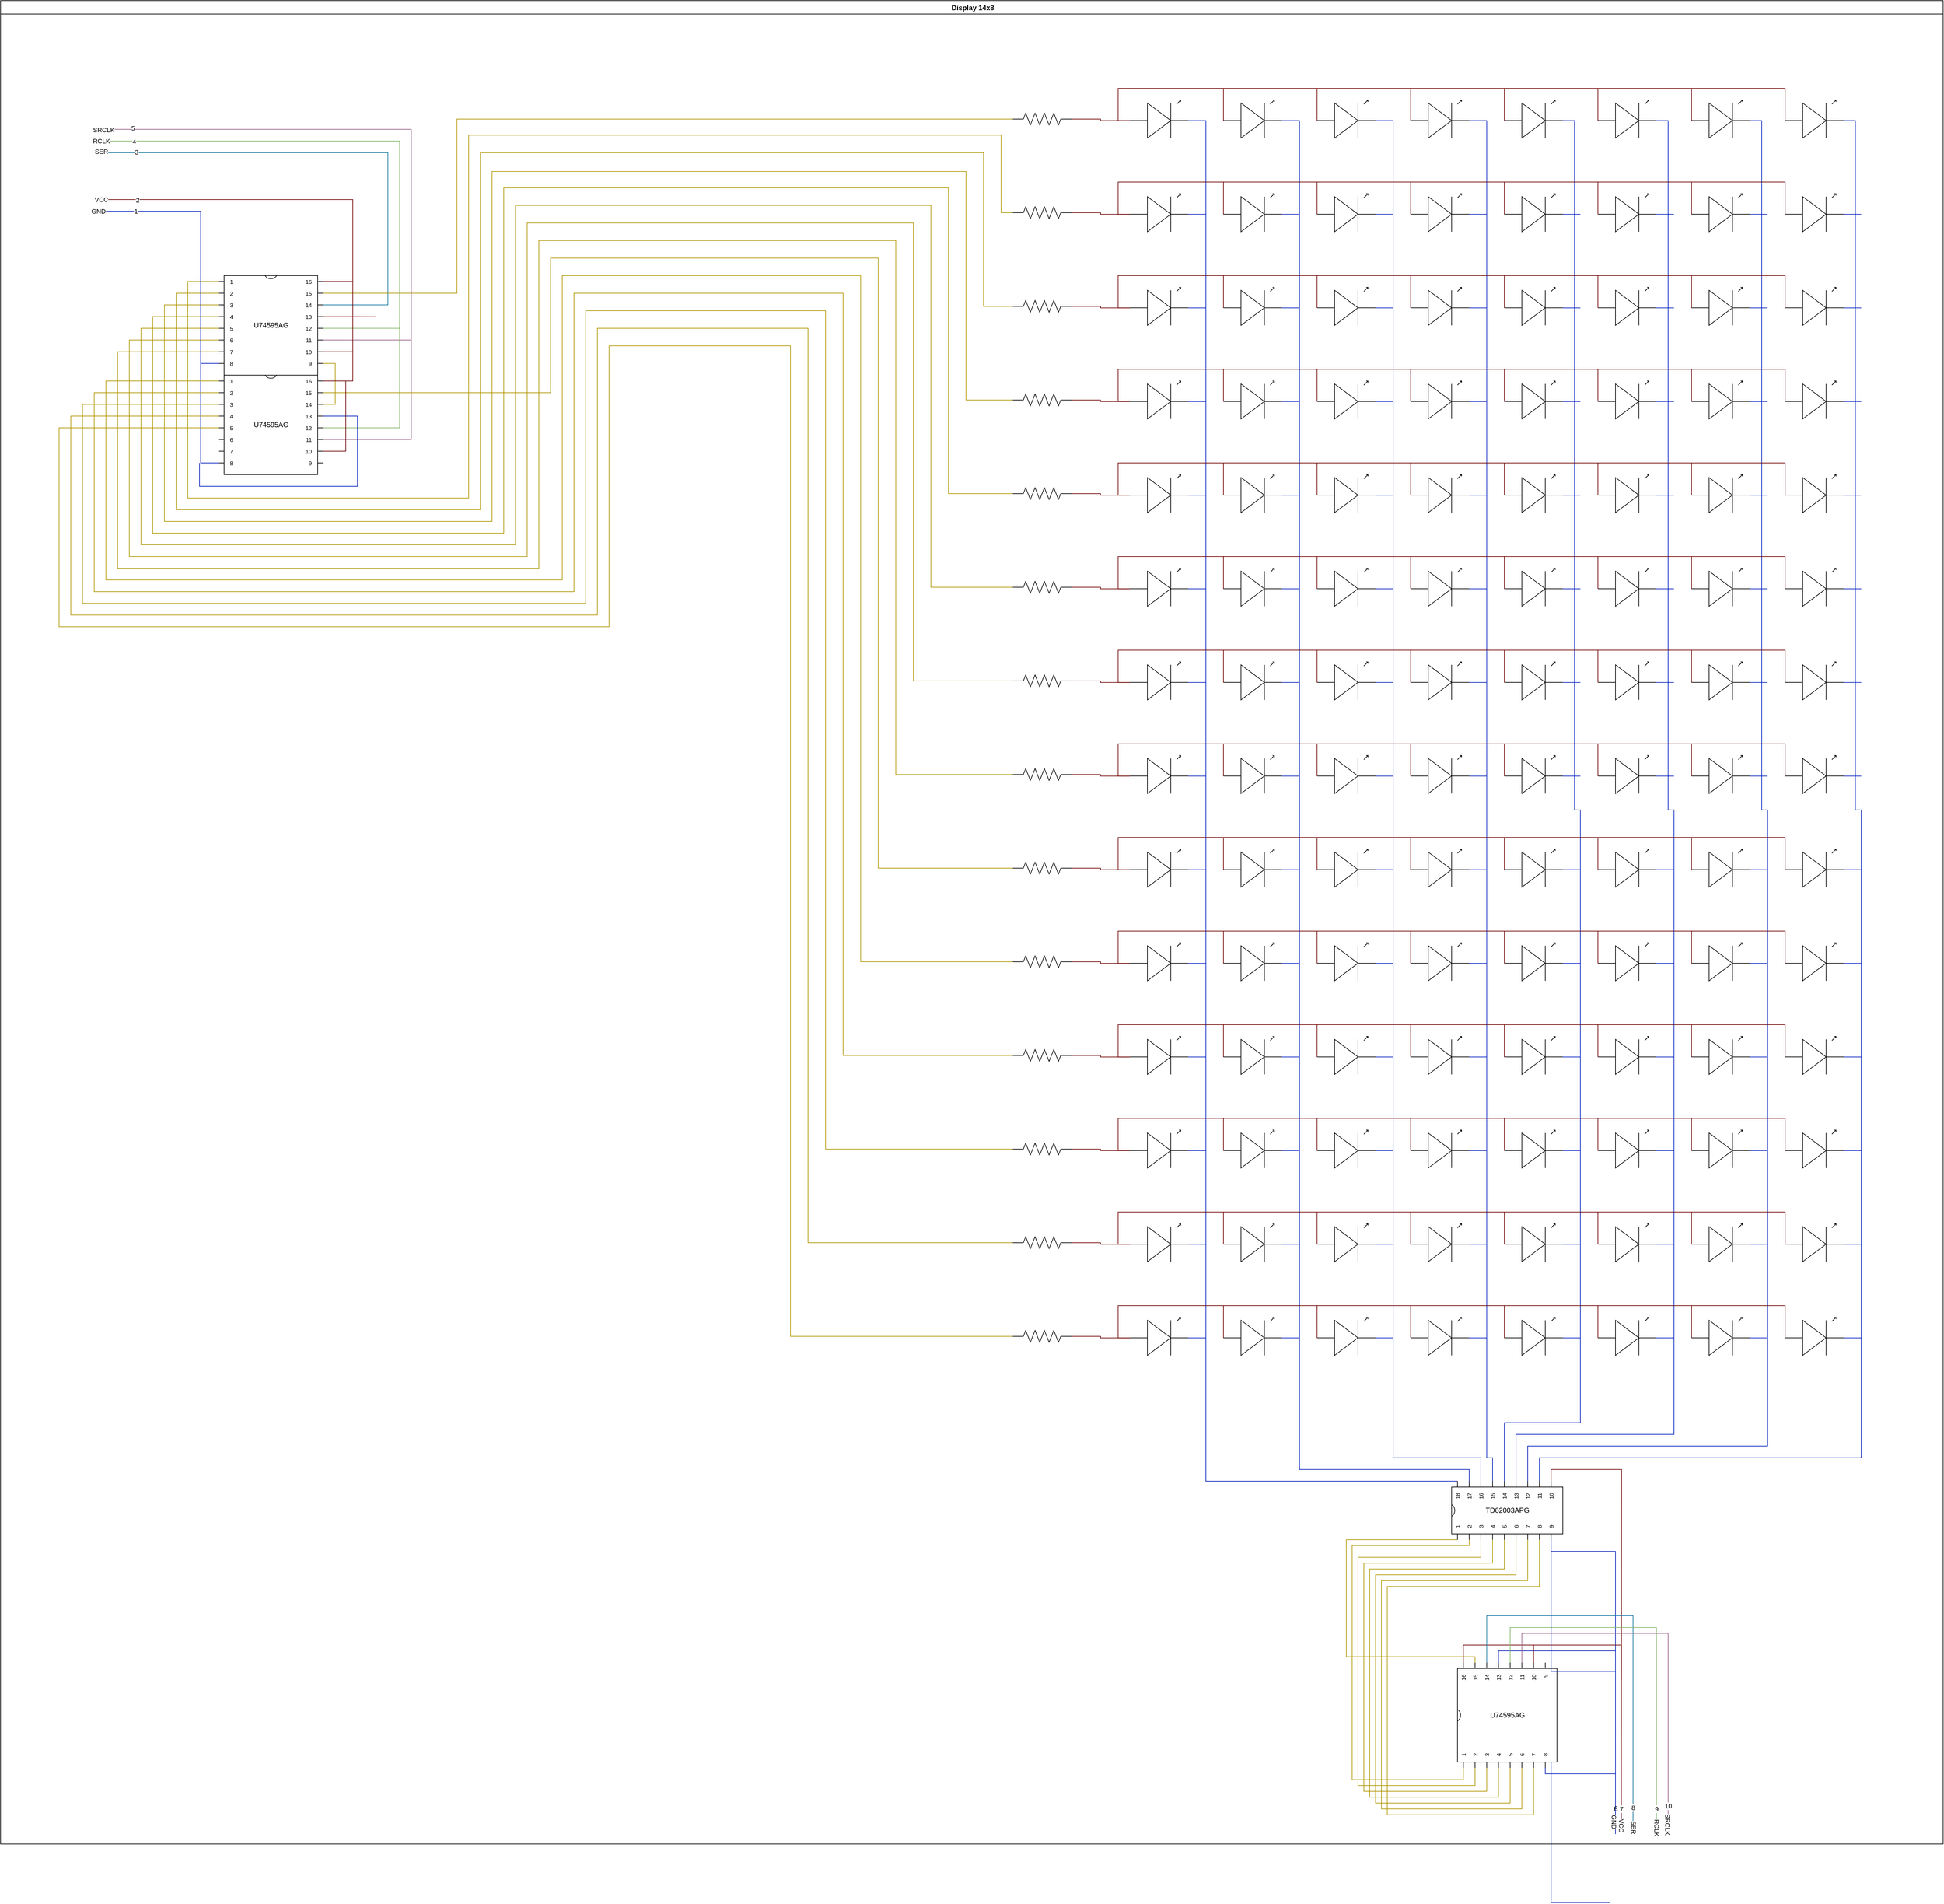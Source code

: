 <mxfile version="15.5.4" type="embed" pages="2"><diagram id="23iRSUPoRavnBvh4doch" name="MAIN_DISPLAY"><mxGraphModel dx="2783" dy="1360" grid="1" gridSize="10" guides="1" tooltips="1" connect="1" arrows="1" fold="1" page="1" pageScale="1" pageWidth="827" pageHeight="1169" math="0" shadow="0"><root><mxCell id="0"/><mxCell id="1" parent="0"/><mxCell id="217" style="edgeStyle=orthogonalEdgeStyle;rounded=0;orthogonalLoop=1;jettySize=auto;html=1;exitX=0;exitY=0.54;exitDx=0;exitDy=0;exitPerimeter=0;entryX=0;entryY=0.54;entryDx=0;entryDy=0;entryPerimeter=0;endArrow=none;endFill=0;fillColor=#a20025;strokeColor=#6F0000;" parent="1" source="218" target="219" edge="1"><mxGeometry relative="1" as="geometry"><Array as="points"><mxPoint x="170" y="75"/><mxPoint x="170" y="20"/><mxPoint x="350" y="20"/></Array></mxGeometry></mxCell><mxCell id="842" style="edgeStyle=orthogonalEdgeStyle;rounded=0;orthogonalLoop=1;jettySize=auto;html=1;exitX=1;exitY=0.54;exitDx=0;exitDy=0;exitPerimeter=0;endArrow=none;endFill=0;fillColor=#0050ef;strokeColor=#001DBC;entryX=1;entryY=0;entryDx=0;entryDy=10;entryPerimeter=0;" parent="1" source="218" target="850" edge="1"><mxGeometry relative="1" as="geometry"><mxPoint x="320" y="2280" as="targetPoint"/><Array as="points"><mxPoint x="320" y="75"/><mxPoint x="320" y="2400"/></Array></mxGeometry></mxCell><mxCell id="218" value="" style="verticalLabelPosition=bottom;shadow=0;dashed=0;align=center;html=1;verticalAlign=top;shape=mxgraph.electrical.opto_electronics.led_1;pointerEvents=1;allowArrows=1;fillColor=default;" parent="1" vertex="1"><mxGeometry x="190" y="40" width="100" height="65" as="geometry"/></mxCell><mxCell id="843" style="edgeStyle=orthogonalEdgeStyle;rounded=0;orthogonalLoop=1;jettySize=auto;html=1;exitX=1;exitY=0.54;exitDx=0;exitDy=0;exitPerimeter=0;endArrow=none;endFill=0;fillColor=#0050ef;strokeColor=#001DBC;entryX=1;entryY=0;entryDx=0;entryDy=30;entryPerimeter=0;" parent="1" source="219" target="850" edge="1"><mxGeometry relative="1" as="geometry"><mxPoint x="480" y="2280" as="targetPoint"/><Array as="points"><mxPoint x="480" y="75"/><mxPoint x="480" y="2380"/><mxPoint x="770" y="2380"/></Array></mxGeometry></mxCell><mxCell id="219" value="" style="verticalLabelPosition=bottom;shadow=0;dashed=0;align=center;html=1;verticalAlign=top;shape=mxgraph.electrical.opto_electronics.led_1;pointerEvents=1;allowArrows=1;fillColor=default;" parent="1" vertex="1"><mxGeometry x="350" y="40" width="100" height="65" as="geometry"/></mxCell><mxCell id="844" style="edgeStyle=orthogonalEdgeStyle;rounded=0;orthogonalLoop=1;jettySize=auto;html=1;exitX=1;exitY=0.54;exitDx=0;exitDy=0;exitPerimeter=0;endArrow=none;endFill=0;fillColor=#0050ef;strokeColor=#001DBC;entryX=1;entryY=0;entryDx=0;entryDy=50;entryPerimeter=0;" parent="1" source="220" target="850" edge="1"><mxGeometry relative="1" as="geometry"><mxPoint x="640" y="2280" as="targetPoint"/><Array as="points"><mxPoint x="640" y="75"/><mxPoint x="640" y="2360"/><mxPoint x="790" y="2360"/></Array></mxGeometry></mxCell><mxCell id="220" value="" style="verticalLabelPosition=bottom;shadow=0;dashed=0;align=center;html=1;verticalAlign=top;shape=mxgraph.electrical.opto_electronics.led_1;pointerEvents=1;allowArrows=1;fillColor=default;" parent="1" vertex="1"><mxGeometry x="510" y="40" width="100" height="65" as="geometry"/></mxCell><mxCell id="845" style="edgeStyle=orthogonalEdgeStyle;rounded=0;orthogonalLoop=1;jettySize=auto;html=1;exitX=1;exitY=0.54;exitDx=0;exitDy=0;exitPerimeter=0;endArrow=none;endFill=0;fillColor=#0050ef;strokeColor=#001DBC;entryX=1;entryY=0;entryDx=0;entryDy=70;entryPerimeter=0;" parent="1" source="221" target="850" edge="1"><mxGeometry relative="1" as="geometry"><mxPoint x="800" y="2280" as="targetPoint"/><Array as="points"><mxPoint x="800" y="75"/><mxPoint x="800" y="2360"/><mxPoint x="810" y="2360"/></Array></mxGeometry></mxCell><mxCell id="221" value="" style="verticalLabelPosition=bottom;shadow=0;dashed=0;align=center;html=1;verticalAlign=top;shape=mxgraph.electrical.opto_electronics.led_1;pointerEvents=1;allowArrows=1;fillColor=default;" parent="1" vertex="1"><mxGeometry x="670" y="40" width="100" height="65" as="geometry"/></mxCell><mxCell id="846" style="edgeStyle=orthogonalEdgeStyle;rounded=0;orthogonalLoop=1;jettySize=auto;html=1;exitX=1;exitY=0.54;exitDx=0;exitDy=0;exitPerimeter=0;endArrow=none;endFill=0;fillColor=#0050ef;strokeColor=#001DBC;entryX=1;entryY=0;entryDx=0;entryDy=90;entryPerimeter=0;" parent="1" source="222" target="850" edge="1"><mxGeometry relative="1" as="geometry"><mxPoint x="960" y="2280" as="targetPoint"/><Array as="points"><mxPoint x="950" y="75"/><mxPoint x="950" y="1253"/><mxPoint x="960" y="1253"/><mxPoint x="960" y="2300"/><mxPoint x="830" y="2300"/></Array></mxGeometry></mxCell><mxCell id="222" value="" style="verticalLabelPosition=bottom;shadow=0;dashed=0;align=center;html=1;verticalAlign=top;shape=mxgraph.electrical.opto_electronics.led_1;pointerEvents=1;allowArrows=1;fillColor=default;" parent="1" vertex="1"><mxGeometry x="830" y="40" width="100" height="65" as="geometry"/></mxCell><mxCell id="847" style="edgeStyle=orthogonalEdgeStyle;rounded=0;orthogonalLoop=1;jettySize=auto;html=1;exitX=1;exitY=0.54;exitDx=0;exitDy=0;exitPerimeter=0;endArrow=none;endFill=0;fillColor=#0050ef;strokeColor=#001DBC;entryX=1;entryY=0;entryDx=0;entryDy=110;entryPerimeter=0;" parent="1" source="223" target="850" edge="1"><mxGeometry relative="1" as="geometry"><mxPoint x="1120" y="2280" as="targetPoint"/><Array as="points"><mxPoint x="1110" y="75"/><mxPoint x="1110" y="1253"/><mxPoint x="1120" y="1253"/><mxPoint x="1120" y="2320"/><mxPoint x="850" y="2320"/></Array></mxGeometry></mxCell><mxCell id="223" value="" style="verticalLabelPosition=bottom;shadow=0;dashed=0;align=center;html=1;verticalAlign=top;shape=mxgraph.electrical.opto_electronics.led_1;pointerEvents=1;allowArrows=1;fillColor=default;" parent="1" vertex="1"><mxGeometry x="990" y="40" width="100" height="65" as="geometry"/></mxCell><mxCell id="848" style="edgeStyle=orthogonalEdgeStyle;rounded=0;orthogonalLoop=1;jettySize=auto;html=1;exitX=1;exitY=0.54;exitDx=0;exitDy=0;exitPerimeter=0;endArrow=none;endFill=0;fillColor=#0050ef;strokeColor=#001DBC;entryX=1;entryY=0;entryDx=0;entryDy=130;entryPerimeter=0;" parent="1" source="224" target="850" edge="1"><mxGeometry relative="1" as="geometry"><mxPoint x="1280" y="2280" as="targetPoint"/><Array as="points"><mxPoint x="1270" y="75"/><mxPoint x="1270" y="1253"/><mxPoint x="1280" y="1253"/><mxPoint x="1280" y="2340"/><mxPoint x="870" y="2340"/></Array></mxGeometry></mxCell><mxCell id="224" value="" style="verticalLabelPosition=bottom;shadow=0;dashed=0;align=center;html=1;verticalAlign=top;shape=mxgraph.electrical.opto_electronics.led_1;pointerEvents=1;allowArrows=1;fillColor=default;" parent="1" vertex="1"><mxGeometry x="1150" y="40" width="100" height="65" as="geometry"/></mxCell><mxCell id="849" style="edgeStyle=orthogonalEdgeStyle;rounded=0;orthogonalLoop=1;jettySize=auto;html=1;exitX=1;exitY=0.54;exitDx=0;exitDy=0;exitPerimeter=0;endArrow=none;endFill=0;fillColor=#0050ef;strokeColor=#001DBC;entryX=1;entryY=0;entryDx=0;entryDy=150;entryPerimeter=0;" parent="1" source="225" target="850" edge="1"><mxGeometry relative="1" as="geometry"><mxPoint x="1440" y="2280" as="targetPoint"/><Array as="points"><mxPoint x="1430" y="75"/><mxPoint x="1430" y="1253"/><mxPoint x="1440" y="1253"/><mxPoint x="1440" y="2360"/><mxPoint x="890" y="2360"/></Array></mxGeometry></mxCell><mxCell id="225" value="" style="verticalLabelPosition=bottom;shadow=0;dashed=0;align=center;html=1;verticalAlign=top;shape=mxgraph.electrical.opto_electronics.led_1;pointerEvents=1;allowArrows=1;fillColor=default;" parent="1" vertex="1"><mxGeometry x="1310" y="40" width="100" height="65" as="geometry"/></mxCell><mxCell id="234" style="edgeStyle=orthogonalEdgeStyle;rounded=0;orthogonalLoop=1;jettySize=auto;html=1;exitX=0;exitY=0.54;exitDx=0;exitDy=0;exitPerimeter=0;endArrow=none;endFill=0;fillColor=#a20025;strokeColor=#6F0000;entryX=1;entryY=0.5;entryDx=0;entryDy=0;entryPerimeter=0;" parent="1" source="218" target="241" edge="1"><mxGeometry relative="1" as="geometry"><mxPoint x="110" y="75" as="targetPoint"/></mxGeometry></mxCell><mxCell id="235" style="edgeStyle=orthogonalEdgeStyle;rounded=0;orthogonalLoop=1;jettySize=auto;html=1;exitX=0;exitY=0.54;exitDx=0;exitDy=0;exitPerimeter=0;endArrow=none;endFill=0;fillColor=#a20025;strokeColor=#6F0000;" parent="1" source="220" edge="1"><mxGeometry relative="1" as="geometry"><mxPoint x="350" y="20" as="targetPoint"/><Array as="points"><mxPoint x="510" y="20"/></Array></mxGeometry></mxCell><mxCell id="236" style="edgeStyle=orthogonalEdgeStyle;rounded=0;orthogonalLoop=1;jettySize=auto;html=1;exitX=0;exitY=0.54;exitDx=0;exitDy=0;exitPerimeter=0;endArrow=none;endFill=0;fillColor=#a20025;strokeColor=#6F0000;" parent="1" source="221" edge="1"><mxGeometry relative="1" as="geometry"><mxPoint x="510" y="20" as="targetPoint"/><Array as="points"><mxPoint x="670" y="20"/></Array></mxGeometry></mxCell><mxCell id="237" style="edgeStyle=orthogonalEdgeStyle;rounded=0;orthogonalLoop=1;jettySize=auto;html=1;exitX=0;exitY=0.54;exitDx=0;exitDy=0;exitPerimeter=0;endArrow=none;endFill=0;fillColor=#a20025;strokeColor=#6F0000;" parent="1" source="222" edge="1"><mxGeometry relative="1" as="geometry"><mxPoint x="670" y="20" as="targetPoint"/><Array as="points"><mxPoint x="830" y="20"/></Array></mxGeometry></mxCell><mxCell id="238" style="edgeStyle=orthogonalEdgeStyle;rounded=0;orthogonalLoop=1;jettySize=auto;html=1;exitX=0;exitY=0.54;exitDx=0;exitDy=0;exitPerimeter=0;endArrow=none;endFill=0;fillColor=#a20025;strokeColor=#6F0000;" parent="1" source="223" edge="1"><mxGeometry relative="1" as="geometry"><mxPoint x="830" y="20" as="targetPoint"/><Array as="points"><mxPoint x="990" y="20"/></Array></mxGeometry></mxCell><mxCell id="239" style="edgeStyle=orthogonalEdgeStyle;rounded=0;orthogonalLoop=1;jettySize=auto;html=1;exitX=0;exitY=0.54;exitDx=0;exitDy=0;exitPerimeter=0;endArrow=none;endFill=0;fillColor=#a20025;strokeColor=#6F0000;" parent="1" source="224" edge="1"><mxGeometry relative="1" as="geometry"><mxPoint x="990" y="20" as="targetPoint"/><Array as="points"><mxPoint x="1150" y="20"/></Array></mxGeometry></mxCell><mxCell id="240" style="edgeStyle=orthogonalEdgeStyle;rounded=0;orthogonalLoop=1;jettySize=auto;html=1;exitX=0;exitY=0.54;exitDx=0;exitDy=0;exitPerimeter=0;endArrow=none;endFill=0;fillColor=#a20025;strokeColor=#6F0000;" parent="1" source="225" edge="1"><mxGeometry relative="1" as="geometry"><mxPoint x="1150" y="20" as="targetPoint"/><Array as="points"><mxPoint x="1310" y="20"/></Array></mxGeometry></mxCell><mxCell id="241" value="" style="pointerEvents=1;verticalLabelPosition=bottom;shadow=0;dashed=0;align=center;html=1;verticalAlign=top;shape=mxgraph.electrical.resistors.resistor_2;fillColor=default;" parent="1" vertex="1"><mxGeometry x="-10" y="62.5" width="100" height="20" as="geometry"/></mxCell><mxCell id="243" style="edgeStyle=orthogonalEdgeStyle;rounded=0;orthogonalLoop=1;jettySize=auto;html=1;exitX=0;exitY=0.54;exitDx=0;exitDy=0;exitPerimeter=0;entryX=0;entryY=0.54;entryDx=0;entryDy=0;entryPerimeter=0;endArrow=none;endFill=0;fillColor=#a20025;strokeColor=#6F0000;" parent="1" source="244" target="245" edge="1"><mxGeometry relative="1" as="geometry"><Array as="points"><mxPoint x="170" y="235"/><mxPoint x="170" y="180"/><mxPoint x="350" y="180"/></Array></mxGeometry></mxCell><mxCell id="244" value="" style="verticalLabelPosition=bottom;shadow=0;dashed=0;align=center;html=1;verticalAlign=top;shape=mxgraph.electrical.opto_electronics.led_1;pointerEvents=1;allowArrows=1;fillColor=default;" parent="1" vertex="1"><mxGeometry x="190" y="200" width="100" height="65" as="geometry"/></mxCell><mxCell id="245" value="" style="verticalLabelPosition=bottom;shadow=0;dashed=0;align=center;html=1;verticalAlign=top;shape=mxgraph.electrical.opto_electronics.led_1;pointerEvents=1;allowArrows=1;fillColor=default;" parent="1" vertex="1"><mxGeometry x="350" y="200" width="100" height="65" as="geometry"/></mxCell><mxCell id="246" value="" style="verticalLabelPosition=bottom;shadow=0;dashed=0;align=center;html=1;verticalAlign=top;shape=mxgraph.electrical.opto_electronics.led_1;pointerEvents=1;allowArrows=1;fillColor=default;" parent="1" vertex="1"><mxGeometry x="510" y="200" width="100" height="65" as="geometry"/></mxCell><mxCell id="247" value="" style="verticalLabelPosition=bottom;shadow=0;dashed=0;align=center;html=1;verticalAlign=top;shape=mxgraph.electrical.opto_electronics.led_1;pointerEvents=1;allowArrows=1;fillColor=default;" parent="1" vertex="1"><mxGeometry x="670" y="200" width="100" height="65" as="geometry"/></mxCell><mxCell id="248" value="" style="verticalLabelPosition=bottom;shadow=0;dashed=0;align=center;html=1;verticalAlign=top;shape=mxgraph.electrical.opto_electronics.led_1;pointerEvents=1;allowArrows=1;fillColor=default;" parent="1" vertex="1"><mxGeometry x="830" y="200" width="100" height="65" as="geometry"/></mxCell><mxCell id="249" value="" style="verticalLabelPosition=bottom;shadow=0;dashed=0;align=center;html=1;verticalAlign=top;shape=mxgraph.electrical.opto_electronics.led_1;pointerEvents=1;allowArrows=1;fillColor=default;" parent="1" vertex="1"><mxGeometry x="990" y="200" width="100" height="65" as="geometry"/></mxCell><mxCell id="250" value="" style="verticalLabelPosition=bottom;shadow=0;dashed=0;align=center;html=1;verticalAlign=top;shape=mxgraph.electrical.opto_electronics.led_1;pointerEvents=1;allowArrows=1;fillColor=default;" parent="1" vertex="1"><mxGeometry x="1150" y="200" width="100" height="65" as="geometry"/></mxCell><mxCell id="251" value="" style="verticalLabelPosition=bottom;shadow=0;dashed=0;align=center;html=1;verticalAlign=top;shape=mxgraph.electrical.opto_electronics.led_1;pointerEvents=1;allowArrows=1;fillColor=default;" parent="1" vertex="1"><mxGeometry x="1310" y="200" width="100" height="65" as="geometry"/></mxCell><mxCell id="252" style="edgeStyle=orthogonalEdgeStyle;rounded=0;orthogonalLoop=1;jettySize=auto;html=1;exitX=1;exitY=0.54;exitDx=0;exitDy=0;exitPerimeter=0;endArrow=none;endFill=0;fillColor=#0050ef;strokeColor=#001DBC;" parent="1" source="244" edge="1"><mxGeometry relative="1" as="geometry"><mxPoint x="320" y="235" as="targetPoint"/></mxGeometry></mxCell><mxCell id="253" style="edgeStyle=orthogonalEdgeStyle;rounded=0;orthogonalLoop=1;jettySize=auto;html=1;exitX=1;exitY=0.54;exitDx=0;exitDy=0;exitPerimeter=0;endArrow=none;endFill=0;fillColor=#0050ef;strokeColor=#001DBC;" parent="1" source="245" edge="1"><mxGeometry relative="1" as="geometry"><mxPoint x="480" y="235" as="targetPoint"/></mxGeometry></mxCell><mxCell id="254" style="edgeStyle=orthogonalEdgeStyle;rounded=0;orthogonalLoop=1;jettySize=auto;html=1;exitX=1;exitY=0.54;exitDx=0;exitDy=0;exitPerimeter=0;endArrow=none;endFill=0;fillColor=#0050ef;strokeColor=#001DBC;" parent="1" source="246" edge="1"><mxGeometry relative="1" as="geometry"><mxPoint x="640" y="235" as="targetPoint"/></mxGeometry></mxCell><mxCell id="255" style="edgeStyle=orthogonalEdgeStyle;rounded=0;orthogonalLoop=1;jettySize=auto;html=1;exitX=1;exitY=0.54;exitDx=0;exitDy=0;exitPerimeter=0;endArrow=none;endFill=0;fillColor=#0050ef;strokeColor=#001DBC;" parent="1" source="247" edge="1"><mxGeometry relative="1" as="geometry"><mxPoint x="800.0" y="235" as="targetPoint"/></mxGeometry></mxCell><mxCell id="256" style="edgeStyle=orthogonalEdgeStyle;rounded=0;orthogonalLoop=1;jettySize=auto;html=1;exitX=1;exitY=0.54;exitDx=0;exitDy=0;exitPerimeter=0;endArrow=none;endFill=0;fillColor=#0050ef;strokeColor=#001DBC;" parent="1" source="248" edge="1"><mxGeometry relative="1" as="geometry"><mxPoint x="960.0" y="235" as="targetPoint"/></mxGeometry></mxCell><mxCell id="257" style="edgeStyle=orthogonalEdgeStyle;rounded=0;orthogonalLoop=1;jettySize=auto;html=1;exitX=1;exitY=0.54;exitDx=0;exitDy=0;exitPerimeter=0;endArrow=none;endFill=0;fillColor=#0050ef;strokeColor=#001DBC;" parent="1" source="249" edge="1"><mxGeometry relative="1" as="geometry"><mxPoint x="1120.0" y="235" as="targetPoint"/></mxGeometry></mxCell><mxCell id="258" style="edgeStyle=orthogonalEdgeStyle;rounded=0;orthogonalLoop=1;jettySize=auto;html=1;exitX=1;exitY=0.54;exitDx=0;exitDy=0;exitPerimeter=0;endArrow=none;endFill=0;fillColor=#0050ef;strokeColor=#001DBC;" parent="1" source="250" edge="1"><mxGeometry relative="1" as="geometry"><mxPoint x="1280.0" y="235" as="targetPoint"/></mxGeometry></mxCell><mxCell id="259" style="edgeStyle=orthogonalEdgeStyle;rounded=0;orthogonalLoop=1;jettySize=auto;html=1;exitX=1;exitY=0.54;exitDx=0;exitDy=0;exitPerimeter=0;endArrow=none;endFill=0;fillColor=#0050ef;strokeColor=#001DBC;" parent="1" source="251" edge="1"><mxGeometry relative="1" as="geometry"><mxPoint x="1440" y="235" as="targetPoint"/></mxGeometry></mxCell><mxCell id="260" style="edgeStyle=orthogonalEdgeStyle;rounded=0;orthogonalLoop=1;jettySize=auto;html=1;exitX=0;exitY=0.54;exitDx=0;exitDy=0;exitPerimeter=0;endArrow=none;endFill=0;fillColor=#a20025;strokeColor=#6F0000;entryX=1;entryY=0.5;entryDx=0;entryDy=0;entryPerimeter=0;" parent="1" source="244" target="268" edge="1"><mxGeometry relative="1" as="geometry"><mxPoint x="110" y="235" as="targetPoint"/></mxGeometry></mxCell><mxCell id="261" style="edgeStyle=orthogonalEdgeStyle;rounded=0;orthogonalLoop=1;jettySize=auto;html=1;exitX=0;exitY=0.54;exitDx=0;exitDy=0;exitPerimeter=0;endArrow=none;endFill=0;fillColor=#a20025;strokeColor=#6F0000;" parent="1" source="246" edge="1"><mxGeometry relative="1" as="geometry"><mxPoint x="350" y="180" as="targetPoint"/><Array as="points"><mxPoint x="510" y="180"/></Array></mxGeometry></mxCell><mxCell id="262" style="edgeStyle=orthogonalEdgeStyle;rounded=0;orthogonalLoop=1;jettySize=auto;html=1;exitX=0;exitY=0.54;exitDx=0;exitDy=0;exitPerimeter=0;endArrow=none;endFill=0;fillColor=#a20025;strokeColor=#6F0000;" parent="1" source="247" edge="1"><mxGeometry relative="1" as="geometry"><mxPoint x="510" y="180" as="targetPoint"/><Array as="points"><mxPoint x="670" y="180"/></Array></mxGeometry></mxCell><mxCell id="263" style="edgeStyle=orthogonalEdgeStyle;rounded=0;orthogonalLoop=1;jettySize=auto;html=1;exitX=0;exitY=0.54;exitDx=0;exitDy=0;exitPerimeter=0;endArrow=none;endFill=0;fillColor=#a20025;strokeColor=#6F0000;" parent="1" source="248" edge="1"><mxGeometry relative="1" as="geometry"><mxPoint x="670" y="180" as="targetPoint"/><Array as="points"><mxPoint x="830" y="180"/></Array></mxGeometry></mxCell><mxCell id="264" style="edgeStyle=orthogonalEdgeStyle;rounded=0;orthogonalLoop=1;jettySize=auto;html=1;exitX=0;exitY=0.54;exitDx=0;exitDy=0;exitPerimeter=0;endArrow=none;endFill=0;fillColor=#a20025;strokeColor=#6F0000;" parent="1" source="249" edge="1"><mxGeometry relative="1" as="geometry"><mxPoint x="830.0" y="180" as="targetPoint"/><Array as="points"><mxPoint x="990" y="180"/></Array></mxGeometry></mxCell><mxCell id="265" style="edgeStyle=orthogonalEdgeStyle;rounded=0;orthogonalLoop=1;jettySize=auto;html=1;exitX=0;exitY=0.54;exitDx=0;exitDy=0;exitPerimeter=0;endArrow=none;endFill=0;fillColor=#a20025;strokeColor=#6F0000;" parent="1" source="250" edge="1"><mxGeometry relative="1" as="geometry"><mxPoint x="990.0" y="180" as="targetPoint"/><Array as="points"><mxPoint x="1150" y="180"/></Array></mxGeometry></mxCell><mxCell id="266" style="edgeStyle=orthogonalEdgeStyle;rounded=0;orthogonalLoop=1;jettySize=auto;html=1;exitX=0;exitY=0.54;exitDx=0;exitDy=0;exitPerimeter=0;endArrow=none;endFill=0;fillColor=#a20025;strokeColor=#6F0000;" parent="1" source="251" edge="1"><mxGeometry relative="1" as="geometry"><mxPoint x="1150.0" y="180" as="targetPoint"/><Array as="points"><mxPoint x="1310" y="180"/></Array></mxGeometry></mxCell><mxCell id="268" value="" style="pointerEvents=1;verticalLabelPosition=bottom;shadow=0;dashed=0;align=center;html=1;verticalAlign=top;shape=mxgraph.electrical.resistors.resistor_2;fillColor=default;" parent="1" vertex="1"><mxGeometry x="-10" y="222.5" width="100" height="20" as="geometry"/></mxCell><mxCell id="269" style="edgeStyle=orthogonalEdgeStyle;rounded=0;orthogonalLoop=1;jettySize=auto;html=1;exitX=0;exitY=0.54;exitDx=0;exitDy=0;exitPerimeter=0;entryX=0;entryY=0.54;entryDx=0;entryDy=0;entryPerimeter=0;endArrow=none;endFill=0;fillColor=#a20025;strokeColor=#6F0000;" parent="1" source="270" target="271" edge="1"><mxGeometry relative="1" as="geometry"><Array as="points"><mxPoint x="170" y="395"/><mxPoint x="170" y="340"/><mxPoint x="350" y="340"/></Array></mxGeometry></mxCell><mxCell id="270" value="" style="verticalLabelPosition=bottom;shadow=0;dashed=0;align=center;html=1;verticalAlign=top;shape=mxgraph.electrical.opto_electronics.led_1;pointerEvents=1;allowArrows=1;fillColor=default;" parent="1" vertex="1"><mxGeometry x="190" y="360" width="100" height="65" as="geometry"/></mxCell><mxCell id="271" value="" style="verticalLabelPosition=bottom;shadow=0;dashed=0;align=center;html=1;verticalAlign=top;shape=mxgraph.electrical.opto_electronics.led_1;pointerEvents=1;allowArrows=1;fillColor=default;" parent="1" vertex="1"><mxGeometry x="350" y="360" width="100" height="65" as="geometry"/></mxCell><mxCell id="272" value="" style="verticalLabelPosition=bottom;shadow=0;dashed=0;align=center;html=1;verticalAlign=top;shape=mxgraph.electrical.opto_electronics.led_1;pointerEvents=1;allowArrows=1;fillColor=default;" parent="1" vertex="1"><mxGeometry x="510" y="360" width="100" height="65" as="geometry"/></mxCell><mxCell id="273" value="" style="verticalLabelPosition=bottom;shadow=0;dashed=0;align=center;html=1;verticalAlign=top;shape=mxgraph.electrical.opto_electronics.led_1;pointerEvents=1;allowArrows=1;fillColor=default;" parent="1" vertex="1"><mxGeometry x="670" y="360" width="100" height="65" as="geometry"/></mxCell><mxCell id="274" value="" style="verticalLabelPosition=bottom;shadow=0;dashed=0;align=center;html=1;verticalAlign=top;shape=mxgraph.electrical.opto_electronics.led_1;pointerEvents=1;allowArrows=1;fillColor=default;" parent="1" vertex="1"><mxGeometry x="830" y="360" width="100" height="65" as="geometry"/></mxCell><mxCell id="275" value="" style="verticalLabelPosition=bottom;shadow=0;dashed=0;align=center;html=1;verticalAlign=top;shape=mxgraph.electrical.opto_electronics.led_1;pointerEvents=1;allowArrows=1;fillColor=default;" parent="1" vertex="1"><mxGeometry x="990" y="360" width="100" height="65" as="geometry"/></mxCell><mxCell id="276" value="" style="verticalLabelPosition=bottom;shadow=0;dashed=0;align=center;html=1;verticalAlign=top;shape=mxgraph.electrical.opto_electronics.led_1;pointerEvents=1;allowArrows=1;fillColor=default;" parent="1" vertex="1"><mxGeometry x="1150" y="360" width="100" height="65" as="geometry"/></mxCell><mxCell id="277" value="" style="verticalLabelPosition=bottom;shadow=0;dashed=0;align=center;html=1;verticalAlign=top;shape=mxgraph.electrical.opto_electronics.led_1;pointerEvents=1;allowArrows=1;fillColor=default;" parent="1" vertex="1"><mxGeometry x="1310" y="360" width="100" height="65" as="geometry"/></mxCell><mxCell id="278" style="edgeStyle=orthogonalEdgeStyle;rounded=0;orthogonalLoop=1;jettySize=auto;html=1;exitX=1;exitY=0.54;exitDx=0;exitDy=0;exitPerimeter=0;endArrow=none;endFill=0;fillColor=#0050ef;strokeColor=#001DBC;" parent="1" source="270" edge="1"><mxGeometry relative="1" as="geometry"><mxPoint x="320" y="395" as="targetPoint"/></mxGeometry></mxCell><mxCell id="279" style="edgeStyle=orthogonalEdgeStyle;rounded=0;orthogonalLoop=1;jettySize=auto;html=1;exitX=1;exitY=0.54;exitDx=0;exitDy=0;exitPerimeter=0;endArrow=none;endFill=0;fillColor=#0050ef;strokeColor=#001DBC;" parent="1" source="271" edge="1"><mxGeometry relative="1" as="geometry"><mxPoint x="480" y="395" as="targetPoint"/></mxGeometry></mxCell><mxCell id="280" style="edgeStyle=orthogonalEdgeStyle;rounded=0;orthogonalLoop=1;jettySize=auto;html=1;exitX=1;exitY=0.54;exitDx=0;exitDy=0;exitPerimeter=0;endArrow=none;endFill=0;fillColor=#0050ef;strokeColor=#001DBC;" parent="1" source="272" edge="1"><mxGeometry relative="1" as="geometry"><mxPoint x="640" y="395" as="targetPoint"/></mxGeometry></mxCell><mxCell id="281" style="edgeStyle=orthogonalEdgeStyle;rounded=0;orthogonalLoop=1;jettySize=auto;html=1;exitX=1;exitY=0.54;exitDx=0;exitDy=0;exitPerimeter=0;endArrow=none;endFill=0;fillColor=#0050ef;strokeColor=#001DBC;" parent="1" source="273" edge="1"><mxGeometry relative="1" as="geometry"><mxPoint x="800" y="395" as="targetPoint"/></mxGeometry></mxCell><mxCell id="282" style="edgeStyle=orthogonalEdgeStyle;rounded=0;orthogonalLoop=1;jettySize=auto;html=1;exitX=1;exitY=0.54;exitDx=0;exitDy=0;exitPerimeter=0;endArrow=none;endFill=0;fillColor=#0050ef;strokeColor=#001DBC;" parent="1" source="274" edge="1"><mxGeometry relative="1" as="geometry"><mxPoint x="960" y="395" as="targetPoint"/></mxGeometry></mxCell><mxCell id="283" style="edgeStyle=orthogonalEdgeStyle;rounded=0;orthogonalLoop=1;jettySize=auto;html=1;exitX=1;exitY=0.54;exitDx=0;exitDy=0;exitPerimeter=0;endArrow=none;endFill=0;fillColor=#0050ef;strokeColor=#001DBC;" parent="1" source="275" edge="1"><mxGeometry relative="1" as="geometry"><mxPoint x="1120" y="395" as="targetPoint"/></mxGeometry></mxCell><mxCell id="284" style="edgeStyle=orthogonalEdgeStyle;rounded=0;orthogonalLoop=1;jettySize=auto;html=1;exitX=1;exitY=0.54;exitDx=0;exitDy=0;exitPerimeter=0;endArrow=none;endFill=0;fillColor=#0050ef;strokeColor=#001DBC;" parent="1" source="276" edge="1"><mxGeometry relative="1" as="geometry"><mxPoint x="1280" y="395" as="targetPoint"/></mxGeometry></mxCell><mxCell id="285" style="edgeStyle=orthogonalEdgeStyle;rounded=0;orthogonalLoop=1;jettySize=auto;html=1;exitX=1;exitY=0.54;exitDx=0;exitDy=0;exitPerimeter=0;endArrow=none;endFill=0;fillColor=#0050ef;strokeColor=#001DBC;" parent="1" source="277" edge="1"><mxGeometry relative="1" as="geometry"><mxPoint x="1440" y="395" as="targetPoint"/></mxGeometry></mxCell><mxCell id="286" style="edgeStyle=orthogonalEdgeStyle;rounded=0;orthogonalLoop=1;jettySize=auto;html=1;exitX=0;exitY=0.54;exitDx=0;exitDy=0;exitPerimeter=0;endArrow=none;endFill=0;fillColor=#a20025;strokeColor=#6F0000;entryX=1;entryY=0.5;entryDx=0;entryDy=0;entryPerimeter=0;" parent="1" source="270" target="294" edge="1"><mxGeometry relative="1" as="geometry"><mxPoint x="110" y="395" as="targetPoint"/></mxGeometry></mxCell><mxCell id="287" style="edgeStyle=orthogonalEdgeStyle;rounded=0;orthogonalLoop=1;jettySize=auto;html=1;exitX=0;exitY=0.54;exitDx=0;exitDy=0;exitPerimeter=0;endArrow=none;endFill=0;fillColor=#a20025;strokeColor=#6F0000;" parent="1" source="272" edge="1"><mxGeometry relative="1" as="geometry"><mxPoint x="350" y="340" as="targetPoint"/><Array as="points"><mxPoint x="510" y="340"/></Array></mxGeometry></mxCell><mxCell id="288" style="edgeStyle=orthogonalEdgeStyle;rounded=0;orthogonalLoop=1;jettySize=auto;html=1;exitX=0;exitY=0.54;exitDx=0;exitDy=0;exitPerimeter=0;endArrow=none;endFill=0;fillColor=#a20025;strokeColor=#6F0000;" parent="1" source="273" edge="1"><mxGeometry relative="1" as="geometry"><mxPoint x="510" y="340" as="targetPoint"/><Array as="points"><mxPoint x="670" y="340"/></Array></mxGeometry></mxCell><mxCell id="289" style="edgeStyle=orthogonalEdgeStyle;rounded=0;orthogonalLoop=1;jettySize=auto;html=1;exitX=0;exitY=0.54;exitDx=0;exitDy=0;exitPerimeter=0;endArrow=none;endFill=0;fillColor=#a20025;strokeColor=#6F0000;" parent="1" source="274" edge="1"><mxGeometry relative="1" as="geometry"><mxPoint x="670" y="340" as="targetPoint"/><Array as="points"><mxPoint x="830" y="340"/></Array></mxGeometry></mxCell><mxCell id="290" style="edgeStyle=orthogonalEdgeStyle;rounded=0;orthogonalLoop=1;jettySize=auto;html=1;exitX=0;exitY=0.54;exitDx=0;exitDy=0;exitPerimeter=0;endArrow=none;endFill=0;fillColor=#a20025;strokeColor=#6F0000;" parent="1" source="275" edge="1"><mxGeometry relative="1" as="geometry"><mxPoint x="830" y="340" as="targetPoint"/><Array as="points"><mxPoint x="990" y="340"/></Array></mxGeometry></mxCell><mxCell id="291" style="edgeStyle=orthogonalEdgeStyle;rounded=0;orthogonalLoop=1;jettySize=auto;html=1;exitX=0;exitY=0.54;exitDx=0;exitDy=0;exitPerimeter=0;endArrow=none;endFill=0;fillColor=#a20025;strokeColor=#6F0000;" parent="1" source="276" edge="1"><mxGeometry relative="1" as="geometry"><mxPoint x="990" y="340" as="targetPoint"/><Array as="points"><mxPoint x="1150" y="340"/></Array></mxGeometry></mxCell><mxCell id="292" style="edgeStyle=orthogonalEdgeStyle;rounded=0;orthogonalLoop=1;jettySize=auto;html=1;exitX=0;exitY=0.54;exitDx=0;exitDy=0;exitPerimeter=0;endArrow=none;endFill=0;fillColor=#a20025;strokeColor=#6F0000;" parent="1" source="277" edge="1"><mxGeometry relative="1" as="geometry"><mxPoint x="1150" y="340" as="targetPoint"/><Array as="points"><mxPoint x="1310" y="340"/></Array></mxGeometry></mxCell><mxCell id="294" value="" style="pointerEvents=1;verticalLabelPosition=bottom;shadow=0;dashed=0;align=center;html=1;verticalAlign=top;shape=mxgraph.electrical.resistors.resistor_2;fillColor=default;" parent="1" vertex="1"><mxGeometry x="-10" y="382.5" width="100" height="20" as="geometry"/></mxCell><mxCell id="295" style="edgeStyle=orthogonalEdgeStyle;rounded=0;orthogonalLoop=1;jettySize=auto;html=1;exitX=0;exitY=0.54;exitDx=0;exitDy=0;exitPerimeter=0;entryX=0;entryY=0.54;entryDx=0;entryDy=0;entryPerimeter=0;endArrow=none;endFill=0;fillColor=#a20025;strokeColor=#6F0000;" parent="1" source="296" target="297" edge="1"><mxGeometry relative="1" as="geometry"><Array as="points"><mxPoint x="170" y="555"/><mxPoint x="170" y="500"/><mxPoint x="350" y="500"/></Array></mxGeometry></mxCell><mxCell id="296" value="" style="verticalLabelPosition=bottom;shadow=0;dashed=0;align=center;html=1;verticalAlign=top;shape=mxgraph.electrical.opto_electronics.led_1;pointerEvents=1;allowArrows=1;fillColor=default;" parent="1" vertex="1"><mxGeometry x="190" y="520" width="100" height="65" as="geometry"/></mxCell><mxCell id="297" value="" style="verticalLabelPosition=bottom;shadow=0;dashed=0;align=center;html=1;verticalAlign=top;shape=mxgraph.electrical.opto_electronics.led_1;pointerEvents=1;allowArrows=1;fillColor=default;" parent="1" vertex="1"><mxGeometry x="350" y="520" width="100" height="65" as="geometry"/></mxCell><mxCell id="298" value="" style="verticalLabelPosition=bottom;shadow=0;dashed=0;align=center;html=1;verticalAlign=top;shape=mxgraph.electrical.opto_electronics.led_1;pointerEvents=1;allowArrows=1;fillColor=default;" parent="1" vertex="1"><mxGeometry x="510" y="520" width="100" height="65" as="geometry"/></mxCell><mxCell id="299" value="" style="verticalLabelPosition=bottom;shadow=0;dashed=0;align=center;html=1;verticalAlign=top;shape=mxgraph.electrical.opto_electronics.led_1;pointerEvents=1;allowArrows=1;fillColor=default;" parent="1" vertex="1"><mxGeometry x="670" y="520" width="100" height="65" as="geometry"/></mxCell><mxCell id="300" value="" style="verticalLabelPosition=bottom;shadow=0;dashed=0;align=center;html=1;verticalAlign=top;shape=mxgraph.electrical.opto_electronics.led_1;pointerEvents=1;allowArrows=1;fillColor=default;" parent="1" vertex="1"><mxGeometry x="830" y="520" width="100" height="65" as="geometry"/></mxCell><mxCell id="301" value="" style="verticalLabelPosition=bottom;shadow=0;dashed=0;align=center;html=1;verticalAlign=top;shape=mxgraph.electrical.opto_electronics.led_1;pointerEvents=1;allowArrows=1;fillColor=default;" parent="1" vertex="1"><mxGeometry x="990" y="520" width="100" height="65" as="geometry"/></mxCell><mxCell id="302" value="" style="verticalLabelPosition=bottom;shadow=0;dashed=0;align=center;html=1;verticalAlign=top;shape=mxgraph.electrical.opto_electronics.led_1;pointerEvents=1;allowArrows=1;fillColor=default;" parent="1" vertex="1"><mxGeometry x="1150" y="520" width="100" height="65" as="geometry"/></mxCell><mxCell id="303" value="" style="verticalLabelPosition=bottom;shadow=0;dashed=0;align=center;html=1;verticalAlign=top;shape=mxgraph.electrical.opto_electronics.led_1;pointerEvents=1;allowArrows=1;fillColor=default;" parent="1" vertex="1"><mxGeometry x="1310" y="520" width="100" height="65" as="geometry"/></mxCell><mxCell id="304" style="edgeStyle=orthogonalEdgeStyle;rounded=0;orthogonalLoop=1;jettySize=auto;html=1;exitX=1;exitY=0.54;exitDx=0;exitDy=0;exitPerimeter=0;endArrow=none;endFill=0;fillColor=#0050ef;strokeColor=#001DBC;" parent="1" source="296" edge="1"><mxGeometry relative="1" as="geometry"><mxPoint x="320" y="555" as="targetPoint"/></mxGeometry></mxCell><mxCell id="305" style="edgeStyle=orthogonalEdgeStyle;rounded=0;orthogonalLoop=1;jettySize=auto;html=1;exitX=1;exitY=0.54;exitDx=0;exitDy=0;exitPerimeter=0;endArrow=none;endFill=0;fillColor=#0050ef;strokeColor=#001DBC;" parent="1" source="297" edge="1"><mxGeometry relative="1" as="geometry"><mxPoint x="480" y="555" as="targetPoint"/></mxGeometry></mxCell><mxCell id="306" style="edgeStyle=orthogonalEdgeStyle;rounded=0;orthogonalLoop=1;jettySize=auto;html=1;exitX=1;exitY=0.54;exitDx=0;exitDy=0;exitPerimeter=0;endArrow=none;endFill=0;fillColor=#0050ef;strokeColor=#001DBC;" parent="1" source="298" edge="1"><mxGeometry relative="1" as="geometry"><mxPoint x="640" y="555" as="targetPoint"/></mxGeometry></mxCell><mxCell id="307" style="edgeStyle=orthogonalEdgeStyle;rounded=0;orthogonalLoop=1;jettySize=auto;html=1;exitX=1;exitY=0.54;exitDx=0;exitDy=0;exitPerimeter=0;endArrow=none;endFill=0;fillColor=#0050ef;strokeColor=#001DBC;" parent="1" source="299" edge="1"><mxGeometry relative="1" as="geometry"><mxPoint x="800.0" y="555" as="targetPoint"/></mxGeometry></mxCell><mxCell id="308" style="edgeStyle=orthogonalEdgeStyle;rounded=0;orthogonalLoop=1;jettySize=auto;html=1;exitX=1;exitY=0.54;exitDx=0;exitDy=0;exitPerimeter=0;endArrow=none;endFill=0;fillColor=#0050ef;strokeColor=#001DBC;" parent="1" source="300" edge="1"><mxGeometry relative="1" as="geometry"><mxPoint x="960.0" y="555" as="targetPoint"/></mxGeometry></mxCell><mxCell id="309" style="edgeStyle=orthogonalEdgeStyle;rounded=0;orthogonalLoop=1;jettySize=auto;html=1;exitX=1;exitY=0.54;exitDx=0;exitDy=0;exitPerimeter=0;endArrow=none;endFill=0;fillColor=#0050ef;strokeColor=#001DBC;" parent="1" source="301" edge="1"><mxGeometry relative="1" as="geometry"><mxPoint x="1120" y="555" as="targetPoint"/></mxGeometry></mxCell><mxCell id="310" style="edgeStyle=orthogonalEdgeStyle;rounded=0;orthogonalLoop=1;jettySize=auto;html=1;exitX=1;exitY=0.54;exitDx=0;exitDy=0;exitPerimeter=0;endArrow=none;endFill=0;fillColor=#0050ef;strokeColor=#001DBC;" parent="1" source="302" edge="1"><mxGeometry relative="1" as="geometry"><mxPoint x="1280" y="555" as="targetPoint"/></mxGeometry></mxCell><mxCell id="311" style="edgeStyle=orthogonalEdgeStyle;rounded=0;orthogonalLoop=1;jettySize=auto;html=1;exitX=1;exitY=0.54;exitDx=0;exitDy=0;exitPerimeter=0;endArrow=none;endFill=0;fillColor=#0050ef;strokeColor=#001DBC;" parent="1" source="303" edge="1"><mxGeometry relative="1" as="geometry"><mxPoint x="1440" y="555" as="targetPoint"/></mxGeometry></mxCell><mxCell id="312" style="edgeStyle=orthogonalEdgeStyle;rounded=0;orthogonalLoop=1;jettySize=auto;html=1;exitX=0;exitY=0.54;exitDx=0;exitDy=0;exitPerimeter=0;endArrow=none;endFill=0;fillColor=#a20025;strokeColor=#6F0000;entryX=1;entryY=0.5;entryDx=0;entryDy=0;entryPerimeter=0;" parent="1" source="296" target="320" edge="1"><mxGeometry relative="1" as="geometry"><mxPoint x="110" y="555" as="targetPoint"/></mxGeometry></mxCell><mxCell id="313" style="edgeStyle=orthogonalEdgeStyle;rounded=0;orthogonalLoop=1;jettySize=auto;html=1;exitX=0;exitY=0.54;exitDx=0;exitDy=0;exitPerimeter=0;endArrow=none;endFill=0;fillColor=#a20025;strokeColor=#6F0000;" parent="1" source="298" edge="1"><mxGeometry relative="1" as="geometry"><mxPoint x="350" y="500" as="targetPoint"/><Array as="points"><mxPoint x="510" y="500"/></Array></mxGeometry></mxCell><mxCell id="314" style="edgeStyle=orthogonalEdgeStyle;rounded=0;orthogonalLoop=1;jettySize=auto;html=1;exitX=0;exitY=0.54;exitDx=0;exitDy=0;exitPerimeter=0;endArrow=none;endFill=0;fillColor=#a20025;strokeColor=#6F0000;" parent="1" source="299" edge="1"><mxGeometry relative="1" as="geometry"><mxPoint x="510" y="500" as="targetPoint"/><Array as="points"><mxPoint x="670" y="500"/></Array></mxGeometry></mxCell><mxCell id="315" style="edgeStyle=orthogonalEdgeStyle;rounded=0;orthogonalLoop=1;jettySize=auto;html=1;exitX=0;exitY=0.54;exitDx=0;exitDy=0;exitPerimeter=0;endArrow=none;endFill=0;fillColor=#a20025;strokeColor=#6F0000;" parent="1" source="300" edge="1"><mxGeometry relative="1" as="geometry"><mxPoint x="670" y="500" as="targetPoint"/><Array as="points"><mxPoint x="830" y="500"/></Array></mxGeometry></mxCell><mxCell id="316" style="edgeStyle=orthogonalEdgeStyle;rounded=0;orthogonalLoop=1;jettySize=auto;html=1;exitX=0;exitY=0.54;exitDx=0;exitDy=0;exitPerimeter=0;endArrow=none;endFill=0;fillColor=#a20025;strokeColor=#6F0000;" parent="1" source="301" edge="1"><mxGeometry relative="1" as="geometry"><mxPoint x="830.0" y="500" as="targetPoint"/><Array as="points"><mxPoint x="990" y="500"/></Array></mxGeometry></mxCell><mxCell id="317" style="edgeStyle=orthogonalEdgeStyle;rounded=0;orthogonalLoop=1;jettySize=auto;html=1;exitX=0;exitY=0.54;exitDx=0;exitDy=0;exitPerimeter=0;endArrow=none;endFill=0;fillColor=#a20025;strokeColor=#6F0000;" parent="1" source="302" edge="1"><mxGeometry relative="1" as="geometry"><mxPoint x="990.0" y="500" as="targetPoint"/><Array as="points"><mxPoint x="1150" y="500"/></Array></mxGeometry></mxCell><mxCell id="318" style="edgeStyle=orthogonalEdgeStyle;rounded=0;orthogonalLoop=1;jettySize=auto;html=1;exitX=0;exitY=0.54;exitDx=0;exitDy=0;exitPerimeter=0;endArrow=none;endFill=0;fillColor=#a20025;strokeColor=#6F0000;" parent="1" source="303" edge="1"><mxGeometry relative="1" as="geometry"><mxPoint x="1150" y="500" as="targetPoint"/><Array as="points"><mxPoint x="1310" y="500"/></Array></mxGeometry></mxCell><mxCell id="320" value="" style="pointerEvents=1;verticalLabelPosition=bottom;shadow=0;dashed=0;align=center;html=1;verticalAlign=top;shape=mxgraph.electrical.resistors.resistor_2;fillColor=default;" parent="1" vertex="1"><mxGeometry x="-10" y="542.5" width="100" height="20" as="geometry"/></mxCell><mxCell id="425" style="edgeStyle=orthogonalEdgeStyle;rounded=0;orthogonalLoop=1;jettySize=auto;html=1;exitX=0;exitY=0.54;exitDx=0;exitDy=0;exitPerimeter=0;entryX=0;entryY=0.54;entryDx=0;entryDy=0;entryPerimeter=0;endArrow=none;endFill=0;fillColor=#a20025;strokeColor=#6F0000;" parent="1" source="426" target="427" edge="1"><mxGeometry relative="1" as="geometry"><Array as="points"><mxPoint x="170" y="715"/><mxPoint x="170" y="660"/><mxPoint x="350" y="660"/></Array></mxGeometry></mxCell><mxCell id="426" value="" style="verticalLabelPosition=bottom;shadow=0;dashed=0;align=center;html=1;verticalAlign=top;shape=mxgraph.electrical.opto_electronics.led_1;pointerEvents=1;allowArrows=1;fillColor=default;" parent="1" vertex="1"><mxGeometry x="190" y="680" width="100" height="65" as="geometry"/></mxCell><mxCell id="427" value="" style="verticalLabelPosition=bottom;shadow=0;dashed=0;align=center;html=1;verticalAlign=top;shape=mxgraph.electrical.opto_electronics.led_1;pointerEvents=1;allowArrows=1;fillColor=default;" parent="1" vertex="1"><mxGeometry x="350" y="680" width="100" height="65" as="geometry"/></mxCell><mxCell id="428" value="" style="verticalLabelPosition=bottom;shadow=0;dashed=0;align=center;html=1;verticalAlign=top;shape=mxgraph.electrical.opto_electronics.led_1;pointerEvents=1;allowArrows=1;fillColor=default;" parent="1" vertex="1"><mxGeometry x="510" y="680" width="100" height="65" as="geometry"/></mxCell><mxCell id="429" value="" style="verticalLabelPosition=bottom;shadow=0;dashed=0;align=center;html=1;verticalAlign=top;shape=mxgraph.electrical.opto_electronics.led_1;pointerEvents=1;allowArrows=1;fillColor=default;" parent="1" vertex="1"><mxGeometry x="670" y="680" width="100" height="65" as="geometry"/></mxCell><mxCell id="430" value="" style="verticalLabelPosition=bottom;shadow=0;dashed=0;align=center;html=1;verticalAlign=top;shape=mxgraph.electrical.opto_electronics.led_1;pointerEvents=1;allowArrows=1;fillColor=default;" parent="1" vertex="1"><mxGeometry x="830" y="680" width="100" height="65" as="geometry"/></mxCell><mxCell id="431" value="" style="verticalLabelPosition=bottom;shadow=0;dashed=0;align=center;html=1;verticalAlign=top;shape=mxgraph.electrical.opto_electronics.led_1;pointerEvents=1;allowArrows=1;fillColor=default;" parent="1" vertex="1"><mxGeometry x="990" y="680" width="100" height="65" as="geometry"/></mxCell><mxCell id="432" value="" style="verticalLabelPosition=bottom;shadow=0;dashed=0;align=center;html=1;verticalAlign=top;shape=mxgraph.electrical.opto_electronics.led_1;pointerEvents=1;allowArrows=1;fillColor=default;" parent="1" vertex="1"><mxGeometry x="1150" y="680" width="100" height="65" as="geometry"/></mxCell><mxCell id="433" value="" style="verticalLabelPosition=bottom;shadow=0;dashed=0;align=center;html=1;verticalAlign=top;shape=mxgraph.electrical.opto_electronics.led_1;pointerEvents=1;allowArrows=1;fillColor=default;" parent="1" vertex="1"><mxGeometry x="1310" y="680" width="100" height="65" as="geometry"/></mxCell><mxCell id="434" style="edgeStyle=orthogonalEdgeStyle;rounded=0;orthogonalLoop=1;jettySize=auto;html=1;exitX=1;exitY=0.54;exitDx=0;exitDy=0;exitPerimeter=0;endArrow=none;endFill=0;fillColor=#0050ef;strokeColor=#001DBC;" parent="1" source="426" edge="1"><mxGeometry relative="1" as="geometry"><mxPoint x="320" y="715" as="targetPoint"/></mxGeometry></mxCell><mxCell id="435" style="edgeStyle=orthogonalEdgeStyle;rounded=0;orthogonalLoop=1;jettySize=auto;html=1;exitX=1;exitY=0.54;exitDx=0;exitDy=0;exitPerimeter=0;endArrow=none;endFill=0;fillColor=#0050ef;strokeColor=#001DBC;" parent="1" source="427" edge="1"><mxGeometry relative="1" as="geometry"><mxPoint x="480" y="715" as="targetPoint"/></mxGeometry></mxCell><mxCell id="436" style="edgeStyle=orthogonalEdgeStyle;rounded=0;orthogonalLoop=1;jettySize=auto;html=1;exitX=1;exitY=0.54;exitDx=0;exitDy=0;exitPerimeter=0;endArrow=none;endFill=0;fillColor=#0050ef;strokeColor=#001DBC;" parent="1" source="428" edge="1"><mxGeometry relative="1" as="geometry"><mxPoint x="640" y="715" as="targetPoint"/></mxGeometry></mxCell><mxCell id="437" style="edgeStyle=orthogonalEdgeStyle;rounded=0;orthogonalLoop=1;jettySize=auto;html=1;exitX=1;exitY=0.54;exitDx=0;exitDy=0;exitPerimeter=0;endArrow=none;endFill=0;fillColor=#0050ef;strokeColor=#001DBC;" parent="1" source="429" edge="1"><mxGeometry relative="1" as="geometry"><mxPoint x="800" y="715" as="targetPoint"/></mxGeometry></mxCell><mxCell id="438" style="edgeStyle=orthogonalEdgeStyle;rounded=0;orthogonalLoop=1;jettySize=auto;html=1;exitX=1;exitY=0.54;exitDx=0;exitDy=0;exitPerimeter=0;endArrow=none;endFill=0;fillColor=#0050ef;strokeColor=#001DBC;" parent="1" source="430" edge="1"><mxGeometry relative="1" as="geometry"><mxPoint x="960" y="715" as="targetPoint"/></mxGeometry></mxCell><mxCell id="439" style="edgeStyle=orthogonalEdgeStyle;rounded=0;orthogonalLoop=1;jettySize=auto;html=1;exitX=1;exitY=0.54;exitDx=0;exitDy=0;exitPerimeter=0;endArrow=none;endFill=0;fillColor=#0050ef;strokeColor=#001DBC;" parent="1" source="431" edge="1"><mxGeometry relative="1" as="geometry"><mxPoint x="1120" y="715" as="targetPoint"/></mxGeometry></mxCell><mxCell id="440" style="edgeStyle=orthogonalEdgeStyle;rounded=0;orthogonalLoop=1;jettySize=auto;html=1;exitX=1;exitY=0.54;exitDx=0;exitDy=0;exitPerimeter=0;endArrow=none;endFill=0;fillColor=#0050ef;strokeColor=#001DBC;" parent="1" source="432" edge="1"><mxGeometry relative="1" as="geometry"><mxPoint x="1280" y="715" as="targetPoint"/></mxGeometry></mxCell><mxCell id="441" style="edgeStyle=orthogonalEdgeStyle;rounded=0;orthogonalLoop=1;jettySize=auto;html=1;exitX=1;exitY=0.54;exitDx=0;exitDy=0;exitPerimeter=0;endArrow=none;endFill=0;fillColor=#0050ef;strokeColor=#001DBC;" parent="1" source="433" edge="1"><mxGeometry relative="1" as="geometry"><mxPoint x="1440" y="715" as="targetPoint"/></mxGeometry></mxCell><mxCell id="442" style="edgeStyle=orthogonalEdgeStyle;rounded=0;orthogonalLoop=1;jettySize=auto;html=1;exitX=0;exitY=0.54;exitDx=0;exitDy=0;exitPerimeter=0;endArrow=none;endFill=0;fillColor=#a20025;strokeColor=#6F0000;entryX=1;entryY=0.5;entryDx=0;entryDy=0;entryPerimeter=0;" parent="1" source="426" target="450" edge="1"><mxGeometry relative="1" as="geometry"><mxPoint x="110" y="715" as="targetPoint"/></mxGeometry></mxCell><mxCell id="443" style="edgeStyle=orthogonalEdgeStyle;rounded=0;orthogonalLoop=1;jettySize=auto;html=1;exitX=0;exitY=0.54;exitDx=0;exitDy=0;exitPerimeter=0;endArrow=none;endFill=0;fillColor=#a20025;strokeColor=#6F0000;" parent="1" source="428" edge="1"><mxGeometry relative="1" as="geometry"><mxPoint x="350" y="660" as="targetPoint"/><Array as="points"><mxPoint x="510" y="660"/></Array></mxGeometry></mxCell><mxCell id="444" style="edgeStyle=orthogonalEdgeStyle;rounded=0;orthogonalLoop=1;jettySize=auto;html=1;exitX=0;exitY=0.54;exitDx=0;exitDy=0;exitPerimeter=0;endArrow=none;endFill=0;fillColor=#a20025;strokeColor=#6F0000;" parent="1" source="429" edge="1"><mxGeometry relative="1" as="geometry"><mxPoint x="510" y="660" as="targetPoint"/><Array as="points"><mxPoint x="670" y="660"/></Array></mxGeometry></mxCell><mxCell id="445" style="edgeStyle=orthogonalEdgeStyle;rounded=0;orthogonalLoop=1;jettySize=auto;html=1;exitX=0;exitY=0.54;exitDx=0;exitDy=0;exitPerimeter=0;endArrow=none;endFill=0;fillColor=#a20025;strokeColor=#6F0000;" parent="1" source="430" edge="1"><mxGeometry relative="1" as="geometry"><mxPoint x="670" y="660" as="targetPoint"/><Array as="points"><mxPoint x="830" y="660"/></Array></mxGeometry></mxCell><mxCell id="446" style="edgeStyle=orthogonalEdgeStyle;rounded=0;orthogonalLoop=1;jettySize=auto;html=1;exitX=0;exitY=0.54;exitDx=0;exitDy=0;exitPerimeter=0;endArrow=none;endFill=0;fillColor=#a20025;strokeColor=#6F0000;" parent="1" source="431" edge="1"><mxGeometry relative="1" as="geometry"><mxPoint x="830" y="660" as="targetPoint"/><Array as="points"><mxPoint x="990" y="660"/></Array></mxGeometry></mxCell><mxCell id="447" style="edgeStyle=orthogonalEdgeStyle;rounded=0;orthogonalLoop=1;jettySize=auto;html=1;exitX=0;exitY=0.54;exitDx=0;exitDy=0;exitPerimeter=0;endArrow=none;endFill=0;fillColor=#a20025;strokeColor=#6F0000;" parent="1" source="432" edge="1"><mxGeometry relative="1" as="geometry"><mxPoint x="990" y="660" as="targetPoint"/><Array as="points"><mxPoint x="1150" y="660"/></Array></mxGeometry></mxCell><mxCell id="448" style="edgeStyle=orthogonalEdgeStyle;rounded=0;orthogonalLoop=1;jettySize=auto;html=1;exitX=0;exitY=0.54;exitDx=0;exitDy=0;exitPerimeter=0;endArrow=none;endFill=0;fillColor=#a20025;strokeColor=#6F0000;" parent="1" source="433" edge="1"><mxGeometry relative="1" as="geometry"><mxPoint x="1150" y="660" as="targetPoint"/><Array as="points"><mxPoint x="1310" y="660"/></Array></mxGeometry></mxCell><mxCell id="450" value="" style="pointerEvents=1;verticalLabelPosition=bottom;shadow=0;dashed=0;align=center;html=1;verticalAlign=top;shape=mxgraph.electrical.resistors.resistor_2;fillColor=default;" parent="1" vertex="1"><mxGeometry x="-10" y="702.5" width="100" height="20" as="geometry"/></mxCell><mxCell id="451" style="edgeStyle=orthogonalEdgeStyle;rounded=0;orthogonalLoop=1;jettySize=auto;html=1;exitX=0;exitY=0.54;exitDx=0;exitDy=0;exitPerimeter=0;entryX=0;entryY=0.54;entryDx=0;entryDy=0;entryPerimeter=0;endArrow=none;endFill=0;fillColor=#a20025;strokeColor=#6F0000;" parent="1" source="452" target="453" edge="1"><mxGeometry relative="1" as="geometry"><Array as="points"><mxPoint x="170" y="875"/><mxPoint x="170" y="820"/><mxPoint x="350" y="820"/></Array></mxGeometry></mxCell><mxCell id="452" value="" style="verticalLabelPosition=bottom;shadow=0;dashed=0;align=center;html=1;verticalAlign=top;shape=mxgraph.electrical.opto_electronics.led_1;pointerEvents=1;allowArrows=1;fillColor=default;" parent="1" vertex="1"><mxGeometry x="190" y="840" width="100" height="65" as="geometry"/></mxCell><mxCell id="453" value="" style="verticalLabelPosition=bottom;shadow=0;dashed=0;align=center;html=1;verticalAlign=top;shape=mxgraph.electrical.opto_electronics.led_1;pointerEvents=1;allowArrows=1;fillColor=default;" parent="1" vertex="1"><mxGeometry x="350" y="840" width="100" height="65" as="geometry"/></mxCell><mxCell id="454" value="" style="verticalLabelPosition=bottom;shadow=0;dashed=0;align=center;html=1;verticalAlign=top;shape=mxgraph.electrical.opto_electronics.led_1;pointerEvents=1;allowArrows=1;fillColor=default;" parent="1" vertex="1"><mxGeometry x="510" y="840" width="100" height="65" as="geometry"/></mxCell><mxCell id="455" value="" style="verticalLabelPosition=bottom;shadow=0;dashed=0;align=center;html=1;verticalAlign=top;shape=mxgraph.electrical.opto_electronics.led_1;pointerEvents=1;allowArrows=1;fillColor=default;" parent="1" vertex="1"><mxGeometry x="670" y="840" width="100" height="65" as="geometry"/></mxCell><mxCell id="456" value="" style="verticalLabelPosition=bottom;shadow=0;dashed=0;align=center;html=1;verticalAlign=top;shape=mxgraph.electrical.opto_electronics.led_1;pointerEvents=1;allowArrows=1;fillColor=default;" parent="1" vertex="1"><mxGeometry x="830" y="840" width="100" height="65" as="geometry"/></mxCell><mxCell id="457" value="" style="verticalLabelPosition=bottom;shadow=0;dashed=0;align=center;html=1;verticalAlign=top;shape=mxgraph.electrical.opto_electronics.led_1;pointerEvents=1;allowArrows=1;fillColor=default;" parent="1" vertex="1"><mxGeometry x="990" y="840" width="100" height="65" as="geometry"/></mxCell><mxCell id="458" value="" style="verticalLabelPosition=bottom;shadow=0;dashed=0;align=center;html=1;verticalAlign=top;shape=mxgraph.electrical.opto_electronics.led_1;pointerEvents=1;allowArrows=1;fillColor=default;" parent="1" vertex="1"><mxGeometry x="1150" y="840" width="100" height="65" as="geometry"/></mxCell><mxCell id="459" value="" style="verticalLabelPosition=bottom;shadow=0;dashed=0;align=center;html=1;verticalAlign=top;shape=mxgraph.electrical.opto_electronics.led_1;pointerEvents=1;allowArrows=1;fillColor=default;" parent="1" vertex="1"><mxGeometry x="1310" y="840" width="100" height="65" as="geometry"/></mxCell><mxCell id="460" style="edgeStyle=orthogonalEdgeStyle;rounded=0;orthogonalLoop=1;jettySize=auto;html=1;exitX=1;exitY=0.54;exitDx=0;exitDy=0;exitPerimeter=0;endArrow=none;endFill=0;fillColor=#0050ef;strokeColor=#001DBC;" parent="1" source="452" edge="1"><mxGeometry relative="1" as="geometry"><mxPoint x="320" y="875" as="targetPoint"/></mxGeometry></mxCell><mxCell id="461" style="edgeStyle=orthogonalEdgeStyle;rounded=0;orthogonalLoop=1;jettySize=auto;html=1;exitX=1;exitY=0.54;exitDx=0;exitDy=0;exitPerimeter=0;endArrow=none;endFill=0;fillColor=#0050ef;strokeColor=#001DBC;" parent="1" source="453" edge="1"><mxGeometry relative="1" as="geometry"><mxPoint x="480" y="875" as="targetPoint"/></mxGeometry></mxCell><mxCell id="462" style="edgeStyle=orthogonalEdgeStyle;rounded=0;orthogonalLoop=1;jettySize=auto;html=1;exitX=1;exitY=0.54;exitDx=0;exitDy=0;exitPerimeter=0;endArrow=none;endFill=0;fillColor=#0050ef;strokeColor=#001DBC;" parent="1" source="454" edge="1"><mxGeometry relative="1" as="geometry"><mxPoint x="640" y="875" as="targetPoint"/></mxGeometry></mxCell><mxCell id="463" style="edgeStyle=orthogonalEdgeStyle;rounded=0;orthogonalLoop=1;jettySize=auto;html=1;exitX=1;exitY=0.54;exitDx=0;exitDy=0;exitPerimeter=0;endArrow=none;endFill=0;fillColor=#0050ef;strokeColor=#001DBC;" parent="1" source="455" edge="1"><mxGeometry relative="1" as="geometry"><mxPoint x="800" y="875" as="targetPoint"/></mxGeometry></mxCell><mxCell id="464" style="edgeStyle=orthogonalEdgeStyle;rounded=0;orthogonalLoop=1;jettySize=auto;html=1;exitX=1;exitY=0.54;exitDx=0;exitDy=0;exitPerimeter=0;endArrow=none;endFill=0;fillColor=#0050ef;strokeColor=#001DBC;" parent="1" source="456" edge="1"><mxGeometry relative="1" as="geometry"><mxPoint x="960" y="875" as="targetPoint"/></mxGeometry></mxCell><mxCell id="465" style="edgeStyle=orthogonalEdgeStyle;rounded=0;orthogonalLoop=1;jettySize=auto;html=1;exitX=1;exitY=0.54;exitDx=0;exitDy=0;exitPerimeter=0;endArrow=none;endFill=0;fillColor=#0050ef;strokeColor=#001DBC;" parent="1" source="457" edge="1"><mxGeometry relative="1" as="geometry"><mxPoint x="1120" y="875" as="targetPoint"/></mxGeometry></mxCell><mxCell id="466" style="edgeStyle=orthogonalEdgeStyle;rounded=0;orthogonalLoop=1;jettySize=auto;html=1;exitX=1;exitY=0.54;exitDx=0;exitDy=0;exitPerimeter=0;endArrow=none;endFill=0;fillColor=#0050ef;strokeColor=#001DBC;" parent="1" source="458" edge="1"><mxGeometry relative="1" as="geometry"><mxPoint x="1280" y="875" as="targetPoint"/></mxGeometry></mxCell><mxCell id="467" style="edgeStyle=orthogonalEdgeStyle;rounded=0;orthogonalLoop=1;jettySize=auto;html=1;exitX=1;exitY=0.54;exitDx=0;exitDy=0;exitPerimeter=0;endArrow=none;endFill=0;fillColor=#0050ef;strokeColor=#001DBC;" parent="1" source="459" edge="1"><mxGeometry relative="1" as="geometry"><mxPoint x="1440" y="875" as="targetPoint"/></mxGeometry></mxCell><mxCell id="468" style="edgeStyle=orthogonalEdgeStyle;rounded=0;orthogonalLoop=1;jettySize=auto;html=1;exitX=0;exitY=0.54;exitDx=0;exitDy=0;exitPerimeter=0;endArrow=none;endFill=0;fillColor=#a20025;strokeColor=#6F0000;entryX=1;entryY=0.5;entryDx=0;entryDy=0;entryPerimeter=0;" parent="1" source="452" target="476" edge="1"><mxGeometry relative="1" as="geometry"><mxPoint x="110" y="875" as="targetPoint"/></mxGeometry></mxCell><mxCell id="469" style="edgeStyle=orthogonalEdgeStyle;rounded=0;orthogonalLoop=1;jettySize=auto;html=1;exitX=0;exitY=0.54;exitDx=0;exitDy=0;exitPerimeter=0;endArrow=none;endFill=0;fillColor=#a20025;strokeColor=#6F0000;" parent="1" source="454" edge="1"><mxGeometry relative="1" as="geometry"><mxPoint x="350" y="820" as="targetPoint"/><Array as="points"><mxPoint x="510" y="820"/></Array></mxGeometry></mxCell><mxCell id="470" style="edgeStyle=orthogonalEdgeStyle;rounded=0;orthogonalLoop=1;jettySize=auto;html=1;exitX=0;exitY=0.54;exitDx=0;exitDy=0;exitPerimeter=0;endArrow=none;endFill=0;fillColor=#a20025;strokeColor=#6F0000;" parent="1" source="455" edge="1"><mxGeometry relative="1" as="geometry"><mxPoint x="510" y="820" as="targetPoint"/><Array as="points"><mxPoint x="670" y="820"/></Array></mxGeometry></mxCell><mxCell id="471" style="edgeStyle=orthogonalEdgeStyle;rounded=0;orthogonalLoop=1;jettySize=auto;html=1;exitX=0;exitY=0.54;exitDx=0;exitDy=0;exitPerimeter=0;endArrow=none;endFill=0;fillColor=#a20025;strokeColor=#6F0000;" parent="1" source="456" edge="1"><mxGeometry relative="1" as="geometry"><mxPoint x="670" y="820" as="targetPoint"/><Array as="points"><mxPoint x="830" y="820"/></Array></mxGeometry></mxCell><mxCell id="472" style="edgeStyle=orthogonalEdgeStyle;rounded=0;orthogonalLoop=1;jettySize=auto;html=1;exitX=0;exitY=0.54;exitDx=0;exitDy=0;exitPerimeter=0;endArrow=none;endFill=0;fillColor=#a20025;strokeColor=#6F0000;" parent="1" source="457" edge="1"><mxGeometry relative="1" as="geometry"><mxPoint x="830" y="820" as="targetPoint"/><Array as="points"><mxPoint x="990" y="820"/></Array></mxGeometry></mxCell><mxCell id="473" style="edgeStyle=orthogonalEdgeStyle;rounded=0;orthogonalLoop=1;jettySize=auto;html=1;exitX=0;exitY=0.54;exitDx=0;exitDy=0;exitPerimeter=0;endArrow=none;endFill=0;fillColor=#a20025;strokeColor=#6F0000;" parent="1" source="458" edge="1"><mxGeometry relative="1" as="geometry"><mxPoint x="990" y="820" as="targetPoint"/><Array as="points"><mxPoint x="1150" y="820"/></Array></mxGeometry></mxCell><mxCell id="474" style="edgeStyle=orthogonalEdgeStyle;rounded=0;orthogonalLoop=1;jettySize=auto;html=1;exitX=0;exitY=0.54;exitDx=0;exitDy=0;exitPerimeter=0;endArrow=none;endFill=0;fillColor=#a20025;strokeColor=#6F0000;" parent="1" source="459" edge="1"><mxGeometry relative="1" as="geometry"><mxPoint x="1150" y="820" as="targetPoint"/><Array as="points"><mxPoint x="1310" y="820"/></Array></mxGeometry></mxCell><mxCell id="476" value="" style="pointerEvents=1;verticalLabelPosition=bottom;shadow=0;dashed=0;align=center;html=1;verticalAlign=top;shape=mxgraph.electrical.resistors.resistor_2;fillColor=default;" parent="1" vertex="1"><mxGeometry x="-10" y="862.5" width="100" height="20" as="geometry"/></mxCell><mxCell id="477" style="edgeStyle=orthogonalEdgeStyle;rounded=0;orthogonalLoop=1;jettySize=auto;html=1;exitX=0;exitY=0.54;exitDx=0;exitDy=0;exitPerimeter=0;entryX=0;entryY=0.54;entryDx=0;entryDy=0;entryPerimeter=0;endArrow=none;endFill=0;fillColor=#a20025;strokeColor=#6F0000;" parent="1" source="478" target="479" edge="1"><mxGeometry relative="1" as="geometry"><Array as="points"><mxPoint x="170" y="1035"/><mxPoint x="170" y="980"/><mxPoint x="350" y="980"/></Array></mxGeometry></mxCell><mxCell id="478" value="" style="verticalLabelPosition=bottom;shadow=0;dashed=0;align=center;html=1;verticalAlign=top;shape=mxgraph.electrical.opto_electronics.led_1;pointerEvents=1;allowArrows=1;fillColor=default;" parent="1" vertex="1"><mxGeometry x="190" y="1000" width="100" height="65" as="geometry"/></mxCell><mxCell id="479" value="" style="verticalLabelPosition=bottom;shadow=0;dashed=0;align=center;html=1;verticalAlign=top;shape=mxgraph.electrical.opto_electronics.led_1;pointerEvents=1;allowArrows=1;fillColor=default;" parent="1" vertex="1"><mxGeometry x="350" y="1000" width="100" height="65" as="geometry"/></mxCell><mxCell id="480" value="" style="verticalLabelPosition=bottom;shadow=0;dashed=0;align=center;html=1;verticalAlign=top;shape=mxgraph.electrical.opto_electronics.led_1;pointerEvents=1;allowArrows=1;fillColor=default;" parent="1" vertex="1"><mxGeometry x="510" y="1000" width="100" height="65" as="geometry"/></mxCell><mxCell id="481" value="" style="verticalLabelPosition=bottom;shadow=0;dashed=0;align=center;html=1;verticalAlign=top;shape=mxgraph.electrical.opto_electronics.led_1;pointerEvents=1;allowArrows=1;fillColor=default;" parent="1" vertex="1"><mxGeometry x="670" y="1000" width="100" height="65" as="geometry"/></mxCell><mxCell id="482" value="" style="verticalLabelPosition=bottom;shadow=0;dashed=0;align=center;html=1;verticalAlign=top;shape=mxgraph.electrical.opto_electronics.led_1;pointerEvents=1;allowArrows=1;fillColor=default;" parent="1" vertex="1"><mxGeometry x="830" y="1000" width="100" height="65" as="geometry"/></mxCell><mxCell id="483" value="" style="verticalLabelPosition=bottom;shadow=0;dashed=0;align=center;html=1;verticalAlign=top;shape=mxgraph.electrical.opto_electronics.led_1;pointerEvents=1;allowArrows=1;fillColor=default;" parent="1" vertex="1"><mxGeometry x="990" y="1000" width="100" height="65" as="geometry"/></mxCell><mxCell id="484" value="" style="verticalLabelPosition=bottom;shadow=0;dashed=0;align=center;html=1;verticalAlign=top;shape=mxgraph.electrical.opto_electronics.led_1;pointerEvents=1;allowArrows=1;fillColor=default;" parent="1" vertex="1"><mxGeometry x="1150" y="1000" width="100" height="65" as="geometry"/></mxCell><mxCell id="485" value="" style="verticalLabelPosition=bottom;shadow=0;dashed=0;align=center;html=1;verticalAlign=top;shape=mxgraph.electrical.opto_electronics.led_1;pointerEvents=1;allowArrows=1;fillColor=default;" parent="1" vertex="1"><mxGeometry x="1310" y="1000" width="100" height="65" as="geometry"/></mxCell><mxCell id="486" style="edgeStyle=orthogonalEdgeStyle;rounded=0;orthogonalLoop=1;jettySize=auto;html=1;exitX=1;exitY=0.54;exitDx=0;exitDy=0;exitPerimeter=0;endArrow=none;endFill=0;fillColor=#0050ef;strokeColor=#001DBC;" parent="1" source="478" edge="1"><mxGeometry relative="1" as="geometry"><mxPoint x="320" y="1035" as="targetPoint"/></mxGeometry></mxCell><mxCell id="487" style="edgeStyle=orthogonalEdgeStyle;rounded=0;orthogonalLoop=1;jettySize=auto;html=1;exitX=1;exitY=0.54;exitDx=0;exitDy=0;exitPerimeter=0;endArrow=none;endFill=0;fillColor=#0050ef;strokeColor=#001DBC;" parent="1" source="479" edge="1"><mxGeometry relative="1" as="geometry"><mxPoint x="480" y="1035" as="targetPoint"/></mxGeometry></mxCell><mxCell id="488" style="edgeStyle=orthogonalEdgeStyle;rounded=0;orthogonalLoop=1;jettySize=auto;html=1;exitX=1;exitY=0.54;exitDx=0;exitDy=0;exitPerimeter=0;endArrow=none;endFill=0;fillColor=#0050ef;strokeColor=#001DBC;" parent="1" source="480" edge="1"><mxGeometry relative="1" as="geometry"><mxPoint x="640" y="1035" as="targetPoint"/></mxGeometry></mxCell><mxCell id="489" style="edgeStyle=orthogonalEdgeStyle;rounded=0;orthogonalLoop=1;jettySize=auto;html=1;exitX=1;exitY=0.54;exitDx=0;exitDy=0;exitPerimeter=0;endArrow=none;endFill=0;fillColor=#0050ef;strokeColor=#001DBC;" parent="1" source="481" edge="1"><mxGeometry relative="1" as="geometry"><mxPoint x="800" y="1035" as="targetPoint"/></mxGeometry></mxCell><mxCell id="490" style="edgeStyle=orthogonalEdgeStyle;rounded=0;orthogonalLoop=1;jettySize=auto;html=1;exitX=1;exitY=0.54;exitDx=0;exitDy=0;exitPerimeter=0;endArrow=none;endFill=0;fillColor=#0050ef;strokeColor=#001DBC;" parent="1" source="482" edge="1"><mxGeometry relative="1" as="geometry"><mxPoint x="960" y="1035" as="targetPoint"/></mxGeometry></mxCell><mxCell id="491" style="edgeStyle=orthogonalEdgeStyle;rounded=0;orthogonalLoop=1;jettySize=auto;html=1;exitX=1;exitY=0.54;exitDx=0;exitDy=0;exitPerimeter=0;endArrow=none;endFill=0;fillColor=#0050ef;strokeColor=#001DBC;" parent="1" source="483" edge="1"><mxGeometry relative="1" as="geometry"><mxPoint x="1120" y="1035" as="targetPoint"/></mxGeometry></mxCell><mxCell id="492" style="edgeStyle=orthogonalEdgeStyle;rounded=0;orthogonalLoop=1;jettySize=auto;html=1;exitX=1;exitY=0.54;exitDx=0;exitDy=0;exitPerimeter=0;endArrow=none;endFill=0;fillColor=#0050ef;strokeColor=#001DBC;" parent="1" source="484" edge="1"><mxGeometry relative="1" as="geometry"><mxPoint x="1280" y="1035" as="targetPoint"/></mxGeometry></mxCell><mxCell id="493" style="edgeStyle=orthogonalEdgeStyle;rounded=0;orthogonalLoop=1;jettySize=auto;html=1;exitX=1;exitY=0.54;exitDx=0;exitDy=0;exitPerimeter=0;endArrow=none;endFill=0;fillColor=#0050ef;strokeColor=#001DBC;" parent="1" source="485" edge="1"><mxGeometry relative="1" as="geometry"><mxPoint x="1440" y="1035" as="targetPoint"/></mxGeometry></mxCell><mxCell id="494" style="edgeStyle=orthogonalEdgeStyle;rounded=0;orthogonalLoop=1;jettySize=auto;html=1;exitX=0;exitY=0.54;exitDx=0;exitDy=0;exitPerimeter=0;endArrow=none;endFill=0;fillColor=#a20025;strokeColor=#6F0000;entryX=1;entryY=0.5;entryDx=0;entryDy=0;entryPerimeter=0;" parent="1" source="478" target="502" edge="1"><mxGeometry relative="1" as="geometry"><mxPoint x="110" y="1035" as="targetPoint"/></mxGeometry></mxCell><mxCell id="495" style="edgeStyle=orthogonalEdgeStyle;rounded=0;orthogonalLoop=1;jettySize=auto;html=1;exitX=0;exitY=0.54;exitDx=0;exitDy=0;exitPerimeter=0;endArrow=none;endFill=0;fillColor=#a20025;strokeColor=#6F0000;" parent="1" source="480" edge="1"><mxGeometry relative="1" as="geometry"><mxPoint x="350" y="980" as="targetPoint"/><Array as="points"><mxPoint x="510" y="980"/></Array></mxGeometry></mxCell><mxCell id="496" style="edgeStyle=orthogonalEdgeStyle;rounded=0;orthogonalLoop=1;jettySize=auto;html=1;exitX=0;exitY=0.54;exitDx=0;exitDy=0;exitPerimeter=0;endArrow=none;endFill=0;fillColor=#a20025;strokeColor=#6F0000;" parent="1" source="481" edge="1"><mxGeometry relative="1" as="geometry"><mxPoint x="510" y="980" as="targetPoint"/><Array as="points"><mxPoint x="670" y="980"/></Array></mxGeometry></mxCell><mxCell id="497" style="edgeStyle=orthogonalEdgeStyle;rounded=0;orthogonalLoop=1;jettySize=auto;html=1;exitX=0;exitY=0.54;exitDx=0;exitDy=0;exitPerimeter=0;endArrow=none;endFill=0;fillColor=#a20025;strokeColor=#6F0000;" parent="1" source="482" edge="1"><mxGeometry relative="1" as="geometry"><mxPoint x="670" y="980" as="targetPoint"/><Array as="points"><mxPoint x="830" y="980"/></Array></mxGeometry></mxCell><mxCell id="498" style="edgeStyle=orthogonalEdgeStyle;rounded=0;orthogonalLoop=1;jettySize=auto;html=1;exitX=0;exitY=0.54;exitDx=0;exitDy=0;exitPerimeter=0;endArrow=none;endFill=0;fillColor=#a20025;strokeColor=#6F0000;" parent="1" source="483" edge="1"><mxGeometry relative="1" as="geometry"><mxPoint x="830" y="980" as="targetPoint"/><Array as="points"><mxPoint x="990" y="980"/></Array></mxGeometry></mxCell><mxCell id="499" style="edgeStyle=orthogonalEdgeStyle;rounded=0;orthogonalLoop=1;jettySize=auto;html=1;exitX=0;exitY=0.54;exitDx=0;exitDy=0;exitPerimeter=0;endArrow=none;endFill=0;fillColor=#a20025;strokeColor=#6F0000;" parent="1" source="484" edge="1"><mxGeometry relative="1" as="geometry"><mxPoint x="990" y="980" as="targetPoint"/><Array as="points"><mxPoint x="1150" y="980"/></Array></mxGeometry></mxCell><mxCell id="500" style="edgeStyle=orthogonalEdgeStyle;rounded=0;orthogonalLoop=1;jettySize=auto;html=1;exitX=0;exitY=0.54;exitDx=0;exitDy=0;exitPerimeter=0;endArrow=none;endFill=0;fillColor=#a20025;strokeColor=#6F0000;" parent="1" source="485" edge="1"><mxGeometry relative="1" as="geometry"><mxPoint x="1150" y="980" as="targetPoint"/><Array as="points"><mxPoint x="1310" y="980"/></Array></mxGeometry></mxCell><mxCell id="502" value="" style="pointerEvents=1;verticalLabelPosition=bottom;shadow=0;dashed=0;align=center;html=1;verticalAlign=top;shape=mxgraph.electrical.resistors.resistor_2;fillColor=default;" parent="1" vertex="1"><mxGeometry x="-10" y="1022.5" width="100" height="20" as="geometry"/></mxCell><mxCell id="503" style="edgeStyle=orthogonalEdgeStyle;rounded=0;orthogonalLoop=1;jettySize=auto;html=1;exitX=0;exitY=0.54;exitDx=0;exitDy=0;exitPerimeter=0;entryX=0;entryY=0.54;entryDx=0;entryDy=0;entryPerimeter=0;endArrow=none;endFill=0;fillColor=#a20025;strokeColor=#6F0000;" parent="1" source="504" target="505" edge="1"><mxGeometry relative="1" as="geometry"><Array as="points"><mxPoint x="170" y="1195"/><mxPoint x="170" y="1140"/><mxPoint x="350" y="1140"/></Array></mxGeometry></mxCell><mxCell id="504" value="" style="verticalLabelPosition=bottom;shadow=0;dashed=0;align=center;html=1;verticalAlign=top;shape=mxgraph.electrical.opto_electronics.led_1;pointerEvents=1;allowArrows=1;fillColor=default;" parent="1" vertex="1"><mxGeometry x="190" y="1160" width="100" height="65" as="geometry"/></mxCell><mxCell id="505" value="" style="verticalLabelPosition=bottom;shadow=0;dashed=0;align=center;html=1;verticalAlign=top;shape=mxgraph.electrical.opto_electronics.led_1;pointerEvents=1;allowArrows=1;fillColor=default;" parent="1" vertex="1"><mxGeometry x="350" y="1160" width="100" height="65" as="geometry"/></mxCell><mxCell id="506" value="" style="verticalLabelPosition=bottom;shadow=0;dashed=0;align=center;html=1;verticalAlign=top;shape=mxgraph.electrical.opto_electronics.led_1;pointerEvents=1;allowArrows=1;fillColor=default;" parent="1" vertex="1"><mxGeometry x="510" y="1160" width="100" height="65" as="geometry"/></mxCell><mxCell id="507" value="" style="verticalLabelPosition=bottom;shadow=0;dashed=0;align=center;html=1;verticalAlign=top;shape=mxgraph.electrical.opto_electronics.led_1;pointerEvents=1;allowArrows=1;fillColor=default;" parent="1" vertex="1"><mxGeometry x="670" y="1160" width="100" height="65" as="geometry"/></mxCell><mxCell id="508" value="" style="verticalLabelPosition=bottom;shadow=0;dashed=0;align=center;html=1;verticalAlign=top;shape=mxgraph.electrical.opto_electronics.led_1;pointerEvents=1;allowArrows=1;fillColor=default;" parent="1" vertex="1"><mxGeometry x="830" y="1160" width="100" height="65" as="geometry"/></mxCell><mxCell id="509" value="" style="verticalLabelPosition=bottom;shadow=0;dashed=0;align=center;html=1;verticalAlign=top;shape=mxgraph.electrical.opto_electronics.led_1;pointerEvents=1;allowArrows=1;fillColor=default;" parent="1" vertex="1"><mxGeometry x="990" y="1160" width="100" height="65" as="geometry"/></mxCell><mxCell id="510" value="" style="verticalLabelPosition=bottom;shadow=0;dashed=0;align=center;html=1;verticalAlign=top;shape=mxgraph.electrical.opto_electronics.led_1;pointerEvents=1;allowArrows=1;fillColor=default;" parent="1" vertex="1"><mxGeometry x="1150" y="1160" width="100" height="65" as="geometry"/></mxCell><mxCell id="511" value="" style="verticalLabelPosition=bottom;shadow=0;dashed=0;align=center;html=1;verticalAlign=top;shape=mxgraph.electrical.opto_electronics.led_1;pointerEvents=1;allowArrows=1;fillColor=default;" parent="1" vertex="1"><mxGeometry x="1310" y="1160" width="100" height="65" as="geometry"/></mxCell><mxCell id="512" style="edgeStyle=orthogonalEdgeStyle;rounded=0;orthogonalLoop=1;jettySize=auto;html=1;exitX=1;exitY=0.54;exitDx=0;exitDy=0;exitPerimeter=0;endArrow=none;endFill=0;fillColor=#0050ef;strokeColor=#001DBC;" parent="1" source="504" edge="1"><mxGeometry relative="1" as="geometry"><mxPoint x="320" y="1195" as="targetPoint"/></mxGeometry></mxCell><mxCell id="513" style="edgeStyle=orthogonalEdgeStyle;rounded=0;orthogonalLoop=1;jettySize=auto;html=1;exitX=1;exitY=0.54;exitDx=0;exitDy=0;exitPerimeter=0;endArrow=none;endFill=0;fillColor=#0050ef;strokeColor=#001DBC;" parent="1" source="505" edge="1"><mxGeometry relative="1" as="geometry"><mxPoint x="480" y="1195" as="targetPoint"/></mxGeometry></mxCell><mxCell id="514" style="edgeStyle=orthogonalEdgeStyle;rounded=0;orthogonalLoop=1;jettySize=auto;html=1;exitX=1;exitY=0.54;exitDx=0;exitDy=0;exitPerimeter=0;endArrow=none;endFill=0;fillColor=#0050ef;strokeColor=#001DBC;" parent="1" source="506" edge="1"><mxGeometry relative="1" as="geometry"><mxPoint x="640" y="1195" as="targetPoint"/></mxGeometry></mxCell><mxCell id="515" style="edgeStyle=orthogonalEdgeStyle;rounded=0;orthogonalLoop=1;jettySize=auto;html=1;exitX=1;exitY=0.54;exitDx=0;exitDy=0;exitPerimeter=0;endArrow=none;endFill=0;fillColor=#0050ef;strokeColor=#001DBC;" parent="1" source="507" edge="1"><mxGeometry relative="1" as="geometry"><mxPoint x="800" y="1195" as="targetPoint"/></mxGeometry></mxCell><mxCell id="516" style="edgeStyle=orthogonalEdgeStyle;rounded=0;orthogonalLoop=1;jettySize=auto;html=1;exitX=1;exitY=0.54;exitDx=0;exitDy=0;exitPerimeter=0;endArrow=none;endFill=0;fillColor=#0050ef;strokeColor=#001DBC;" parent="1" source="508" edge="1"><mxGeometry relative="1" as="geometry"><mxPoint x="960" y="1195" as="targetPoint"/></mxGeometry></mxCell><mxCell id="517" style="edgeStyle=orthogonalEdgeStyle;rounded=0;orthogonalLoop=1;jettySize=auto;html=1;exitX=1;exitY=0.54;exitDx=0;exitDy=0;exitPerimeter=0;endArrow=none;endFill=0;fillColor=#0050ef;strokeColor=#001DBC;" parent="1" source="509" edge="1"><mxGeometry relative="1" as="geometry"><mxPoint x="1120" y="1195" as="targetPoint"/></mxGeometry></mxCell><mxCell id="518" style="edgeStyle=orthogonalEdgeStyle;rounded=0;orthogonalLoop=1;jettySize=auto;html=1;exitX=1;exitY=0.54;exitDx=0;exitDy=0;exitPerimeter=0;endArrow=none;endFill=0;fillColor=#0050ef;strokeColor=#001DBC;" parent="1" source="510" edge="1"><mxGeometry relative="1" as="geometry"><mxPoint x="1280" y="1195" as="targetPoint"/></mxGeometry></mxCell><mxCell id="519" style="edgeStyle=orthogonalEdgeStyle;rounded=0;orthogonalLoop=1;jettySize=auto;html=1;exitX=1;exitY=0.54;exitDx=0;exitDy=0;exitPerimeter=0;endArrow=none;endFill=0;fillColor=#0050ef;strokeColor=#001DBC;" parent="1" source="511" edge="1"><mxGeometry relative="1" as="geometry"><mxPoint x="1440" y="1195" as="targetPoint"/></mxGeometry></mxCell><mxCell id="520" style="edgeStyle=orthogonalEdgeStyle;rounded=0;orthogonalLoop=1;jettySize=auto;html=1;exitX=0;exitY=0.54;exitDx=0;exitDy=0;exitPerimeter=0;endArrow=none;endFill=0;fillColor=#a20025;strokeColor=#6F0000;entryX=1;entryY=0.5;entryDx=0;entryDy=0;entryPerimeter=0;" parent="1" source="504" target="528" edge="1"><mxGeometry relative="1" as="geometry"><mxPoint x="110" y="1195" as="targetPoint"/></mxGeometry></mxCell><mxCell id="521" style="edgeStyle=orthogonalEdgeStyle;rounded=0;orthogonalLoop=1;jettySize=auto;html=1;exitX=0;exitY=0.54;exitDx=0;exitDy=0;exitPerimeter=0;endArrow=none;endFill=0;fillColor=#a20025;strokeColor=#6F0000;" parent="1" source="506" edge="1"><mxGeometry relative="1" as="geometry"><mxPoint x="350" y="1140" as="targetPoint"/><Array as="points"><mxPoint x="510" y="1140"/></Array></mxGeometry></mxCell><mxCell id="522" style="edgeStyle=orthogonalEdgeStyle;rounded=0;orthogonalLoop=1;jettySize=auto;html=1;exitX=0;exitY=0.54;exitDx=0;exitDy=0;exitPerimeter=0;endArrow=none;endFill=0;fillColor=#a20025;strokeColor=#6F0000;" parent="1" source="507" edge="1"><mxGeometry relative="1" as="geometry"><mxPoint x="510" y="1140" as="targetPoint"/><Array as="points"><mxPoint x="670" y="1140"/></Array></mxGeometry></mxCell><mxCell id="523" style="edgeStyle=orthogonalEdgeStyle;rounded=0;orthogonalLoop=1;jettySize=auto;html=1;exitX=0;exitY=0.54;exitDx=0;exitDy=0;exitPerimeter=0;endArrow=none;endFill=0;fillColor=#a20025;strokeColor=#6F0000;" parent="1" source="508" edge="1"><mxGeometry relative="1" as="geometry"><mxPoint x="670" y="1140" as="targetPoint"/><Array as="points"><mxPoint x="830" y="1140"/></Array></mxGeometry></mxCell><mxCell id="524" style="edgeStyle=orthogonalEdgeStyle;rounded=0;orthogonalLoop=1;jettySize=auto;html=1;exitX=0;exitY=0.54;exitDx=0;exitDy=0;exitPerimeter=0;endArrow=none;endFill=0;fillColor=#a20025;strokeColor=#6F0000;" parent="1" source="509" edge="1"><mxGeometry relative="1" as="geometry"><mxPoint x="830" y="1140" as="targetPoint"/><Array as="points"><mxPoint x="990" y="1140"/></Array></mxGeometry></mxCell><mxCell id="525" style="edgeStyle=orthogonalEdgeStyle;rounded=0;orthogonalLoop=1;jettySize=auto;html=1;exitX=0;exitY=0.54;exitDx=0;exitDy=0;exitPerimeter=0;endArrow=none;endFill=0;fillColor=#a20025;strokeColor=#6F0000;" parent="1" source="510" edge="1"><mxGeometry relative="1" as="geometry"><mxPoint x="990" y="1140" as="targetPoint"/><Array as="points"><mxPoint x="1150" y="1140"/></Array></mxGeometry></mxCell><mxCell id="526" style="edgeStyle=orthogonalEdgeStyle;rounded=0;orthogonalLoop=1;jettySize=auto;html=1;exitX=0;exitY=0.54;exitDx=0;exitDy=0;exitPerimeter=0;endArrow=none;endFill=0;fillColor=#a20025;strokeColor=#6F0000;" parent="1" source="511" edge="1"><mxGeometry relative="1" as="geometry"><mxPoint x="1150" y="1140" as="targetPoint"/><Array as="points"><mxPoint x="1310" y="1140"/></Array></mxGeometry></mxCell><mxCell id="528" value="" style="pointerEvents=1;verticalLabelPosition=bottom;shadow=0;dashed=0;align=center;html=1;verticalAlign=top;shape=mxgraph.electrical.resistors.resistor_2;fillColor=default;" parent="1" vertex="1"><mxGeometry x="-10" y="1182.5" width="100" height="20" as="geometry"/></mxCell><mxCell id="686" style="edgeStyle=orthogonalEdgeStyle;rounded=0;orthogonalLoop=1;jettySize=auto;html=1;exitX=0;exitY=0.54;exitDx=0;exitDy=0;exitPerimeter=0;entryX=0;entryY=0.54;entryDx=0;entryDy=0;entryPerimeter=0;endArrow=none;endFill=0;fillColor=#a20025;strokeColor=#6F0000;" parent="1" source="687" target="688" edge="1"><mxGeometry relative="1" as="geometry"><Array as="points"><mxPoint x="170" y="1355"/><mxPoint x="170" y="1300"/><mxPoint x="350" y="1300"/></Array></mxGeometry></mxCell><mxCell id="687" value="" style="verticalLabelPosition=bottom;shadow=0;dashed=0;align=center;html=1;verticalAlign=top;shape=mxgraph.electrical.opto_electronics.led_1;pointerEvents=1;allowArrows=1;fillColor=default;" parent="1" vertex="1"><mxGeometry x="190" y="1320" width="100" height="65" as="geometry"/></mxCell><mxCell id="688" value="" style="verticalLabelPosition=bottom;shadow=0;dashed=0;align=center;html=1;verticalAlign=top;shape=mxgraph.electrical.opto_electronics.led_1;pointerEvents=1;allowArrows=1;fillColor=default;" parent="1" vertex="1"><mxGeometry x="350" y="1320" width="100" height="65" as="geometry"/></mxCell><mxCell id="689" value="" style="verticalLabelPosition=bottom;shadow=0;dashed=0;align=center;html=1;verticalAlign=top;shape=mxgraph.electrical.opto_electronics.led_1;pointerEvents=1;allowArrows=1;fillColor=default;" parent="1" vertex="1"><mxGeometry x="510" y="1320" width="100" height="65" as="geometry"/></mxCell><mxCell id="690" value="" style="verticalLabelPosition=bottom;shadow=0;dashed=0;align=center;html=1;verticalAlign=top;shape=mxgraph.electrical.opto_electronics.led_1;pointerEvents=1;allowArrows=1;fillColor=default;" parent="1" vertex="1"><mxGeometry x="670" y="1320" width="100" height="65" as="geometry"/></mxCell><mxCell id="691" value="" style="verticalLabelPosition=bottom;shadow=0;dashed=0;align=center;html=1;verticalAlign=top;shape=mxgraph.electrical.opto_electronics.led_1;pointerEvents=1;allowArrows=1;fillColor=default;" parent="1" vertex="1"><mxGeometry x="830" y="1320" width="100" height="65" as="geometry"/></mxCell><mxCell id="692" value="" style="verticalLabelPosition=bottom;shadow=0;dashed=0;align=center;html=1;verticalAlign=top;shape=mxgraph.electrical.opto_electronics.led_1;pointerEvents=1;allowArrows=1;fillColor=default;" parent="1" vertex="1"><mxGeometry x="990" y="1320" width="100" height="65" as="geometry"/></mxCell><mxCell id="693" value="" style="verticalLabelPosition=bottom;shadow=0;dashed=0;align=center;html=1;verticalAlign=top;shape=mxgraph.electrical.opto_electronics.led_1;pointerEvents=1;allowArrows=1;fillColor=default;" parent="1" vertex="1"><mxGeometry x="1150" y="1320" width="100" height="65" as="geometry"/></mxCell><mxCell id="694" value="" style="verticalLabelPosition=bottom;shadow=0;dashed=0;align=center;html=1;verticalAlign=top;shape=mxgraph.electrical.opto_electronics.led_1;pointerEvents=1;allowArrows=1;fillColor=default;" parent="1" vertex="1"><mxGeometry x="1310" y="1320" width="100" height="65" as="geometry"/></mxCell><mxCell id="695" style="edgeStyle=orthogonalEdgeStyle;rounded=0;orthogonalLoop=1;jettySize=auto;html=1;exitX=1;exitY=0.54;exitDx=0;exitDy=0;exitPerimeter=0;endArrow=none;endFill=0;fillColor=#0050ef;strokeColor=#001DBC;" parent="1" source="687" edge="1"><mxGeometry relative="1" as="geometry"><mxPoint x="320" y="1355" as="targetPoint"/></mxGeometry></mxCell><mxCell id="696" style="edgeStyle=orthogonalEdgeStyle;rounded=0;orthogonalLoop=1;jettySize=auto;html=1;exitX=1;exitY=0.54;exitDx=0;exitDy=0;exitPerimeter=0;endArrow=none;endFill=0;fillColor=#0050ef;strokeColor=#001DBC;" parent="1" source="688" edge="1"><mxGeometry relative="1" as="geometry"><mxPoint x="480" y="1355" as="targetPoint"/></mxGeometry></mxCell><mxCell id="697" style="edgeStyle=orthogonalEdgeStyle;rounded=0;orthogonalLoop=1;jettySize=auto;html=1;exitX=1;exitY=0.54;exitDx=0;exitDy=0;exitPerimeter=0;endArrow=none;endFill=0;fillColor=#0050ef;strokeColor=#001DBC;" parent="1" source="689" edge="1"><mxGeometry relative="1" as="geometry"><mxPoint x="640" y="1355" as="targetPoint"/></mxGeometry></mxCell><mxCell id="698" style="edgeStyle=orthogonalEdgeStyle;rounded=0;orthogonalLoop=1;jettySize=auto;html=1;exitX=1;exitY=0.54;exitDx=0;exitDy=0;exitPerimeter=0;endArrow=none;endFill=0;fillColor=#0050ef;strokeColor=#001DBC;" parent="1" source="690" edge="1"><mxGeometry relative="1" as="geometry"><mxPoint x="800" y="1355" as="targetPoint"/></mxGeometry></mxCell><mxCell id="699" style="edgeStyle=orthogonalEdgeStyle;rounded=0;orthogonalLoop=1;jettySize=auto;html=1;exitX=1;exitY=0.54;exitDx=0;exitDy=0;exitPerimeter=0;endArrow=none;endFill=0;fillColor=#0050ef;strokeColor=#001DBC;" parent="1" source="691" edge="1"><mxGeometry relative="1" as="geometry"><mxPoint x="960" y="1355" as="targetPoint"/></mxGeometry></mxCell><mxCell id="700" style="edgeStyle=orthogonalEdgeStyle;rounded=0;orthogonalLoop=1;jettySize=auto;html=1;exitX=1;exitY=0.54;exitDx=0;exitDy=0;exitPerimeter=0;endArrow=none;endFill=0;fillColor=#0050ef;strokeColor=#001DBC;" parent="1" source="692" edge="1"><mxGeometry relative="1" as="geometry"><mxPoint x="1120" y="1355" as="targetPoint"/></mxGeometry></mxCell><mxCell id="701" style="edgeStyle=orthogonalEdgeStyle;rounded=0;orthogonalLoop=1;jettySize=auto;html=1;exitX=1;exitY=0.54;exitDx=0;exitDy=0;exitPerimeter=0;endArrow=none;endFill=0;fillColor=#0050ef;strokeColor=#001DBC;" parent="1" source="693" edge="1"><mxGeometry relative="1" as="geometry"><mxPoint x="1280" y="1355" as="targetPoint"/></mxGeometry></mxCell><mxCell id="702" style="edgeStyle=orthogonalEdgeStyle;rounded=0;orthogonalLoop=1;jettySize=auto;html=1;exitX=1;exitY=0.54;exitDx=0;exitDy=0;exitPerimeter=0;endArrow=none;endFill=0;fillColor=#0050ef;strokeColor=#001DBC;" parent="1" source="694" edge="1"><mxGeometry relative="1" as="geometry"><mxPoint x="1440" y="1355" as="targetPoint"/></mxGeometry></mxCell><mxCell id="703" style="edgeStyle=orthogonalEdgeStyle;rounded=0;orthogonalLoop=1;jettySize=auto;html=1;exitX=0;exitY=0.54;exitDx=0;exitDy=0;exitPerimeter=0;endArrow=none;endFill=0;fillColor=#a20025;strokeColor=#6F0000;entryX=1;entryY=0.5;entryDx=0;entryDy=0;entryPerimeter=0;" parent="1" source="687" target="711" edge="1"><mxGeometry relative="1" as="geometry"><mxPoint x="110" y="1355" as="targetPoint"/></mxGeometry></mxCell><mxCell id="704" style="edgeStyle=orthogonalEdgeStyle;rounded=0;orthogonalLoop=1;jettySize=auto;html=1;exitX=0;exitY=0.54;exitDx=0;exitDy=0;exitPerimeter=0;endArrow=none;endFill=0;fillColor=#a20025;strokeColor=#6F0000;" parent="1" source="689" edge="1"><mxGeometry relative="1" as="geometry"><mxPoint x="350" y="1300" as="targetPoint"/><Array as="points"><mxPoint x="510" y="1300"/></Array></mxGeometry></mxCell><mxCell id="705" style="edgeStyle=orthogonalEdgeStyle;rounded=0;orthogonalLoop=1;jettySize=auto;html=1;exitX=0;exitY=0.54;exitDx=0;exitDy=0;exitPerimeter=0;endArrow=none;endFill=0;fillColor=#a20025;strokeColor=#6F0000;" parent="1" source="690" edge="1"><mxGeometry relative="1" as="geometry"><mxPoint x="510" y="1300" as="targetPoint"/><Array as="points"><mxPoint x="670" y="1300"/></Array></mxGeometry></mxCell><mxCell id="706" style="edgeStyle=orthogonalEdgeStyle;rounded=0;orthogonalLoop=1;jettySize=auto;html=1;exitX=0;exitY=0.54;exitDx=0;exitDy=0;exitPerimeter=0;endArrow=none;endFill=0;fillColor=#a20025;strokeColor=#6F0000;" parent="1" source="691" edge="1"><mxGeometry relative="1" as="geometry"><mxPoint x="670" y="1300" as="targetPoint"/><Array as="points"><mxPoint x="830" y="1300"/></Array></mxGeometry></mxCell><mxCell id="707" style="edgeStyle=orthogonalEdgeStyle;rounded=0;orthogonalLoop=1;jettySize=auto;html=1;exitX=0;exitY=0.54;exitDx=0;exitDy=0;exitPerimeter=0;endArrow=none;endFill=0;fillColor=#a20025;strokeColor=#6F0000;" parent="1" source="692" edge="1"><mxGeometry relative="1" as="geometry"><mxPoint x="830" y="1300" as="targetPoint"/><Array as="points"><mxPoint x="990" y="1300"/></Array></mxGeometry></mxCell><mxCell id="708" style="edgeStyle=orthogonalEdgeStyle;rounded=0;orthogonalLoop=1;jettySize=auto;html=1;exitX=0;exitY=0.54;exitDx=0;exitDy=0;exitPerimeter=0;endArrow=none;endFill=0;fillColor=#a20025;strokeColor=#6F0000;" parent="1" source="693" edge="1"><mxGeometry relative="1" as="geometry"><mxPoint x="990" y="1300" as="targetPoint"/><Array as="points"><mxPoint x="1150" y="1300"/></Array></mxGeometry></mxCell><mxCell id="709" style="edgeStyle=orthogonalEdgeStyle;rounded=0;orthogonalLoop=1;jettySize=auto;html=1;exitX=0;exitY=0.54;exitDx=0;exitDy=0;exitPerimeter=0;endArrow=none;endFill=0;fillColor=#a20025;strokeColor=#6F0000;" parent="1" source="694" edge="1"><mxGeometry relative="1" as="geometry"><mxPoint x="1150" y="1300" as="targetPoint"/><Array as="points"><mxPoint x="1310" y="1300"/></Array></mxGeometry></mxCell><mxCell id="711" value="" style="pointerEvents=1;verticalLabelPosition=bottom;shadow=0;dashed=0;align=center;html=1;verticalAlign=top;shape=mxgraph.electrical.resistors.resistor_2;fillColor=default;" parent="1" vertex="1"><mxGeometry x="-10" y="1342.5" width="100" height="20" as="geometry"/></mxCell><mxCell id="712" style="edgeStyle=orthogonalEdgeStyle;rounded=0;orthogonalLoop=1;jettySize=auto;html=1;exitX=0;exitY=0.54;exitDx=0;exitDy=0;exitPerimeter=0;entryX=0;entryY=0.54;entryDx=0;entryDy=0;entryPerimeter=0;endArrow=none;endFill=0;fillColor=#a20025;strokeColor=#6F0000;" parent="1" source="713" target="714" edge="1"><mxGeometry relative="1" as="geometry"><Array as="points"><mxPoint x="170" y="1515"/><mxPoint x="170" y="1460"/><mxPoint x="350" y="1460"/></Array></mxGeometry></mxCell><mxCell id="713" value="" style="verticalLabelPosition=bottom;shadow=0;dashed=0;align=center;html=1;verticalAlign=top;shape=mxgraph.electrical.opto_electronics.led_1;pointerEvents=1;allowArrows=1;fillColor=default;" parent="1" vertex="1"><mxGeometry x="190" y="1480" width="100" height="65" as="geometry"/></mxCell><mxCell id="714" value="" style="verticalLabelPosition=bottom;shadow=0;dashed=0;align=center;html=1;verticalAlign=top;shape=mxgraph.electrical.opto_electronics.led_1;pointerEvents=1;allowArrows=1;fillColor=default;" parent="1" vertex="1"><mxGeometry x="350" y="1480" width="100" height="65" as="geometry"/></mxCell><mxCell id="715" value="" style="verticalLabelPosition=bottom;shadow=0;dashed=0;align=center;html=1;verticalAlign=top;shape=mxgraph.electrical.opto_electronics.led_1;pointerEvents=1;allowArrows=1;fillColor=default;" parent="1" vertex="1"><mxGeometry x="510" y="1480" width="100" height="65" as="geometry"/></mxCell><mxCell id="716" value="" style="verticalLabelPosition=bottom;shadow=0;dashed=0;align=center;html=1;verticalAlign=top;shape=mxgraph.electrical.opto_electronics.led_1;pointerEvents=1;allowArrows=1;fillColor=default;" parent="1" vertex="1"><mxGeometry x="670" y="1480" width="100" height="65" as="geometry"/></mxCell><mxCell id="717" value="" style="verticalLabelPosition=bottom;shadow=0;dashed=0;align=center;html=1;verticalAlign=top;shape=mxgraph.electrical.opto_electronics.led_1;pointerEvents=1;allowArrows=1;fillColor=default;" parent="1" vertex="1"><mxGeometry x="830" y="1480" width="100" height="65" as="geometry"/></mxCell><mxCell id="718" value="" style="verticalLabelPosition=bottom;shadow=0;dashed=0;align=center;html=1;verticalAlign=top;shape=mxgraph.electrical.opto_electronics.led_1;pointerEvents=1;allowArrows=1;fillColor=default;" parent="1" vertex="1"><mxGeometry x="990" y="1480" width="100" height="65" as="geometry"/></mxCell><mxCell id="719" value="" style="verticalLabelPosition=bottom;shadow=0;dashed=0;align=center;html=1;verticalAlign=top;shape=mxgraph.electrical.opto_electronics.led_1;pointerEvents=1;allowArrows=1;fillColor=default;" parent="1" vertex="1"><mxGeometry x="1150" y="1480" width="100" height="65" as="geometry"/></mxCell><mxCell id="720" value="" style="verticalLabelPosition=bottom;shadow=0;dashed=0;align=center;html=1;verticalAlign=top;shape=mxgraph.electrical.opto_electronics.led_1;pointerEvents=1;allowArrows=1;fillColor=default;" parent="1" vertex="1"><mxGeometry x="1310" y="1480" width="100" height="65" as="geometry"/></mxCell><mxCell id="721" style="edgeStyle=orthogonalEdgeStyle;rounded=0;orthogonalLoop=1;jettySize=auto;html=1;exitX=1;exitY=0.54;exitDx=0;exitDy=0;exitPerimeter=0;endArrow=none;endFill=0;fillColor=#0050ef;strokeColor=#001DBC;" parent="1" source="713" edge="1"><mxGeometry relative="1" as="geometry"><mxPoint x="320" y="1515" as="targetPoint"/></mxGeometry></mxCell><mxCell id="722" style="edgeStyle=orthogonalEdgeStyle;rounded=0;orthogonalLoop=1;jettySize=auto;html=1;exitX=1;exitY=0.54;exitDx=0;exitDy=0;exitPerimeter=0;endArrow=none;endFill=0;fillColor=#0050ef;strokeColor=#001DBC;" parent="1" source="714" edge="1"><mxGeometry relative="1" as="geometry"><mxPoint x="480" y="1515" as="targetPoint"/></mxGeometry></mxCell><mxCell id="723" style="edgeStyle=orthogonalEdgeStyle;rounded=0;orthogonalLoop=1;jettySize=auto;html=1;exitX=1;exitY=0.54;exitDx=0;exitDy=0;exitPerimeter=0;endArrow=none;endFill=0;fillColor=#0050ef;strokeColor=#001DBC;" parent="1" source="715" edge="1"><mxGeometry relative="1" as="geometry"><mxPoint x="640" y="1515" as="targetPoint"/></mxGeometry></mxCell><mxCell id="724" style="edgeStyle=orthogonalEdgeStyle;rounded=0;orthogonalLoop=1;jettySize=auto;html=1;exitX=1;exitY=0.54;exitDx=0;exitDy=0;exitPerimeter=0;endArrow=none;endFill=0;fillColor=#0050ef;strokeColor=#001DBC;" parent="1" source="716" edge="1"><mxGeometry relative="1" as="geometry"><mxPoint x="800" y="1515" as="targetPoint"/></mxGeometry></mxCell><mxCell id="725" style="edgeStyle=orthogonalEdgeStyle;rounded=0;orthogonalLoop=1;jettySize=auto;html=1;exitX=1;exitY=0.54;exitDx=0;exitDy=0;exitPerimeter=0;endArrow=none;endFill=0;fillColor=#0050ef;strokeColor=#001DBC;" parent="1" source="717" edge="1"><mxGeometry relative="1" as="geometry"><mxPoint x="960" y="1515" as="targetPoint"/></mxGeometry></mxCell><mxCell id="726" style="edgeStyle=orthogonalEdgeStyle;rounded=0;orthogonalLoop=1;jettySize=auto;html=1;exitX=1;exitY=0.54;exitDx=0;exitDy=0;exitPerimeter=0;endArrow=none;endFill=0;fillColor=#0050ef;strokeColor=#001DBC;" parent="1" source="718" edge="1"><mxGeometry relative="1" as="geometry"><mxPoint x="1120" y="1515" as="targetPoint"/></mxGeometry></mxCell><mxCell id="727" style="edgeStyle=orthogonalEdgeStyle;rounded=0;orthogonalLoop=1;jettySize=auto;html=1;exitX=1;exitY=0.54;exitDx=0;exitDy=0;exitPerimeter=0;endArrow=none;endFill=0;fillColor=#0050ef;strokeColor=#001DBC;" parent="1" source="719" edge="1"><mxGeometry relative="1" as="geometry"><mxPoint x="1280" y="1515" as="targetPoint"/></mxGeometry></mxCell><mxCell id="728" style="edgeStyle=orthogonalEdgeStyle;rounded=0;orthogonalLoop=1;jettySize=auto;html=1;exitX=1;exitY=0.54;exitDx=0;exitDy=0;exitPerimeter=0;endArrow=none;endFill=0;fillColor=#0050ef;strokeColor=#001DBC;" parent="1" source="720" edge="1"><mxGeometry relative="1" as="geometry"><mxPoint x="1440" y="1515" as="targetPoint"/></mxGeometry></mxCell><mxCell id="729" style="edgeStyle=orthogonalEdgeStyle;rounded=0;orthogonalLoop=1;jettySize=auto;html=1;exitX=0;exitY=0.54;exitDx=0;exitDy=0;exitPerimeter=0;endArrow=none;endFill=0;fillColor=#a20025;strokeColor=#6F0000;entryX=1;entryY=0.5;entryDx=0;entryDy=0;entryPerimeter=0;" parent="1" source="713" target="737" edge="1"><mxGeometry relative="1" as="geometry"><mxPoint x="110" y="1515" as="targetPoint"/></mxGeometry></mxCell><mxCell id="730" style="edgeStyle=orthogonalEdgeStyle;rounded=0;orthogonalLoop=1;jettySize=auto;html=1;exitX=0;exitY=0.54;exitDx=0;exitDy=0;exitPerimeter=0;endArrow=none;endFill=0;fillColor=#a20025;strokeColor=#6F0000;" parent="1" source="715" edge="1"><mxGeometry relative="1" as="geometry"><mxPoint x="350" y="1460" as="targetPoint"/><Array as="points"><mxPoint x="510" y="1460"/></Array></mxGeometry></mxCell><mxCell id="731" style="edgeStyle=orthogonalEdgeStyle;rounded=0;orthogonalLoop=1;jettySize=auto;html=1;exitX=0;exitY=0.54;exitDx=0;exitDy=0;exitPerimeter=0;endArrow=none;endFill=0;fillColor=#a20025;strokeColor=#6F0000;" parent="1" source="716" edge="1"><mxGeometry relative="1" as="geometry"><mxPoint x="510" y="1460" as="targetPoint"/><Array as="points"><mxPoint x="670" y="1460"/></Array></mxGeometry></mxCell><mxCell id="732" style="edgeStyle=orthogonalEdgeStyle;rounded=0;orthogonalLoop=1;jettySize=auto;html=1;exitX=0;exitY=0.54;exitDx=0;exitDy=0;exitPerimeter=0;endArrow=none;endFill=0;fillColor=#a20025;strokeColor=#6F0000;" parent="1" source="717" edge="1"><mxGeometry relative="1" as="geometry"><mxPoint x="670" y="1460" as="targetPoint"/><Array as="points"><mxPoint x="830" y="1460"/></Array></mxGeometry></mxCell><mxCell id="733" style="edgeStyle=orthogonalEdgeStyle;rounded=0;orthogonalLoop=1;jettySize=auto;html=1;exitX=0;exitY=0.54;exitDx=0;exitDy=0;exitPerimeter=0;endArrow=none;endFill=0;fillColor=#a20025;strokeColor=#6F0000;" parent="1" source="718" edge="1"><mxGeometry relative="1" as="geometry"><mxPoint x="830" y="1460" as="targetPoint"/><Array as="points"><mxPoint x="990" y="1460"/></Array></mxGeometry></mxCell><mxCell id="734" style="edgeStyle=orthogonalEdgeStyle;rounded=0;orthogonalLoop=1;jettySize=auto;html=1;exitX=0;exitY=0.54;exitDx=0;exitDy=0;exitPerimeter=0;endArrow=none;endFill=0;fillColor=#a20025;strokeColor=#6F0000;" parent="1" source="719" edge="1"><mxGeometry relative="1" as="geometry"><mxPoint x="990" y="1460" as="targetPoint"/><Array as="points"><mxPoint x="1150" y="1460"/></Array></mxGeometry></mxCell><mxCell id="735" style="edgeStyle=orthogonalEdgeStyle;rounded=0;orthogonalLoop=1;jettySize=auto;html=1;exitX=0;exitY=0.54;exitDx=0;exitDy=0;exitPerimeter=0;endArrow=none;endFill=0;fillColor=#a20025;strokeColor=#6F0000;" parent="1" source="720" edge="1"><mxGeometry relative="1" as="geometry"><mxPoint x="1150" y="1460" as="targetPoint"/><Array as="points"><mxPoint x="1310" y="1460"/></Array></mxGeometry></mxCell><mxCell id="737" value="" style="pointerEvents=1;verticalLabelPosition=bottom;shadow=0;dashed=0;align=center;html=1;verticalAlign=top;shape=mxgraph.electrical.resistors.resistor_2;fillColor=default;" parent="1" vertex="1"><mxGeometry x="-10" y="1502.5" width="100" height="20" as="geometry"/></mxCell><mxCell id="738" style="edgeStyle=orthogonalEdgeStyle;rounded=0;orthogonalLoop=1;jettySize=auto;html=1;exitX=0;exitY=0.54;exitDx=0;exitDy=0;exitPerimeter=0;entryX=0;entryY=0.54;entryDx=0;entryDy=0;entryPerimeter=0;endArrow=none;endFill=0;fillColor=#a20025;strokeColor=#6F0000;" parent="1" source="739" target="740" edge="1"><mxGeometry relative="1" as="geometry"><Array as="points"><mxPoint x="170" y="1675"/><mxPoint x="170" y="1620"/><mxPoint x="350" y="1620"/></Array></mxGeometry></mxCell><mxCell id="739" value="" style="verticalLabelPosition=bottom;shadow=0;dashed=0;align=center;html=1;verticalAlign=top;shape=mxgraph.electrical.opto_electronics.led_1;pointerEvents=1;allowArrows=1;fillColor=default;" parent="1" vertex="1"><mxGeometry x="190" y="1640" width="100" height="65" as="geometry"/></mxCell><mxCell id="740" value="" style="verticalLabelPosition=bottom;shadow=0;dashed=0;align=center;html=1;verticalAlign=top;shape=mxgraph.electrical.opto_electronics.led_1;pointerEvents=1;allowArrows=1;fillColor=default;" parent="1" vertex="1"><mxGeometry x="350" y="1640" width="100" height="65" as="geometry"/></mxCell><mxCell id="741" value="" style="verticalLabelPosition=bottom;shadow=0;dashed=0;align=center;html=1;verticalAlign=top;shape=mxgraph.electrical.opto_electronics.led_1;pointerEvents=1;allowArrows=1;fillColor=default;" parent="1" vertex="1"><mxGeometry x="510" y="1640" width="100" height="65" as="geometry"/></mxCell><mxCell id="742" value="" style="verticalLabelPosition=bottom;shadow=0;dashed=0;align=center;html=1;verticalAlign=top;shape=mxgraph.electrical.opto_electronics.led_1;pointerEvents=1;allowArrows=1;fillColor=default;" parent="1" vertex="1"><mxGeometry x="670" y="1640" width="100" height="65" as="geometry"/></mxCell><mxCell id="743" value="" style="verticalLabelPosition=bottom;shadow=0;dashed=0;align=center;html=1;verticalAlign=top;shape=mxgraph.electrical.opto_electronics.led_1;pointerEvents=1;allowArrows=1;fillColor=default;" parent="1" vertex="1"><mxGeometry x="830" y="1640" width="100" height="65" as="geometry"/></mxCell><mxCell id="744" value="" style="verticalLabelPosition=bottom;shadow=0;dashed=0;align=center;html=1;verticalAlign=top;shape=mxgraph.electrical.opto_electronics.led_1;pointerEvents=1;allowArrows=1;fillColor=default;" parent="1" vertex="1"><mxGeometry x="990" y="1640" width="100" height="65" as="geometry"/></mxCell><mxCell id="745" value="" style="verticalLabelPosition=bottom;shadow=0;dashed=0;align=center;html=1;verticalAlign=top;shape=mxgraph.electrical.opto_electronics.led_1;pointerEvents=1;allowArrows=1;fillColor=default;" parent="1" vertex="1"><mxGeometry x="1150" y="1640" width="100" height="65" as="geometry"/></mxCell><mxCell id="746" value="" style="verticalLabelPosition=bottom;shadow=0;dashed=0;align=center;html=1;verticalAlign=top;shape=mxgraph.electrical.opto_electronics.led_1;pointerEvents=1;allowArrows=1;fillColor=default;" parent="1" vertex="1"><mxGeometry x="1310" y="1640" width="100" height="65" as="geometry"/></mxCell><mxCell id="747" style="edgeStyle=orthogonalEdgeStyle;rounded=0;orthogonalLoop=1;jettySize=auto;html=1;exitX=1;exitY=0.54;exitDx=0;exitDy=0;exitPerimeter=0;endArrow=none;endFill=0;fillColor=#0050ef;strokeColor=#001DBC;" parent="1" source="739" edge="1"><mxGeometry relative="1" as="geometry"><mxPoint x="320" y="1675" as="targetPoint"/></mxGeometry></mxCell><mxCell id="748" style="edgeStyle=orthogonalEdgeStyle;rounded=0;orthogonalLoop=1;jettySize=auto;html=1;exitX=1;exitY=0.54;exitDx=0;exitDy=0;exitPerimeter=0;endArrow=none;endFill=0;fillColor=#0050ef;strokeColor=#001DBC;" parent="1" source="740" edge="1"><mxGeometry relative="1" as="geometry"><mxPoint x="480" y="1675" as="targetPoint"/></mxGeometry></mxCell><mxCell id="749" style="edgeStyle=orthogonalEdgeStyle;rounded=0;orthogonalLoop=1;jettySize=auto;html=1;exitX=1;exitY=0.54;exitDx=0;exitDy=0;exitPerimeter=0;endArrow=none;endFill=0;fillColor=#0050ef;strokeColor=#001DBC;" parent="1" source="741" edge="1"><mxGeometry relative="1" as="geometry"><mxPoint x="640" y="1675" as="targetPoint"/></mxGeometry></mxCell><mxCell id="750" style="edgeStyle=orthogonalEdgeStyle;rounded=0;orthogonalLoop=1;jettySize=auto;html=1;exitX=1;exitY=0.54;exitDx=0;exitDy=0;exitPerimeter=0;endArrow=none;endFill=0;fillColor=#0050ef;strokeColor=#001DBC;" parent="1" source="742" edge="1"><mxGeometry relative="1" as="geometry"><mxPoint x="800" y="1675" as="targetPoint"/></mxGeometry></mxCell><mxCell id="751" style="edgeStyle=orthogonalEdgeStyle;rounded=0;orthogonalLoop=1;jettySize=auto;html=1;exitX=1;exitY=0.54;exitDx=0;exitDy=0;exitPerimeter=0;endArrow=none;endFill=0;fillColor=#0050ef;strokeColor=#001DBC;" parent="1" source="743" edge="1"><mxGeometry relative="1" as="geometry"><mxPoint x="960" y="1675" as="targetPoint"/></mxGeometry></mxCell><mxCell id="752" style="edgeStyle=orthogonalEdgeStyle;rounded=0;orthogonalLoop=1;jettySize=auto;html=1;exitX=1;exitY=0.54;exitDx=0;exitDy=0;exitPerimeter=0;endArrow=none;endFill=0;fillColor=#0050ef;strokeColor=#001DBC;" parent="1" source="744" edge="1"><mxGeometry relative="1" as="geometry"><mxPoint x="1120" y="1675" as="targetPoint"/></mxGeometry></mxCell><mxCell id="753" style="edgeStyle=orthogonalEdgeStyle;rounded=0;orthogonalLoop=1;jettySize=auto;html=1;exitX=1;exitY=0.54;exitDx=0;exitDy=0;exitPerimeter=0;endArrow=none;endFill=0;fillColor=#0050ef;strokeColor=#001DBC;" parent="1" source="745" edge="1"><mxGeometry relative="1" as="geometry"><mxPoint x="1280" y="1675" as="targetPoint"/></mxGeometry></mxCell><mxCell id="754" style="edgeStyle=orthogonalEdgeStyle;rounded=0;orthogonalLoop=1;jettySize=auto;html=1;exitX=1;exitY=0.54;exitDx=0;exitDy=0;exitPerimeter=0;endArrow=none;endFill=0;fillColor=#0050ef;strokeColor=#001DBC;" parent="1" source="746" edge="1"><mxGeometry relative="1" as="geometry"><mxPoint x="1440" y="1675" as="targetPoint"/></mxGeometry></mxCell><mxCell id="755" style="edgeStyle=orthogonalEdgeStyle;rounded=0;orthogonalLoop=1;jettySize=auto;html=1;exitX=0;exitY=0.54;exitDx=0;exitDy=0;exitPerimeter=0;endArrow=none;endFill=0;fillColor=#a20025;strokeColor=#6F0000;entryX=1;entryY=0.5;entryDx=0;entryDy=0;entryPerimeter=0;" parent="1" source="739" target="763" edge="1"><mxGeometry relative="1" as="geometry"><mxPoint x="110" y="1675" as="targetPoint"/></mxGeometry></mxCell><mxCell id="756" style="edgeStyle=orthogonalEdgeStyle;rounded=0;orthogonalLoop=1;jettySize=auto;html=1;exitX=0;exitY=0.54;exitDx=0;exitDy=0;exitPerimeter=0;endArrow=none;endFill=0;fillColor=#a20025;strokeColor=#6F0000;" parent="1" source="741" edge="1"><mxGeometry relative="1" as="geometry"><mxPoint x="350" y="1620" as="targetPoint"/><Array as="points"><mxPoint x="510" y="1620"/></Array></mxGeometry></mxCell><mxCell id="757" style="edgeStyle=orthogonalEdgeStyle;rounded=0;orthogonalLoop=1;jettySize=auto;html=1;exitX=0;exitY=0.54;exitDx=0;exitDy=0;exitPerimeter=0;endArrow=none;endFill=0;fillColor=#a20025;strokeColor=#6F0000;" parent="1" source="742" edge="1"><mxGeometry relative="1" as="geometry"><mxPoint x="510" y="1620" as="targetPoint"/><Array as="points"><mxPoint x="670" y="1620"/></Array></mxGeometry></mxCell><mxCell id="758" style="edgeStyle=orthogonalEdgeStyle;rounded=0;orthogonalLoop=1;jettySize=auto;html=1;exitX=0;exitY=0.54;exitDx=0;exitDy=0;exitPerimeter=0;endArrow=none;endFill=0;fillColor=#a20025;strokeColor=#6F0000;" parent="1" source="743" edge="1"><mxGeometry relative="1" as="geometry"><mxPoint x="670" y="1620" as="targetPoint"/><Array as="points"><mxPoint x="830" y="1620"/></Array></mxGeometry></mxCell><mxCell id="759" style="edgeStyle=orthogonalEdgeStyle;rounded=0;orthogonalLoop=1;jettySize=auto;html=1;exitX=0;exitY=0.54;exitDx=0;exitDy=0;exitPerimeter=0;endArrow=none;endFill=0;fillColor=#a20025;strokeColor=#6F0000;" parent="1" source="744" edge="1"><mxGeometry relative="1" as="geometry"><mxPoint x="830" y="1620" as="targetPoint"/><Array as="points"><mxPoint x="990" y="1620"/></Array></mxGeometry></mxCell><mxCell id="760" style="edgeStyle=orthogonalEdgeStyle;rounded=0;orthogonalLoop=1;jettySize=auto;html=1;exitX=0;exitY=0.54;exitDx=0;exitDy=0;exitPerimeter=0;endArrow=none;endFill=0;fillColor=#a20025;strokeColor=#6F0000;" parent="1" source="745" edge="1"><mxGeometry relative="1" as="geometry"><mxPoint x="990" y="1620" as="targetPoint"/><Array as="points"><mxPoint x="1150" y="1620"/></Array></mxGeometry></mxCell><mxCell id="761" style="edgeStyle=orthogonalEdgeStyle;rounded=0;orthogonalLoop=1;jettySize=auto;html=1;exitX=0;exitY=0.54;exitDx=0;exitDy=0;exitPerimeter=0;endArrow=none;endFill=0;fillColor=#a20025;strokeColor=#6F0000;" parent="1" source="746" edge="1"><mxGeometry relative="1" as="geometry"><mxPoint x="1150" y="1620" as="targetPoint"/><Array as="points"><mxPoint x="1310" y="1620"/></Array></mxGeometry></mxCell><mxCell id="763" value="" style="pointerEvents=1;verticalLabelPosition=bottom;shadow=0;dashed=0;align=center;html=1;verticalAlign=top;shape=mxgraph.electrical.resistors.resistor_2;fillColor=default;" parent="1" vertex="1"><mxGeometry x="-10" y="1662.5" width="100" height="20" as="geometry"/></mxCell><mxCell id="764" style="edgeStyle=orthogonalEdgeStyle;rounded=0;orthogonalLoop=1;jettySize=auto;html=1;exitX=0;exitY=0.54;exitDx=0;exitDy=0;exitPerimeter=0;entryX=0;entryY=0.54;entryDx=0;entryDy=0;entryPerimeter=0;endArrow=none;endFill=0;fillColor=#a20025;strokeColor=#6F0000;" parent="1" source="765" target="766" edge="1"><mxGeometry relative="1" as="geometry"><Array as="points"><mxPoint x="170" y="1835"/><mxPoint x="170" y="1780"/><mxPoint x="350" y="1780"/></Array></mxGeometry></mxCell><mxCell id="765" value="" style="verticalLabelPosition=bottom;shadow=0;dashed=0;align=center;html=1;verticalAlign=top;shape=mxgraph.electrical.opto_electronics.led_1;pointerEvents=1;allowArrows=1;fillColor=default;" parent="1" vertex="1"><mxGeometry x="190" y="1800" width="100" height="65" as="geometry"/></mxCell><mxCell id="766" value="" style="verticalLabelPosition=bottom;shadow=0;dashed=0;align=center;html=1;verticalAlign=top;shape=mxgraph.electrical.opto_electronics.led_1;pointerEvents=1;allowArrows=1;fillColor=default;" parent="1" vertex="1"><mxGeometry x="350" y="1800" width="100" height="65" as="geometry"/></mxCell><mxCell id="767" value="" style="verticalLabelPosition=bottom;shadow=0;dashed=0;align=center;html=1;verticalAlign=top;shape=mxgraph.electrical.opto_electronics.led_1;pointerEvents=1;allowArrows=1;fillColor=default;" parent="1" vertex="1"><mxGeometry x="510" y="1800" width="100" height="65" as="geometry"/></mxCell><mxCell id="768" value="" style="verticalLabelPosition=bottom;shadow=0;dashed=0;align=center;html=1;verticalAlign=top;shape=mxgraph.electrical.opto_electronics.led_1;pointerEvents=1;allowArrows=1;fillColor=default;" parent="1" vertex="1"><mxGeometry x="670" y="1800" width="100" height="65" as="geometry"/></mxCell><mxCell id="769" value="" style="verticalLabelPosition=bottom;shadow=0;dashed=0;align=center;html=1;verticalAlign=top;shape=mxgraph.electrical.opto_electronics.led_1;pointerEvents=1;allowArrows=1;fillColor=default;" parent="1" vertex="1"><mxGeometry x="830" y="1800" width="100" height="65" as="geometry"/></mxCell><mxCell id="770" value="" style="verticalLabelPosition=bottom;shadow=0;dashed=0;align=center;html=1;verticalAlign=top;shape=mxgraph.electrical.opto_electronics.led_1;pointerEvents=1;allowArrows=1;fillColor=default;" parent="1" vertex="1"><mxGeometry x="990" y="1800" width="100" height="65" as="geometry"/></mxCell><mxCell id="771" value="" style="verticalLabelPosition=bottom;shadow=0;dashed=0;align=center;html=1;verticalAlign=top;shape=mxgraph.electrical.opto_electronics.led_1;pointerEvents=1;allowArrows=1;fillColor=default;" parent="1" vertex="1"><mxGeometry x="1150" y="1800" width="100" height="65" as="geometry"/></mxCell><mxCell id="772" value="" style="verticalLabelPosition=bottom;shadow=0;dashed=0;align=center;html=1;verticalAlign=top;shape=mxgraph.electrical.opto_electronics.led_1;pointerEvents=1;allowArrows=1;fillColor=default;" parent="1" vertex="1"><mxGeometry x="1310" y="1800" width="100" height="65" as="geometry"/></mxCell><mxCell id="773" style="edgeStyle=orthogonalEdgeStyle;rounded=0;orthogonalLoop=1;jettySize=auto;html=1;exitX=1;exitY=0.54;exitDx=0;exitDy=0;exitPerimeter=0;endArrow=none;endFill=0;fillColor=#0050ef;strokeColor=#001DBC;" parent="1" source="765" edge="1"><mxGeometry relative="1" as="geometry"><mxPoint x="320" y="1835" as="targetPoint"/></mxGeometry></mxCell><mxCell id="774" style="edgeStyle=orthogonalEdgeStyle;rounded=0;orthogonalLoop=1;jettySize=auto;html=1;exitX=1;exitY=0.54;exitDx=0;exitDy=0;exitPerimeter=0;endArrow=none;endFill=0;fillColor=#0050ef;strokeColor=#001DBC;" parent="1" source="766" edge="1"><mxGeometry relative="1" as="geometry"><mxPoint x="480" y="1835" as="targetPoint"/></mxGeometry></mxCell><mxCell id="775" style="edgeStyle=orthogonalEdgeStyle;rounded=0;orthogonalLoop=1;jettySize=auto;html=1;exitX=1;exitY=0.54;exitDx=0;exitDy=0;exitPerimeter=0;endArrow=none;endFill=0;fillColor=#0050ef;strokeColor=#001DBC;" parent="1" source="767" edge="1"><mxGeometry relative="1" as="geometry"><mxPoint x="640" y="1835" as="targetPoint"/></mxGeometry></mxCell><mxCell id="776" style="edgeStyle=orthogonalEdgeStyle;rounded=0;orthogonalLoop=1;jettySize=auto;html=1;exitX=1;exitY=0.54;exitDx=0;exitDy=0;exitPerimeter=0;endArrow=none;endFill=0;fillColor=#0050ef;strokeColor=#001DBC;" parent="1" source="768" edge="1"><mxGeometry relative="1" as="geometry"><mxPoint x="800" y="1835" as="targetPoint"/></mxGeometry></mxCell><mxCell id="777" style="edgeStyle=orthogonalEdgeStyle;rounded=0;orthogonalLoop=1;jettySize=auto;html=1;exitX=1;exitY=0.54;exitDx=0;exitDy=0;exitPerimeter=0;endArrow=none;endFill=0;fillColor=#0050ef;strokeColor=#001DBC;" parent="1" source="769" edge="1"><mxGeometry relative="1" as="geometry"><mxPoint x="960" y="1835" as="targetPoint"/></mxGeometry></mxCell><mxCell id="778" style="edgeStyle=orthogonalEdgeStyle;rounded=0;orthogonalLoop=1;jettySize=auto;html=1;exitX=1;exitY=0.54;exitDx=0;exitDy=0;exitPerimeter=0;endArrow=none;endFill=0;fillColor=#0050ef;strokeColor=#001DBC;" parent="1" source="770" edge="1"><mxGeometry relative="1" as="geometry"><mxPoint x="1120" y="1835" as="targetPoint"/></mxGeometry></mxCell><mxCell id="779" style="edgeStyle=orthogonalEdgeStyle;rounded=0;orthogonalLoop=1;jettySize=auto;html=1;exitX=1;exitY=0.54;exitDx=0;exitDy=0;exitPerimeter=0;endArrow=none;endFill=0;fillColor=#0050ef;strokeColor=#001DBC;" parent="1" source="771" edge="1"><mxGeometry relative="1" as="geometry"><mxPoint x="1280" y="1835" as="targetPoint"/></mxGeometry></mxCell><mxCell id="780" style="edgeStyle=orthogonalEdgeStyle;rounded=0;orthogonalLoop=1;jettySize=auto;html=1;exitX=1;exitY=0.54;exitDx=0;exitDy=0;exitPerimeter=0;endArrow=none;endFill=0;fillColor=#0050ef;strokeColor=#001DBC;" parent="1" source="772" edge="1"><mxGeometry relative="1" as="geometry"><mxPoint x="1440" y="1835" as="targetPoint"/></mxGeometry></mxCell><mxCell id="781" style="edgeStyle=orthogonalEdgeStyle;rounded=0;orthogonalLoop=1;jettySize=auto;html=1;exitX=0;exitY=0.54;exitDx=0;exitDy=0;exitPerimeter=0;endArrow=none;endFill=0;fillColor=#a20025;strokeColor=#6F0000;entryX=1;entryY=0.5;entryDx=0;entryDy=0;entryPerimeter=0;" parent="1" source="765" target="789" edge="1"><mxGeometry relative="1" as="geometry"><mxPoint x="110" y="1835" as="targetPoint"/></mxGeometry></mxCell><mxCell id="782" style="edgeStyle=orthogonalEdgeStyle;rounded=0;orthogonalLoop=1;jettySize=auto;html=1;exitX=0;exitY=0.54;exitDx=0;exitDy=0;exitPerimeter=0;endArrow=none;endFill=0;fillColor=#a20025;strokeColor=#6F0000;" parent="1" source="767" edge="1"><mxGeometry relative="1" as="geometry"><mxPoint x="350" y="1780" as="targetPoint"/><Array as="points"><mxPoint x="510" y="1780"/></Array></mxGeometry></mxCell><mxCell id="783" style="edgeStyle=orthogonalEdgeStyle;rounded=0;orthogonalLoop=1;jettySize=auto;html=1;exitX=0;exitY=0.54;exitDx=0;exitDy=0;exitPerimeter=0;endArrow=none;endFill=0;fillColor=#a20025;strokeColor=#6F0000;" parent="1" source="768" edge="1"><mxGeometry relative="1" as="geometry"><mxPoint x="510" y="1780" as="targetPoint"/><Array as="points"><mxPoint x="670" y="1780"/></Array></mxGeometry></mxCell><mxCell id="784" style="edgeStyle=orthogonalEdgeStyle;rounded=0;orthogonalLoop=1;jettySize=auto;html=1;exitX=0;exitY=0.54;exitDx=0;exitDy=0;exitPerimeter=0;endArrow=none;endFill=0;fillColor=#a20025;strokeColor=#6F0000;" parent="1" source="769" edge="1"><mxGeometry relative="1" as="geometry"><mxPoint x="670" y="1780" as="targetPoint"/><Array as="points"><mxPoint x="830" y="1780"/></Array></mxGeometry></mxCell><mxCell id="785" style="edgeStyle=orthogonalEdgeStyle;rounded=0;orthogonalLoop=1;jettySize=auto;html=1;exitX=0;exitY=0.54;exitDx=0;exitDy=0;exitPerimeter=0;endArrow=none;endFill=0;fillColor=#a20025;strokeColor=#6F0000;" parent="1" source="770" edge="1"><mxGeometry relative="1" as="geometry"><mxPoint x="830" y="1780" as="targetPoint"/><Array as="points"><mxPoint x="990" y="1780"/></Array></mxGeometry></mxCell><mxCell id="786" style="edgeStyle=orthogonalEdgeStyle;rounded=0;orthogonalLoop=1;jettySize=auto;html=1;exitX=0;exitY=0.54;exitDx=0;exitDy=0;exitPerimeter=0;endArrow=none;endFill=0;fillColor=#a20025;strokeColor=#6F0000;" parent="1" source="771" edge="1"><mxGeometry relative="1" as="geometry"><mxPoint x="990" y="1780" as="targetPoint"/><Array as="points"><mxPoint x="1150" y="1780"/></Array></mxGeometry></mxCell><mxCell id="787" style="edgeStyle=orthogonalEdgeStyle;rounded=0;orthogonalLoop=1;jettySize=auto;html=1;exitX=0;exitY=0.54;exitDx=0;exitDy=0;exitPerimeter=0;endArrow=none;endFill=0;fillColor=#a20025;strokeColor=#6F0000;" parent="1" source="772" edge="1"><mxGeometry relative="1" as="geometry"><mxPoint x="1150" y="1780" as="targetPoint"/><Array as="points"><mxPoint x="1310" y="1780"/></Array></mxGeometry></mxCell><mxCell id="789" value="" style="pointerEvents=1;verticalLabelPosition=bottom;shadow=0;dashed=0;align=center;html=1;verticalAlign=top;shape=mxgraph.electrical.resistors.resistor_2;fillColor=default;" parent="1" vertex="1"><mxGeometry x="-10" y="1822.5" width="100" height="20" as="geometry"/></mxCell><mxCell id="790" style="edgeStyle=orthogonalEdgeStyle;rounded=0;orthogonalLoop=1;jettySize=auto;html=1;exitX=0;exitY=0.54;exitDx=0;exitDy=0;exitPerimeter=0;entryX=0;entryY=0.54;entryDx=0;entryDy=0;entryPerimeter=0;endArrow=none;endFill=0;fillColor=#a20025;strokeColor=#6F0000;" parent="1" source="791" target="792" edge="1"><mxGeometry relative="1" as="geometry"><Array as="points"><mxPoint x="170" y="1995"/><mxPoint x="170" y="1940"/><mxPoint x="350" y="1940"/></Array></mxGeometry></mxCell><mxCell id="791" value="" style="verticalLabelPosition=bottom;shadow=0;dashed=0;align=center;html=1;verticalAlign=top;shape=mxgraph.electrical.opto_electronics.led_1;pointerEvents=1;allowArrows=1;fillColor=default;" parent="1" vertex="1"><mxGeometry x="190" y="1960" width="100" height="65" as="geometry"/></mxCell><mxCell id="792" value="" style="verticalLabelPosition=bottom;shadow=0;dashed=0;align=center;html=1;verticalAlign=top;shape=mxgraph.electrical.opto_electronics.led_1;pointerEvents=1;allowArrows=1;fillColor=default;" parent="1" vertex="1"><mxGeometry x="350" y="1960" width="100" height="65" as="geometry"/></mxCell><mxCell id="793" value="" style="verticalLabelPosition=bottom;shadow=0;dashed=0;align=center;html=1;verticalAlign=top;shape=mxgraph.electrical.opto_electronics.led_1;pointerEvents=1;allowArrows=1;fillColor=default;" parent="1" vertex="1"><mxGeometry x="510" y="1960" width="100" height="65" as="geometry"/></mxCell><mxCell id="794" value="" style="verticalLabelPosition=bottom;shadow=0;dashed=0;align=center;html=1;verticalAlign=top;shape=mxgraph.electrical.opto_electronics.led_1;pointerEvents=1;allowArrows=1;fillColor=default;" parent="1" vertex="1"><mxGeometry x="670" y="1960" width="100" height="65" as="geometry"/></mxCell><mxCell id="795" value="" style="verticalLabelPosition=bottom;shadow=0;dashed=0;align=center;html=1;verticalAlign=top;shape=mxgraph.electrical.opto_electronics.led_1;pointerEvents=1;allowArrows=1;fillColor=default;" parent="1" vertex="1"><mxGeometry x="830" y="1960" width="100" height="65" as="geometry"/></mxCell><mxCell id="796" value="" style="verticalLabelPosition=bottom;shadow=0;dashed=0;align=center;html=1;verticalAlign=top;shape=mxgraph.electrical.opto_electronics.led_1;pointerEvents=1;allowArrows=1;fillColor=default;" parent="1" vertex="1"><mxGeometry x="990" y="1960" width="100" height="65" as="geometry"/></mxCell><mxCell id="797" value="" style="verticalLabelPosition=bottom;shadow=0;dashed=0;align=center;html=1;verticalAlign=top;shape=mxgraph.electrical.opto_electronics.led_1;pointerEvents=1;allowArrows=1;fillColor=default;" parent="1" vertex="1"><mxGeometry x="1150" y="1960" width="100" height="65" as="geometry"/></mxCell><mxCell id="798" value="" style="verticalLabelPosition=bottom;shadow=0;dashed=0;align=center;html=1;verticalAlign=top;shape=mxgraph.electrical.opto_electronics.led_1;pointerEvents=1;allowArrows=1;fillColor=default;" parent="1" vertex="1"><mxGeometry x="1310" y="1960" width="100" height="65" as="geometry"/></mxCell><mxCell id="799" style="edgeStyle=orthogonalEdgeStyle;rounded=0;orthogonalLoop=1;jettySize=auto;html=1;exitX=1;exitY=0.54;exitDx=0;exitDy=0;exitPerimeter=0;endArrow=none;endFill=0;fillColor=#0050ef;strokeColor=#001DBC;" parent="1" source="791" edge="1"><mxGeometry relative="1" as="geometry"><mxPoint x="320" y="1995" as="targetPoint"/></mxGeometry></mxCell><mxCell id="800" style="edgeStyle=orthogonalEdgeStyle;rounded=0;orthogonalLoop=1;jettySize=auto;html=1;exitX=1;exitY=0.54;exitDx=0;exitDy=0;exitPerimeter=0;endArrow=none;endFill=0;fillColor=#0050ef;strokeColor=#001DBC;" parent="1" source="792" edge="1"><mxGeometry relative="1" as="geometry"><mxPoint x="480" y="1995" as="targetPoint"/></mxGeometry></mxCell><mxCell id="801" style="edgeStyle=orthogonalEdgeStyle;rounded=0;orthogonalLoop=1;jettySize=auto;html=1;exitX=1;exitY=0.54;exitDx=0;exitDy=0;exitPerimeter=0;endArrow=none;endFill=0;fillColor=#0050ef;strokeColor=#001DBC;" parent="1" source="793" edge="1"><mxGeometry relative="1" as="geometry"><mxPoint x="640" y="1995" as="targetPoint"/></mxGeometry></mxCell><mxCell id="802" style="edgeStyle=orthogonalEdgeStyle;rounded=0;orthogonalLoop=1;jettySize=auto;html=1;exitX=1;exitY=0.54;exitDx=0;exitDy=0;exitPerimeter=0;endArrow=none;endFill=0;fillColor=#0050ef;strokeColor=#001DBC;" parent="1" source="794" edge="1"><mxGeometry relative="1" as="geometry"><mxPoint x="800" y="1995" as="targetPoint"/></mxGeometry></mxCell><mxCell id="803" style="edgeStyle=orthogonalEdgeStyle;rounded=0;orthogonalLoop=1;jettySize=auto;html=1;exitX=1;exitY=0.54;exitDx=0;exitDy=0;exitPerimeter=0;endArrow=none;endFill=0;fillColor=#0050ef;strokeColor=#001DBC;" parent="1" source="795" edge="1"><mxGeometry relative="1" as="geometry"><mxPoint x="960" y="1995" as="targetPoint"/></mxGeometry></mxCell><mxCell id="804" style="edgeStyle=orthogonalEdgeStyle;rounded=0;orthogonalLoop=1;jettySize=auto;html=1;exitX=1;exitY=0.54;exitDx=0;exitDy=0;exitPerimeter=0;endArrow=none;endFill=0;fillColor=#0050ef;strokeColor=#001DBC;" parent="1" source="796" edge="1"><mxGeometry relative="1" as="geometry"><mxPoint x="1120" y="1995" as="targetPoint"/></mxGeometry></mxCell><mxCell id="805" style="edgeStyle=orthogonalEdgeStyle;rounded=0;orthogonalLoop=1;jettySize=auto;html=1;exitX=1;exitY=0.54;exitDx=0;exitDy=0;exitPerimeter=0;endArrow=none;endFill=0;fillColor=#0050ef;strokeColor=#001DBC;" parent="1" source="797" edge="1"><mxGeometry relative="1" as="geometry"><mxPoint x="1280" y="1995" as="targetPoint"/></mxGeometry></mxCell><mxCell id="806" style="edgeStyle=orthogonalEdgeStyle;rounded=0;orthogonalLoop=1;jettySize=auto;html=1;exitX=1;exitY=0.54;exitDx=0;exitDy=0;exitPerimeter=0;endArrow=none;endFill=0;fillColor=#0050ef;strokeColor=#001DBC;" parent="1" source="798" edge="1"><mxGeometry relative="1" as="geometry"><mxPoint x="1440" y="1995" as="targetPoint"/></mxGeometry></mxCell><mxCell id="807" style="edgeStyle=orthogonalEdgeStyle;rounded=0;orthogonalLoop=1;jettySize=auto;html=1;exitX=0;exitY=0.54;exitDx=0;exitDy=0;exitPerimeter=0;endArrow=none;endFill=0;fillColor=#a20025;strokeColor=#6F0000;entryX=1;entryY=0.5;entryDx=0;entryDy=0;entryPerimeter=0;" parent="1" source="791" target="815" edge="1"><mxGeometry relative="1" as="geometry"><mxPoint x="110" y="1995" as="targetPoint"/></mxGeometry></mxCell><mxCell id="808" style="edgeStyle=orthogonalEdgeStyle;rounded=0;orthogonalLoop=1;jettySize=auto;html=1;exitX=0;exitY=0.54;exitDx=0;exitDy=0;exitPerimeter=0;endArrow=none;endFill=0;fillColor=#a20025;strokeColor=#6F0000;" parent="1" source="793" edge="1"><mxGeometry relative="1" as="geometry"><mxPoint x="350" y="1940" as="targetPoint"/><Array as="points"><mxPoint x="510" y="1940"/></Array></mxGeometry></mxCell><mxCell id="809" style="edgeStyle=orthogonalEdgeStyle;rounded=0;orthogonalLoop=1;jettySize=auto;html=1;exitX=0;exitY=0.54;exitDx=0;exitDy=0;exitPerimeter=0;endArrow=none;endFill=0;fillColor=#a20025;strokeColor=#6F0000;" parent="1" source="794" edge="1"><mxGeometry relative="1" as="geometry"><mxPoint x="510" y="1940" as="targetPoint"/><Array as="points"><mxPoint x="670" y="1940"/></Array></mxGeometry></mxCell><mxCell id="810" style="edgeStyle=orthogonalEdgeStyle;rounded=0;orthogonalLoop=1;jettySize=auto;html=1;exitX=0;exitY=0.54;exitDx=0;exitDy=0;exitPerimeter=0;endArrow=none;endFill=0;fillColor=#a20025;strokeColor=#6F0000;" parent="1" source="795" edge="1"><mxGeometry relative="1" as="geometry"><mxPoint x="670" y="1940" as="targetPoint"/><Array as="points"><mxPoint x="830" y="1940"/></Array></mxGeometry></mxCell><mxCell id="811" style="edgeStyle=orthogonalEdgeStyle;rounded=0;orthogonalLoop=1;jettySize=auto;html=1;exitX=0;exitY=0.54;exitDx=0;exitDy=0;exitPerimeter=0;endArrow=none;endFill=0;fillColor=#a20025;strokeColor=#6F0000;" parent="1" source="796" edge="1"><mxGeometry relative="1" as="geometry"><mxPoint x="830" y="1940" as="targetPoint"/><Array as="points"><mxPoint x="990" y="1940"/></Array></mxGeometry></mxCell><mxCell id="812" style="edgeStyle=orthogonalEdgeStyle;rounded=0;orthogonalLoop=1;jettySize=auto;html=1;exitX=0;exitY=0.54;exitDx=0;exitDy=0;exitPerimeter=0;endArrow=none;endFill=0;fillColor=#a20025;strokeColor=#6F0000;" parent="1" source="797" edge="1"><mxGeometry relative="1" as="geometry"><mxPoint x="990" y="1940" as="targetPoint"/><Array as="points"><mxPoint x="1150" y="1940"/></Array></mxGeometry></mxCell><mxCell id="813" style="edgeStyle=orthogonalEdgeStyle;rounded=0;orthogonalLoop=1;jettySize=auto;html=1;exitX=0;exitY=0.54;exitDx=0;exitDy=0;exitPerimeter=0;endArrow=none;endFill=0;fillColor=#a20025;strokeColor=#6F0000;" parent="1" source="798" edge="1"><mxGeometry relative="1" as="geometry"><mxPoint x="1150" y="1940" as="targetPoint"/><Array as="points"><mxPoint x="1310" y="1940"/></Array></mxGeometry></mxCell><mxCell id="815" value="" style="pointerEvents=1;verticalLabelPosition=bottom;shadow=0;dashed=0;align=center;html=1;verticalAlign=top;shape=mxgraph.electrical.resistors.resistor_2;fillColor=default;" parent="1" vertex="1"><mxGeometry x="-10" y="1982.5" width="100" height="20" as="geometry"/></mxCell><mxCell id="816" style="edgeStyle=orthogonalEdgeStyle;rounded=0;orthogonalLoop=1;jettySize=auto;html=1;exitX=0;exitY=0.54;exitDx=0;exitDy=0;exitPerimeter=0;entryX=0;entryY=0.54;entryDx=0;entryDy=0;entryPerimeter=0;endArrow=none;endFill=0;fillColor=#a20025;strokeColor=#6F0000;" parent="1" source="817" target="818" edge="1"><mxGeometry relative="1" as="geometry"><Array as="points"><mxPoint x="170" y="2155"/><mxPoint x="170" y="2100"/><mxPoint x="350" y="2100"/></Array></mxGeometry></mxCell><mxCell id="817" value="" style="verticalLabelPosition=bottom;shadow=0;dashed=0;align=center;html=1;verticalAlign=top;shape=mxgraph.electrical.opto_electronics.led_1;pointerEvents=1;allowArrows=1;fillColor=default;" parent="1" vertex="1"><mxGeometry x="190" y="2120" width="100" height="65" as="geometry"/></mxCell><mxCell id="818" value="" style="verticalLabelPosition=bottom;shadow=0;dashed=0;align=center;html=1;verticalAlign=top;shape=mxgraph.electrical.opto_electronics.led_1;pointerEvents=1;allowArrows=1;fillColor=default;" parent="1" vertex="1"><mxGeometry x="350" y="2120" width="100" height="65" as="geometry"/></mxCell><mxCell id="819" value="" style="verticalLabelPosition=bottom;shadow=0;dashed=0;align=center;html=1;verticalAlign=top;shape=mxgraph.electrical.opto_electronics.led_1;pointerEvents=1;allowArrows=1;fillColor=default;" parent="1" vertex="1"><mxGeometry x="510" y="2120" width="100" height="65" as="geometry"/></mxCell><mxCell id="820" value="" style="verticalLabelPosition=bottom;shadow=0;dashed=0;align=center;html=1;verticalAlign=top;shape=mxgraph.electrical.opto_electronics.led_1;pointerEvents=1;allowArrows=1;fillColor=default;" parent="1" vertex="1"><mxGeometry x="670" y="2120" width="100" height="65" as="geometry"/></mxCell><mxCell id="821" value="" style="verticalLabelPosition=bottom;shadow=0;dashed=0;align=center;html=1;verticalAlign=top;shape=mxgraph.electrical.opto_electronics.led_1;pointerEvents=1;allowArrows=1;fillColor=default;" parent="1" vertex="1"><mxGeometry x="830" y="2120" width="100" height="65" as="geometry"/></mxCell><mxCell id="822" value="" style="verticalLabelPosition=bottom;shadow=0;dashed=0;align=center;html=1;verticalAlign=top;shape=mxgraph.electrical.opto_electronics.led_1;pointerEvents=1;allowArrows=1;fillColor=default;" parent="1" vertex="1"><mxGeometry x="990" y="2120" width="100" height="65" as="geometry"/></mxCell><mxCell id="823" value="" style="verticalLabelPosition=bottom;shadow=0;dashed=0;align=center;html=1;verticalAlign=top;shape=mxgraph.electrical.opto_electronics.led_1;pointerEvents=1;allowArrows=1;fillColor=default;" parent="1" vertex="1"><mxGeometry x="1150" y="2120" width="100" height="65" as="geometry"/></mxCell><mxCell id="824" value="" style="verticalLabelPosition=bottom;shadow=0;dashed=0;align=center;html=1;verticalAlign=top;shape=mxgraph.electrical.opto_electronics.led_1;pointerEvents=1;allowArrows=1;fillColor=default;" parent="1" vertex="1"><mxGeometry x="1310" y="2120" width="100" height="65" as="geometry"/></mxCell><mxCell id="825" style="edgeStyle=orthogonalEdgeStyle;rounded=0;orthogonalLoop=1;jettySize=auto;html=1;exitX=1;exitY=0.54;exitDx=0;exitDy=0;exitPerimeter=0;endArrow=none;endFill=0;fillColor=#0050ef;strokeColor=#001DBC;" parent="1" source="817" edge="1"><mxGeometry relative="1" as="geometry"><mxPoint x="320" y="2155" as="targetPoint"/></mxGeometry></mxCell><mxCell id="826" style="edgeStyle=orthogonalEdgeStyle;rounded=0;orthogonalLoop=1;jettySize=auto;html=1;exitX=1;exitY=0.54;exitDx=0;exitDy=0;exitPerimeter=0;endArrow=none;endFill=0;fillColor=#0050ef;strokeColor=#001DBC;" parent="1" source="818" edge="1"><mxGeometry relative="1" as="geometry"><mxPoint x="480" y="2155" as="targetPoint"/></mxGeometry></mxCell><mxCell id="827" style="edgeStyle=orthogonalEdgeStyle;rounded=0;orthogonalLoop=1;jettySize=auto;html=1;exitX=1;exitY=0.54;exitDx=0;exitDy=0;exitPerimeter=0;endArrow=none;endFill=0;fillColor=#0050ef;strokeColor=#001DBC;" parent="1" source="819" edge="1"><mxGeometry relative="1" as="geometry"><mxPoint x="640" y="2155" as="targetPoint"/></mxGeometry></mxCell><mxCell id="828" style="edgeStyle=orthogonalEdgeStyle;rounded=0;orthogonalLoop=1;jettySize=auto;html=1;exitX=1;exitY=0.54;exitDx=0;exitDy=0;exitPerimeter=0;endArrow=none;endFill=0;fillColor=#0050ef;strokeColor=#001DBC;" parent="1" source="820" edge="1"><mxGeometry relative="1" as="geometry"><mxPoint x="800" y="2155" as="targetPoint"/></mxGeometry></mxCell><mxCell id="829" style="edgeStyle=orthogonalEdgeStyle;rounded=0;orthogonalLoop=1;jettySize=auto;html=1;exitX=1;exitY=0.54;exitDx=0;exitDy=0;exitPerimeter=0;endArrow=none;endFill=0;fillColor=#0050ef;strokeColor=#001DBC;" parent="1" source="821" edge="1"><mxGeometry relative="1" as="geometry"><mxPoint x="960" y="2155" as="targetPoint"/></mxGeometry></mxCell><mxCell id="830" style="edgeStyle=orthogonalEdgeStyle;rounded=0;orthogonalLoop=1;jettySize=auto;html=1;exitX=1;exitY=0.54;exitDx=0;exitDy=0;exitPerimeter=0;endArrow=none;endFill=0;fillColor=#0050ef;strokeColor=#001DBC;" parent="1" source="822" edge="1"><mxGeometry relative="1" as="geometry"><mxPoint x="1120" y="2155" as="targetPoint"/></mxGeometry></mxCell><mxCell id="831" style="edgeStyle=orthogonalEdgeStyle;rounded=0;orthogonalLoop=1;jettySize=auto;html=1;exitX=1;exitY=0.54;exitDx=0;exitDy=0;exitPerimeter=0;endArrow=none;endFill=0;fillColor=#0050ef;strokeColor=#001DBC;" parent="1" source="823" edge="1"><mxGeometry relative="1" as="geometry"><mxPoint x="1280" y="2155" as="targetPoint"/></mxGeometry></mxCell><mxCell id="832" style="edgeStyle=orthogonalEdgeStyle;rounded=0;orthogonalLoop=1;jettySize=auto;html=1;exitX=1;exitY=0.54;exitDx=0;exitDy=0;exitPerimeter=0;endArrow=none;endFill=0;fillColor=#0050ef;strokeColor=#001DBC;" parent="1" source="824" edge="1"><mxGeometry relative="1" as="geometry"><mxPoint x="1440" y="2155" as="targetPoint"/></mxGeometry></mxCell><mxCell id="833" style="edgeStyle=orthogonalEdgeStyle;rounded=0;orthogonalLoop=1;jettySize=auto;html=1;exitX=0;exitY=0.54;exitDx=0;exitDy=0;exitPerimeter=0;endArrow=none;endFill=0;fillColor=#a20025;strokeColor=#6F0000;entryX=1;entryY=0.5;entryDx=0;entryDy=0;entryPerimeter=0;" parent="1" source="817" target="841" edge="1"><mxGeometry relative="1" as="geometry"><mxPoint x="110" y="2155" as="targetPoint"/></mxGeometry></mxCell><mxCell id="834" style="edgeStyle=orthogonalEdgeStyle;rounded=0;orthogonalLoop=1;jettySize=auto;html=1;exitX=0;exitY=0.54;exitDx=0;exitDy=0;exitPerimeter=0;endArrow=none;endFill=0;fillColor=#a20025;strokeColor=#6F0000;" parent="1" source="819" edge="1"><mxGeometry relative="1" as="geometry"><mxPoint x="350" y="2100" as="targetPoint"/><Array as="points"><mxPoint x="510" y="2100"/></Array></mxGeometry></mxCell><mxCell id="835" style="edgeStyle=orthogonalEdgeStyle;rounded=0;orthogonalLoop=1;jettySize=auto;html=1;exitX=0;exitY=0.54;exitDx=0;exitDy=0;exitPerimeter=0;endArrow=none;endFill=0;fillColor=#a20025;strokeColor=#6F0000;" parent="1" source="820" edge="1"><mxGeometry relative="1" as="geometry"><mxPoint x="510" y="2100" as="targetPoint"/><Array as="points"><mxPoint x="670" y="2100"/></Array></mxGeometry></mxCell><mxCell id="836" style="edgeStyle=orthogonalEdgeStyle;rounded=0;orthogonalLoop=1;jettySize=auto;html=1;exitX=0;exitY=0.54;exitDx=0;exitDy=0;exitPerimeter=0;endArrow=none;endFill=0;fillColor=#a20025;strokeColor=#6F0000;" parent="1" source="821" edge="1"><mxGeometry relative="1" as="geometry"><mxPoint x="670" y="2100" as="targetPoint"/><Array as="points"><mxPoint x="830" y="2100"/></Array></mxGeometry></mxCell><mxCell id="837" style="edgeStyle=orthogonalEdgeStyle;rounded=0;orthogonalLoop=1;jettySize=auto;html=1;exitX=0;exitY=0.54;exitDx=0;exitDy=0;exitPerimeter=0;endArrow=none;endFill=0;fillColor=#a20025;strokeColor=#6F0000;" parent="1" source="822" edge="1"><mxGeometry relative="1" as="geometry"><mxPoint x="830" y="2100" as="targetPoint"/><Array as="points"><mxPoint x="990" y="2100"/></Array></mxGeometry></mxCell><mxCell id="838" style="edgeStyle=orthogonalEdgeStyle;rounded=0;orthogonalLoop=1;jettySize=auto;html=1;exitX=0;exitY=0.54;exitDx=0;exitDy=0;exitPerimeter=0;endArrow=none;endFill=0;fillColor=#a20025;strokeColor=#6F0000;" parent="1" source="823" edge="1"><mxGeometry relative="1" as="geometry"><mxPoint x="990" y="2100" as="targetPoint"/><Array as="points"><mxPoint x="1150" y="2100"/></Array></mxGeometry></mxCell><mxCell id="839" style="edgeStyle=orthogonalEdgeStyle;rounded=0;orthogonalLoop=1;jettySize=auto;html=1;exitX=0;exitY=0.54;exitDx=0;exitDy=0;exitPerimeter=0;endArrow=none;endFill=0;fillColor=#a20025;strokeColor=#6F0000;" parent="1" source="824" edge="1"><mxGeometry relative="1" as="geometry"><mxPoint x="1150" y="2100" as="targetPoint"/><Array as="points"><mxPoint x="1310" y="2100"/></Array></mxGeometry></mxCell><mxCell id="841" value="" style="pointerEvents=1;verticalLabelPosition=bottom;shadow=0;dashed=0;align=center;html=1;verticalAlign=top;shape=mxgraph.electrical.resistors.resistor_2;fillColor=default;" parent="1" vertex="1"><mxGeometry x="-10" y="2142.5" width="100" height="20" as="geometry"/></mxCell><mxCell id="851" style="edgeStyle=orthogonalEdgeStyle;rounded=0;orthogonalLoop=1;jettySize=auto;html=1;exitX=0;exitY=0;exitDx=0;exitDy=170;exitPerimeter=0;endArrow=none;endFill=0;fillColor=#0050ef;strokeColor=#001DBC;startArrow=none;" parent="1" source="4P4GpxyU8PTJW4UjkXck-929" edge="1"><mxGeometry relative="1" as="geometry"><mxPoint x="1020" y="3003" as="targetPoint"/><Array as="points"><mxPoint x="910" y="2520"/><mxPoint x="1020" y="2520"/></Array></mxGeometry></mxCell><mxCell id="4P4GpxyU8PTJW4UjkXck-935" value="GND" style="edgeLabel;html=1;align=center;verticalAlign=middle;resizable=0;points=[];rotation=90;" parent="851" vertex="1" connectable="0"><mxGeometry x="0.967" y="-2" relative="1" as="geometry"><mxPoint as="offset"/></mxGeometry></mxCell><mxCell id="854" style="edgeStyle=orthogonalEdgeStyle;rounded=0;orthogonalLoop=1;jettySize=auto;html=1;exitX=0;exitY=0;exitDx=0;exitDy=130;exitPerimeter=0;endArrow=none;endFill=0;fillColor=#e3c800;strokeColor=#B09500;entryX=0;entryY=0;entryDx=0;entryDy=110;entryPerimeter=0;" parent="1" source="850" target="902" edge="1"><mxGeometry relative="1" as="geometry"><mxPoint x="869.828" y="2640" as="targetPoint"/><Array as="points"><mxPoint x="870" y="2570"/><mxPoint x="620" y="2570"/><mxPoint x="620" y="2960"/><mxPoint x="860" y="2960"/></Array></mxGeometry></mxCell><mxCell id="855" style="edgeStyle=orthogonalEdgeStyle;rounded=0;orthogonalLoop=1;jettySize=auto;html=1;exitX=0;exitY=0;exitDx=0;exitDy=110;exitPerimeter=0;endArrow=none;endFill=0;fillColor=#e3c800;strokeColor=#B09500;entryX=0;entryY=0;entryDx=0;entryDy=90;entryPerimeter=0;" parent="1" source="850" target="902" edge="1"><mxGeometry relative="1" as="geometry"><mxPoint x="849.828" y="2640" as="targetPoint"/><Array as="points"><mxPoint x="850" y="2560"/><mxPoint x="610" y="2560"/><mxPoint x="610" y="2950"/><mxPoint x="840" y="2950"/></Array></mxGeometry></mxCell><mxCell id="856" style="edgeStyle=orthogonalEdgeStyle;rounded=0;orthogonalLoop=1;jettySize=auto;html=1;exitX=0;exitY=0;exitDx=0;exitDy=90;exitPerimeter=0;endArrow=none;endFill=0;fillColor=#e3c800;strokeColor=#B09500;entryX=0;entryY=0;entryDx=0;entryDy=70;entryPerimeter=0;" parent="1" source="850" target="902" edge="1"><mxGeometry relative="1" as="geometry"><mxPoint x="829.828" y="2640" as="targetPoint"/><Array as="points"><mxPoint x="830" y="2550"/><mxPoint x="600" y="2550"/><mxPoint x="600" y="2940"/><mxPoint x="820" y="2940"/></Array></mxGeometry></mxCell><mxCell id="857" style="edgeStyle=orthogonalEdgeStyle;rounded=0;orthogonalLoop=1;jettySize=auto;html=1;exitX=0;exitY=0;exitDx=0;exitDy=70;exitPerimeter=0;endArrow=none;endFill=0;fillColor=#e3c800;strokeColor=#B09500;entryX=0;entryY=0;entryDx=0;entryDy=50;entryPerimeter=0;" parent="1" source="850" target="902" edge="1"><mxGeometry relative="1" as="geometry"><mxPoint x="809.828" y="2640" as="targetPoint"/><Array as="points"><mxPoint x="810" y="2540"/><mxPoint x="590" y="2540"/><mxPoint x="590" y="2930"/><mxPoint x="800" y="2930"/></Array></mxGeometry></mxCell><mxCell id="858" style="edgeStyle=orthogonalEdgeStyle;rounded=0;orthogonalLoop=1;jettySize=auto;html=1;exitX=0;exitY=0;exitDx=0;exitDy=50;exitPerimeter=0;endArrow=none;endFill=0;fillColor=#e3c800;strokeColor=#B09500;entryX=0;entryY=0;entryDx=0;entryDy=30;entryPerimeter=0;" parent="1" source="850" target="902" edge="1"><mxGeometry relative="1" as="geometry"><mxPoint x="789.828" y="2640" as="targetPoint"/><Array as="points"><mxPoint x="790" y="2530"/><mxPoint x="580" y="2530"/><mxPoint x="580" y="2920"/><mxPoint x="780" y="2920"/></Array></mxGeometry></mxCell><mxCell id="859" style="edgeStyle=orthogonalEdgeStyle;rounded=0;orthogonalLoop=1;jettySize=auto;html=1;exitX=0;exitY=0;exitDx=0;exitDy=30;exitPerimeter=0;endArrow=none;endFill=0;fillColor=#e3c800;strokeColor=#B09500;entryX=0;entryY=0;entryDx=0;entryDy=10;entryPerimeter=0;" parent="1" source="850" target="902" edge="1"><mxGeometry relative="1" as="geometry"><mxPoint x="769.828" y="2640" as="targetPoint"/><Array as="points"><mxPoint x="770" y="2510"/><mxPoint x="570" y="2510"/><mxPoint x="570" y="2910"/><mxPoint x="760" y="2910"/></Array></mxGeometry></mxCell><mxCell id="860" style="edgeStyle=orthogonalEdgeStyle;rounded=0;orthogonalLoop=1;jettySize=auto;html=1;exitX=0;exitY=0;exitDx=0;exitDy=10;exitPerimeter=0;endArrow=none;endFill=0;fillColor=#e3c800;strokeColor=#B09500;entryX=1;entryY=0;entryDx=0;entryDy=30;entryPerimeter=0;" parent="1" source="850" target="902" edge="1"><mxGeometry relative="1" as="geometry"><mxPoint x="749.828" y="2640" as="targetPoint"/><Array as="points"><mxPoint x="560" y="2500"/><mxPoint x="560" y="2700"/><mxPoint x="780" y="2700"/></Array></mxGeometry></mxCell><mxCell id="861" style="edgeStyle=orthogonalEdgeStyle;rounded=0;orthogonalLoop=1;jettySize=auto;html=1;exitX=1;exitY=0;exitDx=0;exitDy=170;exitPerimeter=0;endArrow=none;endFill=0;fillColor=#a20025;strokeColor=#6F0000;" parent="1" source="850" edge="1"><mxGeometry relative="1" as="geometry"><mxPoint x="1030" y="3000" as="targetPoint"/></mxGeometry></mxCell><mxCell id="915" value="VCC" style="edgeLabel;html=1;align=center;verticalAlign=middle;resizable=0;points=[];rotation=90;" parent="861" vertex="1" connectable="0"><mxGeometry x="0.968" relative="1" as="geometry"><mxPoint as="offset"/></mxGeometry></mxCell><mxCell id="4P4GpxyU8PTJW4UjkXck-930" value="7" style="edgeLabel;html=1;align=center;verticalAlign=middle;resizable=0;points=[];" parent="861" vertex="1" connectable="0"><mxGeometry x="0.826" relative="1" as="geometry"><mxPoint y="26" as="offset"/></mxGeometry></mxCell><mxCell id="904" style="edgeStyle=orthogonalEdgeStyle;html=1;exitX=0;exitY=0;exitDx=0;exitDy=150;exitPerimeter=0;entryX=0;entryY=0;entryDx=0;entryDy=130;entryPerimeter=0;endArrow=none;endFill=0;strokeWidth=1;rounded=0;fillColor=#e3c800;strokeColor=#B09500;" parent="1" source="850" target="902" edge="1"><mxGeometry relative="1" as="geometry"><Array as="points"><mxPoint x="890" y="2580"/><mxPoint x="630" y="2580"/><mxPoint x="630" y="2970"/><mxPoint x="880" y="2970"/></Array></mxGeometry></mxCell><mxCell id="850" value="TD62003APG" style="shadow=0;dashed=0;align=center;html=1;strokeWidth=1;shape=mxgraph.electrical.logic_gates.dual_inline_ic;labelNames=a,b,c,d,e,f,g,h,i,j,k,l,m,n,o,p,q,r,s,t;fillColor=default;direction=north;" parent="1" vertex="1"><mxGeometry x="740" y="2400" width="190" height="100" as="geometry"/></mxCell><mxCell id="864" style="edgeStyle=orthogonalEdgeStyle;rounded=0;orthogonalLoop=1;jettySize=auto;html=1;exitX=1;exitY=0;exitDx=0;exitDy=10;exitPerimeter=0;endArrow=none;endFill=0;fillColor=#a20025;strokeColor=#6F0000;" parent="1" source="862" edge="1"><mxGeometry relative="1" as="geometry"><mxPoint x="-1578" y="210" as="targetPoint"/><Array as="points"><mxPoint x="-1138" y="350"/><mxPoint x="-1138" y="210"/></Array></mxGeometry></mxCell><mxCell id="868" value="VCC" style="edgeLabel;html=1;align=center;verticalAlign=middle;resizable=0;points=[];" parent="864" vertex="1" connectable="0"><mxGeometry x="0.956" relative="1" as="geometry"><mxPoint x="-4" as="offset"/></mxGeometry></mxCell><mxCell id="4P4GpxyU8PTJW4UjkXck-926" value="2" style="edgeLabel;html=1;align=center;verticalAlign=middle;resizable=0;points=[];" parent="864" vertex="1" connectable="0"><mxGeometry x="0.772" y="1" relative="1" as="geometry"><mxPoint as="offset"/></mxGeometry></mxCell><mxCell id="874" style="edgeStyle=orthogonalEdgeStyle;rounded=0;orthogonalLoop=1;jettySize=auto;html=1;exitX=0;exitY=0;exitDx=0;exitDy=150;exitPerimeter=0;endArrow=none;endFill=0;fillColor=#0050ef;strokeColor=#001DBC;" parent="1" source="862" edge="1"><mxGeometry relative="1" as="geometry"><mxPoint x="-1398" y="489.833" as="targetPoint"/></mxGeometry></mxCell><mxCell id="876" style="edgeStyle=orthogonalEdgeStyle;rounded=0;orthogonalLoop=1;jettySize=auto;html=1;exitX=1;exitY=0;exitDx=0;exitDy=150;exitPerimeter=0;entryX=1;entryY=0;entryDx=0;entryDy=50;entryPerimeter=0;endArrow=none;endFill=0;fillColor=#e3c800;strokeColor=#B09500;" parent="1" source="862" target="863" edge="1"><mxGeometry relative="1" as="geometry"/></mxCell><mxCell id="878" style="edgeStyle=orthogonalEdgeStyle;rounded=0;orthogonalLoop=1;jettySize=auto;html=1;exitX=1;exitY=0;exitDx=0;exitDy=70;exitPerimeter=0;endArrow=none;endFill=0;fillColor=#fad9d5;strokeColor=#ae4132;" parent="1" source="862" edge="1"><mxGeometry relative="1" as="geometry"><mxPoint x="-1098" y="410.138" as="targetPoint"/></mxGeometry></mxCell><mxCell id="881" style="edgeStyle=orthogonalEdgeStyle;rounded=0;orthogonalLoop=1;jettySize=auto;html=1;exitX=1;exitY=0;exitDx=0;exitDy=50;exitPerimeter=0;endArrow=none;endFill=0;fillColor=#b1ddf0;strokeColor=#10739E;" parent="1" source="862" edge="1"><mxGeometry relative="1" as="geometry"><mxPoint x="-1578" y="130" as="targetPoint"/><Array as="points"><mxPoint x="-1078" y="390"/><mxPoint x="-1078" y="130"/></Array></mxGeometry></mxCell><mxCell id="882" value="SER" style="edgeLabel;html=1;align=center;verticalAlign=middle;resizable=0;points=[];" parent="881" vertex="1" connectable="0"><mxGeometry x="0.965" y="-2" relative="1" as="geometry"><mxPoint x="-5" as="offset"/></mxGeometry></mxCell><mxCell id="4P4GpxyU8PTJW4UjkXck-927" value="3" style="edgeLabel;html=1;align=center;verticalAlign=middle;resizable=0;points=[];" parent="881" vertex="1" connectable="0"><mxGeometry x="0.84" y="-1" relative="1" as="geometry"><mxPoint as="offset"/></mxGeometry></mxCell><mxCell id="886" style="edgeStyle=orthogonalEdgeStyle;rounded=0;orthogonalLoop=1;jettySize=auto;html=1;exitX=1;exitY=0;exitDx=0;exitDy=90;exitPerimeter=0;endArrow=none;endFill=0;fillColor=#d5e8d4;gradientColor=#97d077;strokeColor=#82b366;" parent="1" source="862" edge="1"><mxGeometry relative="1" as="geometry"><mxPoint x="-1058" y="430" as="targetPoint"/></mxGeometry></mxCell><mxCell id="887" style="edgeStyle=orthogonalEdgeStyle;rounded=0;orthogonalLoop=1;jettySize=auto;html=1;exitX=1;exitY=0;exitDx=0;exitDy=110;exitPerimeter=0;endArrow=none;endFill=0;fillColor=#e6d0de;gradientColor=#d5739d;strokeColor=#996185;" parent="1" source="862" edge="1"><mxGeometry relative="1" as="geometry"><mxPoint x="-1038" y="450" as="targetPoint"/></mxGeometry></mxCell><mxCell id="890" style="edgeStyle=orthogonalEdgeStyle;rounded=0;orthogonalLoop=1;jettySize=auto;html=1;exitX=1;exitY=0;exitDx=0;exitDy=30;exitPerimeter=0;endArrow=none;endFill=0;fillColor=#e3c800;strokeColor=#B09500;entryX=0;entryY=0.5;entryDx=0;entryDy=0;entryPerimeter=0;" parent="1" source="862" target="241" edge="1"><mxGeometry relative="1" as="geometry"><mxPoint x="-600" y="37.647" as="targetPoint"/><Array as="points"><mxPoint x="-960" y="370"/><mxPoint x="-960" y="73"/></Array></mxGeometry></mxCell><mxCell id="891" style="edgeStyle=orthogonalEdgeStyle;rounded=0;orthogonalLoop=1;jettySize=auto;html=1;exitX=0;exitY=0;exitDx=0;exitDy=10;exitPerimeter=0;endArrow=none;endFill=0;fillColor=#e3c800;strokeColor=#B09500;entryX=0;entryY=0.5;entryDx=0;entryDy=0;entryPerimeter=0;" parent="1" source="862" target="268" edge="1"><mxGeometry relative="1" as="geometry"><mxPoint x="-600" y="80" as="targetPoint"/><Array as="points"><mxPoint x="-1420" y="350"/><mxPoint x="-1420" y="720"/><mxPoint x="-940" y="720"/><mxPoint x="-940" y="100"/><mxPoint x="-30" y="100"/><mxPoint x="-30" y="232"/></Array></mxGeometry></mxCell><mxCell id="892" style="edgeStyle=orthogonalEdgeStyle;rounded=0;orthogonalLoop=1;jettySize=auto;html=1;exitX=0;exitY=0;exitDx=0;exitDy=30;exitPerimeter=0;endArrow=none;endFill=0;fillColor=#e3c800;strokeColor=#B09500;entryX=0;entryY=0.5;entryDx=0;entryDy=0;entryPerimeter=0;" parent="1" source="862" target="294" edge="1"><mxGeometry relative="1" as="geometry"><mxPoint x="-600" y="121.429" as="targetPoint"/><Array as="points"><mxPoint x="-1440" y="370"/><mxPoint x="-1440" y="740"/><mxPoint x="-920" y="740"/><mxPoint x="-920" y="130"/><mxPoint x="-60" y="130"/><mxPoint x="-60" y="392"/></Array></mxGeometry></mxCell><mxCell id="893" style="edgeStyle=orthogonalEdgeStyle;rounded=0;orthogonalLoop=1;jettySize=auto;html=1;exitX=0;exitY=0;exitDx=0;exitDy=50;exitPerimeter=0;endArrow=none;endFill=0;fillColor=#e3c800;strokeColor=#B09500;entryX=0;entryY=0.5;entryDx=0;entryDy=0;entryPerimeter=0;" parent="1" source="862" target="320" edge="1"><mxGeometry relative="1" as="geometry"><mxPoint x="-600.0" y="161.667" as="targetPoint"/><Array as="points"><mxPoint x="-1460" y="390"/><mxPoint x="-1460" y="760"/><mxPoint x="-900" y="760"/><mxPoint x="-900" y="162"/><mxPoint x="-90" y="162"/><mxPoint x="-90" y="552"/></Array></mxGeometry></mxCell><mxCell id="894" style="edgeStyle=orthogonalEdgeStyle;rounded=0;orthogonalLoop=1;jettySize=auto;html=1;exitX=0;exitY=0;exitDx=0;exitDy=70;exitPerimeter=0;endArrow=none;endFill=0;fillColor=#e3c800;strokeColor=#B09500;entryX=0;entryY=0.5;entryDx=0;entryDy=0;entryPerimeter=0;" parent="1" source="862" target="450" edge="1"><mxGeometry relative="1" as="geometry"><mxPoint x="-600.0" y="200" as="targetPoint"/><Array as="points"><mxPoint x="-1480" y="410"/><mxPoint x="-1480" y="780"/><mxPoint x="-880" y="780"/><mxPoint x="-880" y="190"/><mxPoint x="-120" y="190"/><mxPoint x="-120" y="712"/></Array></mxGeometry></mxCell><mxCell id="895" style="edgeStyle=orthogonalEdgeStyle;rounded=0;orthogonalLoop=1;jettySize=auto;html=1;exitX=0;exitY=0;exitDx=0;exitDy=90;exitPerimeter=0;endArrow=none;endFill=0;fillColor=#e3c800;strokeColor=#B09500;entryX=0;entryY=0.5;entryDx=0;entryDy=0;entryPerimeter=0;" parent="1" source="862" target="476" edge="1"><mxGeometry relative="1" as="geometry"><mxPoint x="-600.0" y="238.333" as="targetPoint"/><Array as="points"><mxPoint x="-1500" y="430"/><mxPoint x="-1500" y="800"/><mxPoint x="-860" y="800"/><mxPoint x="-860" y="220"/><mxPoint x="-150" y="220"/><mxPoint x="-150" y="872"/></Array></mxGeometry></mxCell><mxCell id="896" style="edgeStyle=orthogonalEdgeStyle;rounded=0;orthogonalLoop=1;jettySize=auto;html=1;exitX=0;exitY=0;exitDx=0;exitDy=110;exitPerimeter=0;endArrow=none;endFill=0;fillColor=#e3c800;strokeColor=#B09500;entryX=0;entryY=0.5;entryDx=0;entryDy=0;entryPerimeter=0;" parent="1" source="862" target="502" edge="1"><mxGeometry relative="1" as="geometry"><mxPoint x="-600.0" y="280" as="targetPoint"/><Array as="points"><mxPoint x="-1520" y="450"/><mxPoint x="-1520" y="820"/><mxPoint x="-840" y="820"/><mxPoint x="-840" y="250"/><mxPoint x="-180" y="250"/><mxPoint x="-180" y="1032"/></Array></mxGeometry></mxCell><mxCell id="897" style="edgeStyle=orthogonalEdgeStyle;rounded=0;orthogonalLoop=1;jettySize=auto;html=1;exitX=0;exitY=0;exitDx=0;exitDy=130;exitPerimeter=0;endArrow=none;endFill=0;fillColor=#e3c800;strokeColor=#B09500;entryX=0;entryY=0.5;entryDx=0;entryDy=0;entryPerimeter=0;" parent="1" source="862" target="528" edge="1"><mxGeometry relative="1" as="geometry"><mxPoint x="-600.0" y="321.667" as="targetPoint"/><Array as="points"><mxPoint x="-1540" y="470"/><mxPoint x="-1540" y="840"/><mxPoint x="-820" y="840"/><mxPoint x="-820" y="280"/><mxPoint x="-210" y="280"/><mxPoint x="-210" y="1192"/></Array></mxGeometry></mxCell><mxCell id="927" style="edgeStyle=orthogonalEdgeStyle;rounded=0;orthogonalLoop=1;jettySize=auto;html=1;endArrow=none;endFill=0;fillColor=#a20025;strokeColor=#6F0000;" edge="1" parent="1"><mxGeometry relative="1" as="geometry"><mxPoint x="-1138" y="470" as="targetPoint"/><mxPoint x="-1188" y="470" as="sourcePoint"/></mxGeometry></mxCell><mxCell id="862" value="U74595AG" style="shadow=0;dashed=0;align=center;html=1;strokeWidth=1;shape=mxgraph.electrical.logic_gates.dual_inline_ic;labelNames=a,b,c,d,e,f,g,h,i,j,k,l,m,n,o,p,q,r,s,t;fillColor=default;" parent="1" vertex="1"><mxGeometry x="-1368" y="340" width="180" height="170" as="geometry"/></mxCell><mxCell id="865" style="edgeStyle=orthogonalEdgeStyle;rounded=0;orthogonalLoop=1;jettySize=auto;html=1;exitX=1;exitY=0;exitDx=0;exitDy=10;exitPerimeter=0;endArrow=none;endFill=0;fillColor=#a20025;strokeColor=#6F0000;" parent="1" source="863" edge="1"><mxGeometry relative="1" as="geometry"><mxPoint x="-1168" y="350" as="targetPoint"/><Array as="points"><mxPoint x="-1138" y="520"/><mxPoint x="-1138" y="350"/></Array></mxGeometry></mxCell><mxCell id="872" style="edgeStyle=orthogonalEdgeStyle;rounded=0;orthogonalLoop=1;jettySize=auto;html=1;exitX=0;exitY=0;exitDx=0;exitDy=150;exitPerimeter=0;endArrow=none;endFill=0;fillColor=#0050ef;strokeColor=#001DBC;" parent="1" source="863" edge="1"><mxGeometry relative="1" as="geometry"><mxPoint x="-1580" y="230" as="targetPoint"/><Array as="points"><mxPoint x="-1398" y="660"/><mxPoint x="-1398" y="230"/></Array></mxGeometry></mxCell><mxCell id="873" value="GND" style="edgeLabel;html=1;align=center;verticalAlign=middle;resizable=0;points=[];" parent="872" vertex="1" connectable="0"><mxGeometry x="0.979" relative="1" as="geometry"><mxPoint as="offset"/></mxGeometry></mxCell><mxCell id="4P4GpxyU8PTJW4UjkXck-925" value="1" style="edgeLabel;html=1;align=center;verticalAlign=middle;resizable=0;points=[];" parent="872" vertex="1" connectable="0"><mxGeometry x="0.781" relative="1" as="geometry"><mxPoint as="offset"/></mxGeometry></mxCell><mxCell id="884" style="edgeStyle=orthogonalEdgeStyle;rounded=0;orthogonalLoop=1;jettySize=auto;html=1;exitX=1;exitY=0;exitDx=0;exitDy=90;exitPerimeter=0;endArrow=none;endFill=0;fillColor=#d5e8d4;strokeColor=#82B366;gradientColor=#97d077;" parent="1" source="863" edge="1"><mxGeometry relative="1" as="geometry"><mxPoint x="-1578" y="110" as="targetPoint"/><Array as="points"><mxPoint x="-1058" y="600"/><mxPoint x="-1058" y="110"/><mxPoint x="-1578" y="110"/></Array></mxGeometry></mxCell><mxCell id="885" value="RCLK" style="edgeLabel;html=1;align=center;verticalAlign=middle;resizable=0;points=[];" parent="884" vertex="1" connectable="0"><mxGeometry x="0.967" y="-3" relative="1" as="geometry"><mxPoint x="-9" y="3" as="offset"/></mxGeometry></mxCell><mxCell id="4P4GpxyU8PTJW4UjkXck-928" value="4" style="edgeLabel;html=1;align=center;verticalAlign=middle;resizable=0;points=[];" parent="884" vertex="1" connectable="0"><mxGeometry x="0.884" y="1" relative="1" as="geometry"><mxPoint as="offset"/></mxGeometry></mxCell><mxCell id="888" style="edgeStyle=orthogonalEdgeStyle;rounded=0;orthogonalLoop=1;jettySize=auto;html=1;exitX=1;exitY=0;exitDx=0;exitDy=110;exitPerimeter=0;endArrow=none;endFill=0;fillColor=#e6d0de;gradientColor=#d5739d;strokeColor=#996185;" parent="1" source="863" edge="1"><mxGeometry relative="1" as="geometry"><mxPoint x="-1578" y="90" as="targetPoint"/><Array as="points"><mxPoint x="-1038" y="620"/><mxPoint x="-1038" y="90"/></Array></mxGeometry></mxCell><mxCell id="889" value="SRCLK" style="edgeLabel;html=1;align=center;verticalAlign=middle;resizable=0;points=[];" parent="888" vertex="1" connectable="0"><mxGeometry x="0.977" y="1" relative="1" as="geometry"><mxPoint as="offset"/></mxGeometry></mxCell><mxCell id="4P4GpxyU8PTJW4UjkXck-924" value="5" style="edgeLabel;html=1;align=center;verticalAlign=middle;resizable=0;points=[];" parent="888" vertex="1" connectable="0"><mxGeometry x="0.895" y="-2" relative="1" as="geometry"><mxPoint as="offset"/></mxGeometry></mxCell><mxCell id="898" style="edgeStyle=orthogonalEdgeStyle;rounded=0;orthogonalLoop=1;jettySize=auto;html=1;exitX=1;exitY=0;exitDx=0;exitDy=30;exitPerimeter=0;endArrow=none;endFill=0;fillColor=#e3c800;strokeColor=#B09500;entryX=0;entryY=0.5;entryDx=0;entryDy=0;entryPerimeter=0;" parent="1" source="863" target="711" edge="1"><mxGeometry relative="1" as="geometry"><mxPoint x="-600.0" y="360.0" as="targetPoint"/><Array as="points"><mxPoint x="-800" y="540"/><mxPoint x="-800" y="310"/><mxPoint x="-240" y="310"/><mxPoint x="-240" y="1352"/></Array></mxGeometry></mxCell><mxCell id="899" style="edgeStyle=orthogonalEdgeStyle;rounded=0;orthogonalLoop=1;jettySize=auto;html=1;exitX=0;exitY=0;exitDx=0;exitDy=10;exitPerimeter=0;endArrow=none;endFill=0;fillColor=#e3c800;strokeColor=#B09500;entryX=0;entryY=0.5;entryDx=0;entryDy=0;entryPerimeter=0;" parent="1" source="863" target="737" edge="1"><mxGeometry relative="1" as="geometry"><mxPoint x="-596.667" y="400.0" as="targetPoint"/><Array as="points"><mxPoint x="-1560" y="520"/><mxPoint x="-1560" y="860"/><mxPoint x="-780" y="860"/><mxPoint x="-780" y="340"/><mxPoint x="-270" y="340"/><mxPoint x="-270" y="1512"/></Array></mxGeometry></mxCell><mxCell id="900" style="edgeStyle=orthogonalEdgeStyle;rounded=0;orthogonalLoop=1;jettySize=auto;html=1;exitX=0;exitY=0;exitDx=0;exitDy=30;exitPerimeter=0;endArrow=none;endFill=0;fillColor=#e3c800;strokeColor=#B09500;entryX=0;entryY=0.5;entryDx=0;entryDy=0;entryPerimeter=0;" parent="1" source="863" target="763" edge="1"><mxGeometry relative="1" as="geometry"><mxPoint x="-596.667" y="440.0" as="targetPoint"/><Array as="points"><mxPoint x="-1580" y="540"/><mxPoint x="-1580" y="880"/><mxPoint x="-760" y="880"/><mxPoint x="-760" y="370"/><mxPoint x="-300" y="370"/><mxPoint x="-300" y="1672"/></Array></mxGeometry></mxCell><mxCell id="901" style="edgeStyle=orthogonalEdgeStyle;rounded=0;orthogonalLoop=1;jettySize=auto;html=1;exitX=0;exitY=0;exitDx=0;exitDy=50;exitPerimeter=0;endArrow=none;endFill=0;fillColor=#e3c800;strokeColor=#B09500;entryX=0;entryY=0.5;entryDx=0;entryDy=0;entryPerimeter=0;" parent="1" source="863" target="789" edge="1"><mxGeometry relative="1" as="geometry"><mxPoint x="-598.333" y="480.0" as="targetPoint"/><Array as="points"><mxPoint x="-1600" y="560"/><mxPoint x="-1600" y="900"/><mxPoint x="-740" y="900"/><mxPoint x="-740" y="400"/><mxPoint x="-330" y="400"/><mxPoint x="-330" y="1832"/></Array></mxGeometry></mxCell><mxCell id="z42r7bc5pklSog2SIwlq-901" style="edgeStyle=orthogonalEdgeStyle;rounded=0;orthogonalLoop=1;jettySize=auto;html=1;exitX=0;exitY=0;exitDx=0;exitDy=70;exitPerimeter=0;endArrow=none;endFill=0;fillColor=#e3c800;strokeColor=#B09500;entryX=0;entryY=0.5;entryDx=0;entryDy=0;entryPerimeter=0;" parent="1" source="863" target="815" edge="1"><mxGeometry relative="1" as="geometry"><mxPoint x="-598.333" y="520" as="targetPoint"/><Array as="points"><mxPoint x="-1620" y="580"/><mxPoint x="-1620" y="920"/><mxPoint x="-720" y="920"/><mxPoint x="-720" y="430"/><mxPoint x="-360" y="430"/><mxPoint x="-360" y="1992"/></Array></mxGeometry></mxCell><mxCell id="z42r7bc5pklSog2SIwlq-902" style="edgeStyle=orthogonalEdgeStyle;rounded=0;orthogonalLoop=1;jettySize=auto;html=1;exitX=0;exitY=0;exitDx=0;exitDy=90;exitPerimeter=0;endArrow=none;endFill=0;fillColor=#e3c800;strokeColor=#B09500;entryX=0;entryY=0.5;entryDx=0;entryDy=0;entryPerimeter=0;" parent="1" source="863" target="841" edge="1"><mxGeometry relative="1" as="geometry"><mxPoint x="-596.667" y="560" as="targetPoint"/><Array as="points"><mxPoint x="-1640" y="600"/><mxPoint x="-1640" y="940"/><mxPoint x="-700" y="940"/><mxPoint x="-700" y="460"/><mxPoint x="-390" y="460"/><mxPoint x="-390" y="2152"/></Array></mxGeometry></mxCell><mxCell id="922" style="edgeStyle=orthogonalEdgeStyle;rounded=0;orthogonalLoop=1;jettySize=auto;html=1;exitX=1;exitY=0;exitDx=0;exitDy=70;exitPerimeter=0;endArrow=none;endFill=0;fillColor=#0050ef;strokeColor=#001DBC;" parent="1" source="863" edge="1"><mxGeometry relative="1" as="geometry"><mxPoint x="-1400" y="660" as="targetPoint"/><Array as="points"><mxPoint x="-1130" y="580"/><mxPoint x="-1130" y="700"/><mxPoint x="-1400" y="700"/></Array></mxGeometry></mxCell><mxCell id="863" value="U74595AG" style="shadow=0;dashed=0;align=center;html=1;strokeWidth=1;shape=mxgraph.electrical.logic_gates.dual_inline_ic;labelNames=a,b,c,d,e,f,g,h,i,j,k,l,m,n,o,p,q,r,s,t;fillColor=default;" parent="1" vertex="1"><mxGeometry x="-1368" y="510" width="180" height="170" as="geometry"/></mxCell><mxCell id="GGdeZwiROzX0bc2D1ua_-901" value=" Display 14x8" style="swimlane;" parent="1" vertex="1"><mxGeometry x="-1740" y="-130" width="3320" height="3150" as="geometry"/></mxCell><mxCell id="902" value="U74595AG" style="shadow=0;dashed=0;align=center;html=1;strokeWidth=1;shape=mxgraph.electrical.logic_gates.dual_inline_ic;labelNames=a,b,c,d,e,f,g,h,i,j,k,l,m,n,o,p,q,r,s,t;fillColor=default;direction=north;" parent="GGdeZwiROzX0bc2D1ua_-901" vertex="1"><mxGeometry x="2490" y="2840" width="170" height="180" as="geometry"/></mxCell><mxCell id="923" style="edgeStyle=orthogonalEdgeStyle;rounded=0;orthogonalLoop=1;jettySize=auto;html=1;exitX=1;exitY=0;exitDx=0;exitDy=70;exitPerimeter=0;entryX=0;entryY=0;entryDx=0;entryDy=150;entryPerimeter=0;endArrow=none;endFill=0;fillColor=#0050ef;strokeColor=#001DBC;" parent="GGdeZwiROzX0bc2D1ua_-901" source="902" target="902" edge="1"><mxGeometry relative="1" as="geometry"><Array as="points"><mxPoint x="2560" y="2820"/><mxPoint x="2760" y="2820"/><mxPoint x="2760" y="3030"/><mxPoint x="2640" y="3030"/></Array></mxGeometry></mxCell><mxCell id="908" style="edgeStyle=orthogonalEdgeStyle;rounded=0;html=1;exitX=1;exitY=0;exitDx=0;exitDy=10;exitPerimeter=0;endArrow=none;endFill=0;strokeWidth=1;fillColor=#a20025;strokeColor=#6F0000;" parent="1" source="902" edge="1"><mxGeometry relative="1" as="geometry"><mxPoint x="1030" y="2739.31" as="targetPoint"/><Array as="points"><mxPoint x="760" y="2680"/><mxPoint x="1030" y="2680"/></Array></mxGeometry></mxCell><mxCell id="909" style="edgeStyle=orthogonalEdgeStyle;rounded=0;html=1;exitX=1;exitY=0;exitDx=0;exitDy=50;exitPerimeter=0;endArrow=none;endFill=0;strokeWidth=1;strokeColor=#10739E;" parent="1" source="902" edge="1"><mxGeometry relative="1" as="geometry"><mxPoint x="1050" y="3000" as="targetPoint"/><Array as="points"><mxPoint x="800" y="2630"/><mxPoint x="1050" y="2630"/></Array></mxGeometry></mxCell><mxCell id="916" value="SER" style="edgeLabel;html=1;align=center;verticalAlign=middle;resizable=0;points=[];rotation=90;" parent="909" vertex="1" connectable="0"><mxGeometry x="0.974" y="1" relative="1" as="geometry"><mxPoint as="offset"/></mxGeometry></mxCell><mxCell id="4P4GpxyU8PTJW4UjkXck-931" value="8" style="edgeLabel;html=1;align=center;verticalAlign=middle;resizable=0;points=[];" parent="909" vertex="1" connectable="0"><mxGeometry x="0.88" relative="1" as="geometry"><mxPoint as="offset"/></mxGeometry></mxCell><mxCell id="911" value="9" style="edgeStyle=orthogonalEdgeStyle;rounded=0;html=1;exitX=1;exitY=0;exitDx=0;exitDy=90;exitPerimeter=0;endArrow=none;endFill=0;strokeWidth=1;strokeColor=#82B366;" parent="1" source="902" edge="1"><mxGeometry x="0.877" relative="1" as="geometry"><mxPoint x="1090" y="3000.69" as="targetPoint"/><Array as="points"><mxPoint x="840" y="2650"/><mxPoint x="1090" y="2650"/></Array><mxPoint as="offset"/></mxGeometry></mxCell><mxCell id="918" value="RCLK" style="edgeLabel;html=1;align=center;verticalAlign=middle;resizable=0;points=[];rotation=90;" parent="911" vertex="1" connectable="0"><mxGeometry x="0.972" y="1" relative="1" as="geometry"><mxPoint as="offset"/></mxGeometry></mxCell><mxCell id="912" style="edgeStyle=orthogonalEdgeStyle;rounded=0;html=1;exitX=1;exitY=0;exitDx=0;exitDy=110;exitPerimeter=0;endArrow=none;endFill=0;strokeWidth=1;fillColor=#60a917;strokeColor=#996185;" parent="1" source="902" edge="1"><mxGeometry relative="1" as="geometry"><mxPoint x="1110" y="3000.69" as="targetPoint"/><Array as="points"><mxPoint x="860" y="2660"/><mxPoint x="1110" y="2660"/></Array></mxGeometry></mxCell><mxCell id="919" value="SRCLK" style="edgeLabel;html=1;align=center;verticalAlign=middle;resizable=0;points=[];rotation=90;" parent="912" vertex="1" connectable="0"><mxGeometry x="0.954" y="-1" relative="1" as="geometry"><mxPoint as="offset"/></mxGeometry></mxCell><mxCell id="4P4GpxyU8PTJW4UjkXck-932" value="10" style="edgeLabel;html=1;align=center;verticalAlign=middle;resizable=0;points=[];" parent="912" vertex="1" connectable="0"><mxGeometry x="0.858" relative="1" as="geometry"><mxPoint as="offset"/></mxGeometry></mxCell><mxCell id="921" style="edgeStyle=orthogonalEdgeStyle;rounded=0;orthogonalLoop=1;jettySize=auto;html=1;exitX=1;exitY=0;exitDx=0;exitDy=130;exitPerimeter=0;entryX=1;entryY=0;entryDx=0;entryDy=10;entryPerimeter=0;fillColor=#a20025;strokeColor=#6F0000;endArrow=none;endFill=0;" parent="1" source="863" target="863" edge="1"><mxGeometry relative="1" as="geometry"><Array as="points"><mxPoint x="-1150" y="640"/><mxPoint x="-1150" y="520"/></Array></mxGeometry></mxCell><mxCell id="924" style="edgeStyle=orthogonalEdgeStyle;rounded=0;orthogonalLoop=1;jettySize=auto;html=1;exitX=1;exitY=0;exitDx=0;exitDy=130;exitPerimeter=0;endArrow=none;endFill=0;fillColor=#a20025;strokeColor=#6F0000;" parent="1" source="902" edge="1"><mxGeometry relative="1" as="geometry"><mxPoint x="880" y="2680" as="targetPoint"/></mxGeometry></mxCell><mxCell id="4P4GpxyU8PTJW4UjkXck-933" value="" style="edgeStyle=orthogonalEdgeStyle;rounded=0;html=1;exitX=0;exitY=0;exitDx=0;exitDy=150;exitPerimeter=0;endArrow=none;endFill=0;strokeWidth=1;fillColor=#0050ef;strokeColor=#001DBC;" parent="1" source="902" target="4P4GpxyU8PTJW4UjkXck-929" edge="1"><mxGeometry relative="1" as="geometry"><mxPoint x="1020" y="3000" as="targetPoint"/><Array as="points"><mxPoint x="900" y="2900"/><mxPoint x="1020" y="2900"/></Array><mxPoint x="900" y="2890" as="sourcePoint"/></mxGeometry></mxCell><mxCell id="4P4GpxyU8PTJW4UjkXck-929" value="6" style="text;html=1;align=center;verticalAlign=middle;resizable=0;points=[];autosize=1;strokeColor=none;fillColor=none;" parent="1" vertex="1"><mxGeometry x="1010" y="2950" width="20" height="20" as="geometry"/></mxCell><mxCell id="4P4GpxyU8PTJW4UjkXck-936" value="" style="edgeStyle=orthogonalEdgeStyle;rounded=0;orthogonalLoop=1;jettySize=auto;html=1;exitX=0;exitY=0;exitDx=0;exitDy=170;exitPerimeter=0;endArrow=none;endFill=0;fillColor=#0050ef;strokeColor=#001DBC;" parent="1" source="850" target="4P4GpxyU8PTJW4UjkXck-929" edge="1"><mxGeometry relative="1" as="geometry"><mxPoint x="1020" y="3003" as="targetPoint"/><Array as="points"/><mxPoint x="910" y="2500" as="sourcePoint"/></mxGeometry></mxCell></root></mxGraphModel></diagram><diagram id="0RIUdo8Njt6jMv9RCylJ" name="ALL"><mxGraphModel dx="909" dy="573" grid="1" gridSize="10" guides="1" tooltips="1" connect="1" arrows="1" fold="1" page="1" pageScale="1" pageWidth="850" pageHeight="1100" math="0" shadow="0"><root><mxCell id="_TUuLA77uoekFzgCwAdk-0"/><mxCell id="_TUuLA77uoekFzgCwAdk-1" parent="_TUuLA77uoekFzgCwAdk-0"/><mxCell id="A47dmpGFo4ZyK7MylyBC-3" style="edgeStyle=orthogonalEdgeStyle;rounded=0;orthogonalLoop=1;jettySize=auto;html=1;exitX=0;exitY=0;exitDx=0;exitDy=30;exitPerimeter=0;entryX=0;entryY=0;entryDx=0;entryDy=30;entryPerimeter=0;endArrow=none;endFill=0;fillColor=#a20025;strokeColor=#6F0000;" edge="1" parent="_TUuLA77uoekFzgCwAdk-1" source="SjYowQCEOjozpH_jRX8L-1" target="SjYowQCEOjozpH_jRX8L-2"><mxGeometry relative="1" as="geometry"/></mxCell><mxCell id="A47dmpGFo4ZyK7MylyBC-4" style="edgeStyle=orthogonalEdgeStyle;rounded=0;orthogonalLoop=1;jettySize=auto;html=1;exitX=0;exitY=0;exitDx=0;exitDy=30;exitPerimeter=0;entryX=1;entryY=0;entryDx=0;entryDy=70;entryPerimeter=0;endArrow=none;endFill=0;fillColor=#a20025;strokeColor=#6F0000;" edge="1" parent="_TUuLA77uoekFzgCwAdk-1" source="SjYowQCEOjozpH_jRX8L-1" target="SjYowQCEOjozpH_jRX8L-2"><mxGeometry relative="1" as="geometry"><Array as="points"><mxPoint x="180" y="140"/><mxPoint x="180" y="90"/><mxPoint x="515" y="90"/><mxPoint x="515" y="80"/><mxPoint x="870" y="80"/><mxPoint x="870" y="180"/></Array></mxGeometry></mxCell><mxCell id="SjYowQCEOjozpH_jRX8L-1" value="RASPBERRY PI" style="shadow=0;dashed=0;align=center;html=1;strokeWidth=1;shape=mxgraph.electrical.logic_gates.dual_inline_ic;labelNames=a,b,c,d,e,f,g,h,i,j,k,l,m,n,o,p,q,r,s,t;" vertex="1" parent="_TUuLA77uoekFzgCwAdk-1"><mxGeometry x="200" y="110" width="170" height="400" as="geometry"/></mxCell><mxCell id="A47dmpGFo4ZyK7MylyBC-1" style="edgeStyle=orthogonalEdgeStyle;rounded=0;orthogonalLoop=1;jettySize=auto;html=1;exitX=1;exitY=0;exitDx=0;exitDy=90;exitPerimeter=0;entryX=0;entryY=0;entryDx=0;entryDy=110;entryPerimeter=0;endArrow=none;endFill=0;fillColor=#0050ef;strokeColor=#001DBC;" edge="1" parent="_TUuLA77uoekFzgCwAdk-1" source="SjYowQCEOjozpH_jRX8L-2" target="SjYowQCEOjozpH_jRX8L-1"><mxGeometry relative="1" as="geometry"><Array as="points"><mxPoint x="840" y="200"/><mxPoint x="840" y="60"/><mxPoint x="80" y="60"/><mxPoint x="80" y="220"/></Array></mxGeometry></mxCell><mxCell id="A47dmpGFo4ZyK7MylyBC-2" style="edgeStyle=orthogonalEdgeStyle;rounded=0;orthogonalLoop=1;jettySize=auto;html=1;exitX=0;exitY=0;exitDx=0;exitDy=10;exitPerimeter=0;endArrow=none;endFill=0;fillColor=#0050ef;strokeColor=#001DBC;" edge="1" parent="_TUuLA77uoekFzgCwAdk-1" source="SjYowQCEOjozpH_jRX8L-2"><mxGeometry relative="1" as="geometry"><mxPoint x="200" y="220.0" as="targetPoint"/><Array as="points"><mxPoint x="640" y="120"/><mxPoint x="640" y="60"/><mxPoint x="80" y="60"/><mxPoint x="80" y="220"/></Array></mxGeometry></mxCell><mxCell id="A47dmpGFo4ZyK7MylyBC-5" style="edgeStyle=orthogonalEdgeStyle;rounded=0;orthogonalLoop=1;jettySize=auto;html=1;exitX=0;exitY=0;exitDx=0;exitDy=50;exitPerimeter=0;entryX=1;entryY=0;entryDx=0;entryDy=10;entryPerimeter=0;endArrow=none;endFill=0;fillColor=#e3c800;strokeColor=#B09500;" edge="1" parent="_TUuLA77uoekFzgCwAdk-1" source="SjYowQCEOjozpH_jRX8L-2" target="SjYowQCEOjozpH_jRX8L-1"><mxGeometry relative="1" as="geometry"><Array as="points"><mxPoint x="500" y="160"/><mxPoint x="500" y="120"/></Array></mxGeometry></mxCell><mxCell id="A47dmpGFo4ZyK7MylyBC-8" style="edgeStyle=orthogonalEdgeStyle;rounded=0;orthogonalLoop=1;jettySize=auto;html=1;exitX=0;exitY=0;exitDx=0;exitDy=70;exitPerimeter=0;entryX=1;entryY=0;entryDx=0;entryDy=50;entryPerimeter=0;endArrow=none;endFill=0;fillColor=#e3c800;strokeColor=#B09500;" edge="1" parent="_TUuLA77uoekFzgCwAdk-1" source="SjYowQCEOjozpH_jRX8L-2" target="SjYowQCEOjozpH_jRX8L-1"><mxGeometry relative="1" as="geometry"><Array as="points"><mxPoint x="490" y="180"/><mxPoint x="490" y="160"/></Array></mxGeometry></mxCell><mxCell id="A47dmpGFo4ZyK7MylyBC-9" style="edgeStyle=orthogonalEdgeStyle;rounded=0;orthogonalLoop=1;jettySize=auto;html=1;exitX=0;exitY=0;exitDx=0;exitDy=90;exitPerimeter=0;entryX=1;entryY=0;entryDx=0;entryDy=70;entryPerimeter=0;endArrow=none;endFill=0;fillColor=#e3c800;strokeColor=#B09500;" edge="1" parent="_TUuLA77uoekFzgCwAdk-1" source="SjYowQCEOjozpH_jRX8L-2" target="SjYowQCEOjozpH_jRX8L-1"><mxGeometry relative="1" as="geometry"><Array as="points"><mxPoint x="480" y="200"/><mxPoint x="480" y="180"/></Array></mxGeometry></mxCell><mxCell id="A47dmpGFo4ZyK7MylyBC-10" style="edgeStyle=orthogonalEdgeStyle;rounded=0;orthogonalLoop=1;jettySize=auto;html=1;exitX=1;exitY=0;exitDx=0;exitDy=50;exitPerimeter=0;entryX=1;entryY=0;entryDx=0;entryDy=90;entryPerimeter=0;endArrow=none;endFill=0;fillColor=#e3c800;strokeColor=#B09500;" edge="1" parent="_TUuLA77uoekFzgCwAdk-1" source="SjYowQCEOjozpH_jRX8L-2" target="SjYowQCEOjozpH_jRX8L-1"><mxGeometry relative="1" as="geometry"><Array as="points"><mxPoint x="840" y="160"/><mxPoint x="840" y="230"/><mxPoint x="470" y="230"/><mxPoint x="470" y="200"/></Array></mxGeometry></mxCell><mxCell id="A47dmpGFo4ZyK7MylyBC-11" style="edgeStyle=orthogonalEdgeStyle;rounded=0;orthogonalLoop=1;jettySize=auto;html=1;exitX=1;exitY=0;exitDx=0;exitDy=30;exitPerimeter=0;entryX=1;entryY=0;entryDx=0;entryDy=110;entryPerimeter=0;endArrow=none;endFill=0;fillColor=#e3c800;strokeColor=#B09500;" edge="1" parent="_TUuLA77uoekFzgCwAdk-1" source="SjYowQCEOjozpH_jRX8L-2" target="SjYowQCEOjozpH_jRX8L-1"><mxGeometry relative="1" as="geometry"><Array as="points"><mxPoint x="860" y="140"/><mxPoint x="860" y="250"/><mxPoint x="460" y="250"/><mxPoint x="460" y="220"/></Array></mxGeometry></mxCell><mxCell id="A47dmpGFo4ZyK7MylyBC-12" style="edgeStyle=orthogonalEdgeStyle;rounded=0;orthogonalLoop=1;jettySize=auto;html=1;exitX=1;exitY=0;exitDx=0;exitDy=10;exitPerimeter=0;entryX=1;entryY=0;entryDx=0;entryDy=150;entryPerimeter=0;endArrow=none;endFill=0;fillColor=#e3c800;strokeColor=#B09500;" edge="1" parent="_TUuLA77uoekFzgCwAdk-1" source="SjYowQCEOjozpH_jRX8L-2" target="SjYowQCEOjozpH_jRX8L-1"><mxGeometry relative="1" as="geometry"><Array as="points"><mxPoint x="880" y="120"/><mxPoint x="880" y="260"/></Array></mxGeometry></mxCell><mxCell id="SjYowQCEOjozpH_jRX8L-2" value="MAINDISPLAY" style="shadow=0;dashed=0;align=center;html=1;strokeWidth=1;shape=mxgraph.electrical.logic_gates.dual_inline_ic;labelNames=a,b,c,d,e,f,g,h,i,j,k,l,m,n,o,p,q,r,s,t;" vertex="1" parent="_TUuLA77uoekFzgCwAdk-1"><mxGeometry x="660" y="110" width="160" height="100" as="geometry"/></mxCell><mxCell id="A47dmpGFo4ZyK7MylyBC-15" value="" style="pointerEvents=1;verticalLabelPosition=bottom;shadow=0;dashed=0;align=center;html=1;verticalAlign=top;shape=mxgraph.electrical.electro-mechanical.simple_switch;direction=west;" vertex="1" parent="_TUuLA77uoekFzgCwAdk-1"><mxGeometry x="840" y="380" width="75" height="19" as="geometry"/></mxCell></root></mxGraphModel></diagram></mxfile>